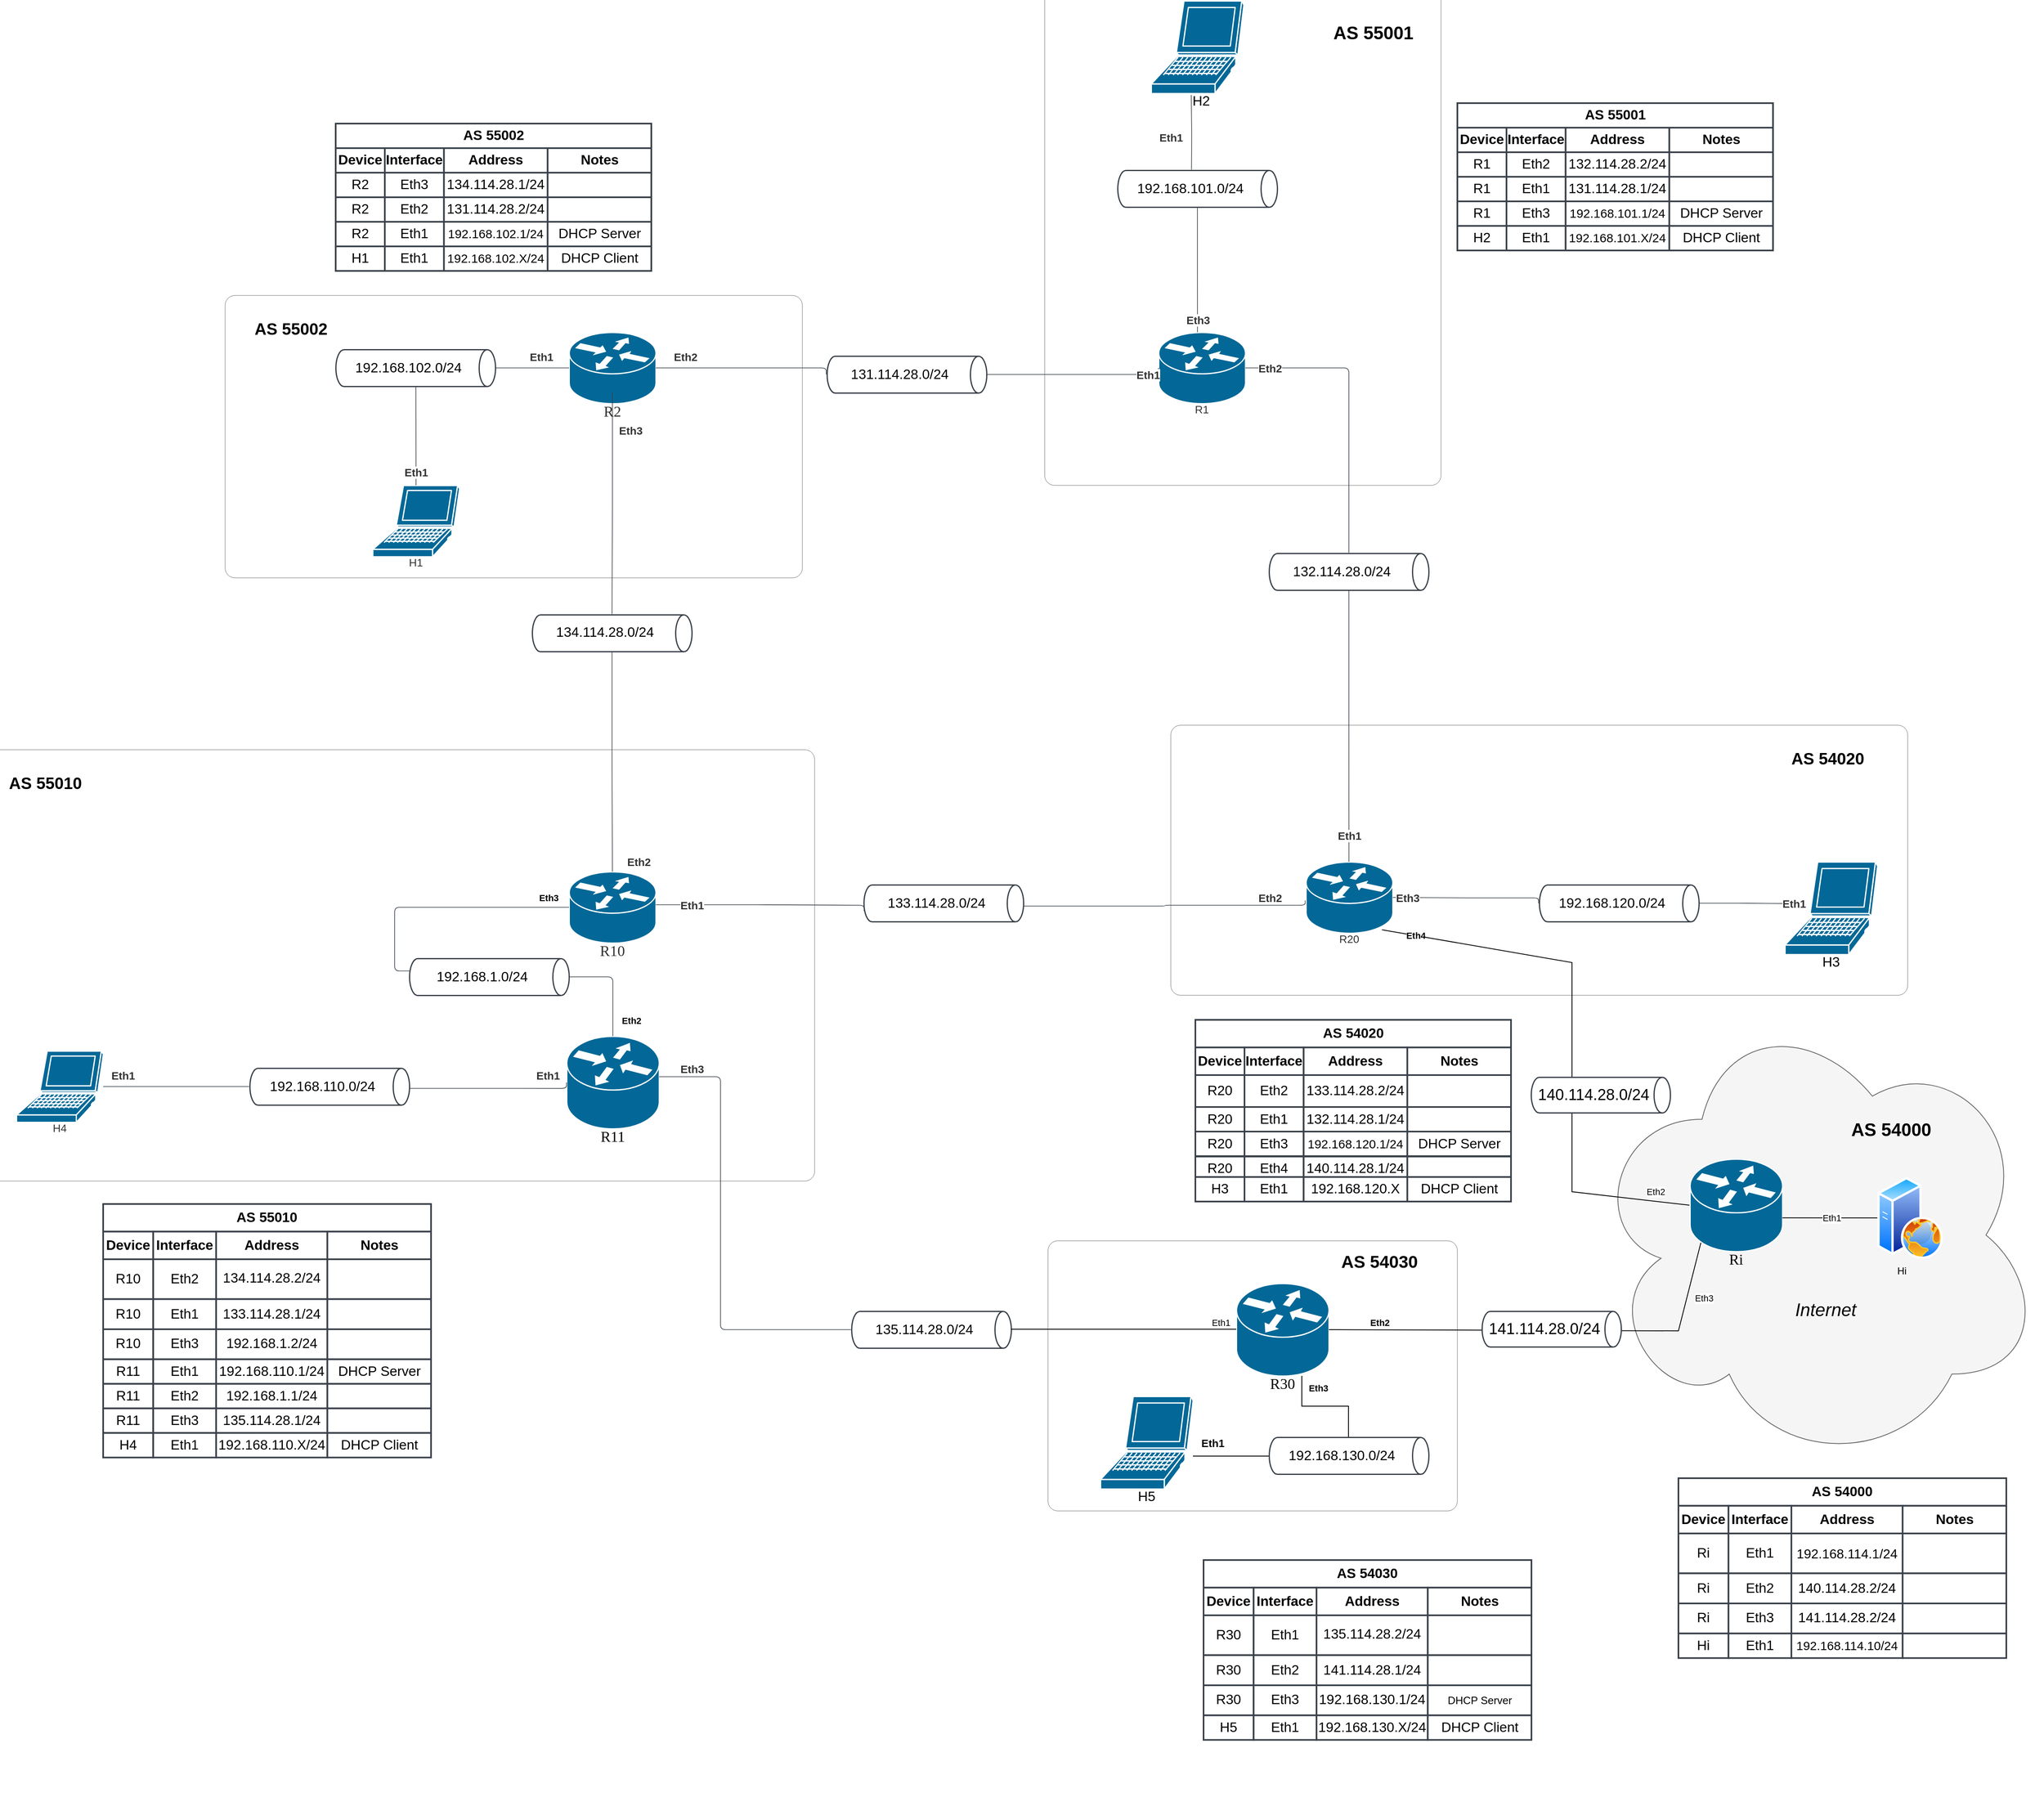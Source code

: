 <mxfile version="26.1.3" pages="7">
  <diagram name="Pagina-1" id="MQBXEES3nzHE7K_IIKbU">
    <mxGraphModel dx="1105" dy="596" grid="1" gridSize="10" guides="1" tooltips="1" connect="1" arrows="1" fold="1" page="1" pageScale="1" pageWidth="3300" pageHeight="2339" math="0" shadow="0">
      <root>
        <mxCell id="0" />
        <mxCell id="1" parent="0" />
        <mxCell id="9dSPCgguCx3j1RxGnscm-1" value="" style="html=1;overflow=block;blockSpacing=1;whiteSpace=wrap;rounded=1;absoluteArcSize=1;arcSize=24;container=1;pointerEvents=0;collapsible=0;recursiveResize=0;fontSize=13;spacing=0;strokeColor=#666666;fillOpacity=0;fillColor=#f5f5f5;strokeWidth=NaN;lucidId=ARVRokSl0pFR;fontColor=#333333;" parent="1" vertex="1">
          <mxGeometry x="210" y="940" width="1035" height="527" as="geometry" />
        </mxCell>
        <mxCell id="9dSPCgguCx3j1RxGnscm-225" value="&lt;font style=&quot;font-size: 20px;&quot;&gt;&lt;b&gt;AS 55010&lt;/b&gt;&lt;/font&gt;" style="text;html=1;align=center;verticalAlign=middle;resizable=0;points=[];autosize=1;strokeColor=none;fillColor=none;" parent="9dSPCgguCx3j1RxGnscm-1" vertex="1">
          <mxGeometry x="40" y="20" width="110" height="40" as="geometry" />
        </mxCell>
        <mxCell id="9dSPCgguCx3j1RxGnscm-2" value="" style="html=1;overflow=block;blockSpacing=1;whiteSpace=wrap;rounded=1;absoluteArcSize=1;arcSize=24;container=1;pointerEvents=0;collapsible=0;recursiveResize=0;fontSize=13;spacing=0;strokeColor=#666666;fillOpacity=0;fillColor=#f5f5f5;strokeWidth=NaN;lucidId=VTVRvzMMeu-D;fontColor=#333333;" parent="1" vertex="1">
          <mxGeometry x="525" y="385" width="705" height="345" as="geometry" />
        </mxCell>
        <mxCell id="9dSPCgguCx3j1RxGnscm-3" value="H1" style="html=1;overflow=block;blockSpacing=1;whiteSpace=wrap;shape=mxgraph.cisco.computers_and_peripherals.laptop;verticalLabelPosition=bottom;verticalAlign=top;fillColor=#036897;strokeColor=#ffffff;fontSize=13.3;fontColor=#333333;spacing=0;strokeOpacity=100;fillOpacity=100;strokeWidth=1.5;lucidId=TKURbuQtqFWh;" parent="9dSPCgguCx3j1RxGnscm-2" vertex="1">
          <mxGeometry x="180.13" y="232" width="106" height="87" as="geometry" />
        </mxCell>
        <mxCell id="9dSPCgguCx3j1RxGnscm-203" value="&lt;font style=&quot;font-size: 20px;&quot;&gt;&lt;b&gt;AS 55002&lt;/b&gt;&lt;/font&gt;" style="text;html=1;align=center;verticalAlign=middle;resizable=0;points=[];autosize=1;strokeColor=none;fillColor=none;" parent="9dSPCgguCx3j1RxGnscm-2" vertex="1">
          <mxGeometry x="25" y="20" width="110" height="40" as="geometry" />
        </mxCell>
        <mxCell id="9dSPCgguCx3j1RxGnscm-4" value="" style="html=1;overflow=block;blockSpacing=1;whiteSpace=wrap;rounded=1;absoluteArcSize=1;arcSize=24;container=1;pointerEvents=0;collapsible=0;recursiveResize=0;fontSize=13;spacing=0;strokeColor=#666666;fillOpacity=0;fillColor=#f5f5f5;strokeWidth=NaN;lucidId=FVVRsZxAqTbk;fontColor=#333333;" parent="1" vertex="1">
          <mxGeometry x="1526" y="10" width="484" height="607" as="geometry" />
        </mxCell>
        <mxCell id="9dSPCgguCx3j1RxGnscm-217" value="&lt;font style=&quot;font-size: 22px;&quot;&gt;&lt;b&gt;&lt;font&gt;AS 55001&lt;/font&gt;&lt;/b&gt;&lt;/font&gt;" style="text;html=1;align=center;verticalAlign=middle;whiteSpace=wrap;rounded=0;" parent="9dSPCgguCx3j1RxGnscm-4" vertex="1">
          <mxGeometry x="344" y="40" width="115" height="30" as="geometry" />
        </mxCell>
        <mxCell id="9dSPCgguCx3j1RxGnscm-5" value="" style="html=1;overflow=block;blockSpacing=1;whiteSpace=wrap;rounded=1;absoluteArcSize=1;arcSize=24;container=1;pointerEvents=0;collapsible=0;recursiveResize=0;fontSize=13;spacing=0;strokeColor=#666666;fillOpacity=0;fillColor=#f5f5f5;strokeWidth=NaN;lucidId=vXVRtQ3uxH7K;fontColor=#333333;" parent="1" vertex="1">
          <mxGeometry x="1680" y="910" width="900" height="330" as="geometry" />
        </mxCell>
        <mxCell id="9dSPCgguCx3j1RxGnscm-6" value="" style="html=1;jettySize=18;whiteSpace=wrap;fontSize=13;strokeColor=#3a414a;strokeOpacity=100;strokeWidth=0.8;rounded=1;arcSize=12;edgeStyle=orthogonalEdgeStyle;startArrow=none;endArrow=none;exitX=1.004;exitY=0.5;exitPerimeter=0;entryX=0;entryY=0.5;entryPerimeter=0;lucidId=yqVRWHVJWmas;" parent="9dSPCgguCx3j1RxGnscm-5" edge="1">
          <mxGeometry width="100" height="100" relative="1" as="geometry">
            <Array as="points">
              <mxPoint x="-7" y="220" />
              <mxPoint x="164" y="220" />
            </Array>
            <mxPoint x="-180.0" y="221" as="sourcePoint" />
            <mxPoint x="164.22" y="214.0" as="targetPoint" />
          </mxGeometry>
        </mxCell>
        <mxCell id="9dSPCgguCx3j1RxGnscm-7" value="Eth2" style="text;html=1;resizable=0;labelBackgroundColor=default;align=center;verticalAlign=middle;fontStyle=1;fontColor=#333333;fontSize=13.3;" parent="9dSPCgguCx3j1RxGnscm-6" vertex="1">
          <mxGeometry x="0.805" relative="1" as="geometry">
            <mxPoint x="-15" y="-9" as="offset" />
          </mxGeometry>
        </mxCell>
        <mxCell id="9dSPCgguCx3j1RxGnscm-227" value="&lt;font style=&quot;font-size: 20px;&quot;&gt;&lt;b&gt;AS 54020&lt;/b&gt;&lt;/font&gt;" style="text;html=1;align=center;verticalAlign=middle;resizable=0;points=[];autosize=1;strokeColor=none;fillColor=none;" parent="9dSPCgguCx3j1RxGnscm-5" vertex="1">
          <mxGeometry x="747.46" y="20" width="110" height="40" as="geometry" />
        </mxCell>
        <mxCell id="9dSPCgguCx3j1RxGnscm-8" value="" style="html=1;overflow=block;blockSpacing=1;whiteSpace=wrap;rounded=1;absoluteArcSize=1;arcSize=24;container=1;pointerEvents=0;collapsible=0;recursiveResize=0;fontSize=13;spacing=0;strokeColor=#666666;fillOpacity=0;fillColor=#f5f5f5;strokeWidth=NaN;lucidId=xvuSX6tk~0MG;fontColor=#333333;" parent="1" vertex="1">
          <mxGeometry x="1530" y="1540" width="500" height="330" as="geometry" />
        </mxCell>
        <mxCell id="9dSPCgguCx3j1RxGnscm-233" style="edgeStyle=orthogonalEdgeStyle;rounded=0;orthogonalLoop=1;jettySize=auto;html=1;endArrow=none;startFill=0;" parent="9dSPCgguCx3j1RxGnscm-8" source="9dSPCgguCx3j1RxGnscm-199" target="9dSPCgguCx3j1RxGnscm-232" edge="1">
          <mxGeometry relative="1" as="geometry">
            <Array as="points">
              <mxPoint x="200" y="263" />
              <mxPoint x="200" y="263" />
            </Array>
          </mxGeometry>
        </mxCell>
        <mxCell id="9dSPCgguCx3j1RxGnscm-254" value="&lt;b&gt;&lt;font style=&quot;font-size: 13px;&quot;&gt;Eth1&lt;/font&gt;&lt;/b&gt;" style="edgeLabel;html=1;align=center;verticalAlign=middle;resizable=0;points=[];" parent="9dSPCgguCx3j1RxGnscm-233" vertex="1" connectable="0">
          <mxGeometry x="-0.216" relative="1" as="geometry">
            <mxPoint x="-13" y="-16" as="offset" />
          </mxGeometry>
        </mxCell>
        <mxCell id="9dSPCgguCx3j1RxGnscm-199" value="H5" style="html=1;overflow=block;blockSpacing=1;whiteSpace=wrap;shape=mxgraph.cisco.computers_and_peripherals.laptop;verticalLabelPosition=bottom;verticalAlign=top;fillColor=#036897;strokeColor=#ffffff;fontSize=16.7;spacing=0;strokeOpacity=100;fillOpacity=100;strokeWidth=1.5;lucidId=UGuSC1~siKxt;" parent="9dSPCgguCx3j1RxGnscm-8" vertex="1">
          <mxGeometry x="64" y="190" width="113" height="113" as="geometry" />
        </mxCell>
        <mxCell id="9dSPCgguCx3j1RxGnscm-231" value="&lt;b&gt;AS 54030&lt;/b&gt;" style="text;html=1;align=center;verticalAlign=middle;whiteSpace=wrap;rounded=0;fontSize=21;" parent="9dSPCgguCx3j1RxGnscm-8" vertex="1">
          <mxGeometry x="350" y="10" width="110" height="30" as="geometry" />
        </mxCell>
        <mxCell id="9dSPCgguCx3j1RxGnscm-236" value="" style="edgeStyle=orthogonalEdgeStyle;rounded=0;orthogonalLoop=1;jettySize=auto;html=1;endArrow=none;startFill=0;" parent="9dSPCgguCx3j1RxGnscm-8" source="9dSPCgguCx3j1RxGnscm-158" target="9dSPCgguCx3j1RxGnscm-232" edge="1">
          <mxGeometry relative="1" as="geometry">
            <Array as="points">
              <mxPoint x="310" y="202" />
              <mxPoint x="367" y="202" />
            </Array>
          </mxGeometry>
        </mxCell>
        <mxCell id="9dSPCgguCx3j1RxGnscm-253" value="&lt;b&gt;Eth3&lt;/b&gt;" style="edgeLabel;html=1;align=center;verticalAlign=middle;resizable=0;points=[];" parent="9dSPCgguCx3j1RxGnscm-236" vertex="1" connectable="0">
          <mxGeometry x="0.197" y="1" relative="1" as="geometry">
            <mxPoint x="-22" y="-21" as="offset" />
          </mxGeometry>
        </mxCell>
        <mxCell id="9dSPCgguCx3j1RxGnscm-158" value="R30" style="html=1;overflow=block;blockSpacing=1;whiteSpace=wrap;shape=mxgraph.cisco.routers.router;verticalLabelPosition=bottom;verticalAlign=top;fillColor=#036897;strokeColor=#ffffff;fontSize=18.3;fontFamily=Liberation Serif;spacing=0;strokeOpacity=100;fillOpacity=100;strokeWidth=1.5;lucidId=0vuSmZRLHlov;" parent="9dSPCgguCx3j1RxGnscm-8" vertex="1">
          <mxGeometry x="230" y="52" width="113" height="113" as="geometry" />
        </mxCell>
        <mxCell id="9dSPCgguCx3j1RxGnscm-232" value="192.168.130.0/24" style="html=1;overflow=block;blockSpacing=1;whiteSpace=wrap;shape=cylinder3;direction=south;size=10;anchorPointDirection=0;boundedLbl=1;fontSize=16.7;spacing=3.8;strokeColor=#3a414a;strokeOpacity=100;fillOpacity=100;rounded=1;absoluteArcSize=1;arcSize=9;fillColor=#ffffff;strokeWidth=1.5;lucidId=qKVRq.omtLO-;" parent="9dSPCgguCx3j1RxGnscm-8" vertex="1">
          <mxGeometry x="270" y="240" width="195" height="45" as="geometry" />
        </mxCell>
        <mxCell id="9dSPCgguCx3j1RxGnscm-9" value="131.114.28.0/24" style="html=1;overflow=block;blockSpacing=1;whiteSpace=wrap;shape=cylinder3;direction=south;size=10;anchorPointDirection=0;boundedLbl=1;fontSize=16.7;spacing=3.8;verticalAlign=middle;strokeColor=#3a414a;strokeOpacity=100;fillOpacity=100;rounded=1;absoluteArcSize=1;arcSize=9;fillColor=#ffffff;strokeWidth=1.5;lucidId=fCURxe5m-ERd;" parent="1" vertex="1">
          <mxGeometry x="1260" y="459" width="195" height="45" as="geometry" />
        </mxCell>
        <mxCell id="9dSPCgguCx3j1RxGnscm-10" value="R2" style="html=1;overflow=block;blockSpacing=1;whiteSpace=wrap;shape=mxgraph.cisco.routers.router;verticalLabelPosition=bottom;verticalAlign=top;fillColor=#036897;strokeColor=#ffffff;fontSize=18.3;fontFamily=Liberation Serif;fontColor=#333333;spacing=0;strokeOpacity=100;fillOpacity=100;strokeWidth=1.5;lucidId=sCURof6pif63;" parent="1" vertex="1">
          <mxGeometry x="945" y="430" width="106" height="87" as="geometry" />
        </mxCell>
        <mxCell id="9dSPCgguCx3j1RxGnscm-11" value="" style="html=1;jettySize=18;whiteSpace=wrap;fontSize=13;strokeColor=#3a414a;strokeOpacity=100;strokeWidth=0.8;rounded=1;arcSize=12;edgeStyle=orthogonalEdgeStyle;startArrow=none;endArrow=none;exitX=1;exitY=0.5;exitPerimeter=0;entryX=-0.004;entryY=0.5;entryPerimeter=0;lucidId=TDUREIDh5YUy;" parent="1" source="9dSPCgguCx3j1RxGnscm-10" target="9dSPCgguCx3j1RxGnscm-9" edge="1">
          <mxGeometry width="100" height="100" relative="1" as="geometry">
            <Array as="points">
              <mxPoint x="1259" y="474" />
            </Array>
          </mxGeometry>
        </mxCell>
        <mxCell id="9dSPCgguCx3j1RxGnscm-12" value="Eth2" style="text;html=1;resizable=0;labelBackgroundColor=default;align=center;verticalAlign=middle;fontStyle=1;fontColor=#333333;fontSize=13.3;" parent="9dSPCgguCx3j1RxGnscm-11" vertex="1">
          <mxGeometry x="-0.668" relative="1" as="geometry">
            <mxPoint y="-14" as="offset" />
          </mxGeometry>
        </mxCell>
        <mxCell id="9dSPCgguCx3j1RxGnscm-13" value="" style="group;dropTarget=0;pointerEvents=0;html=1;" parent="1" vertex="1">
          <mxGeometry x="660" y="175" width="386" height="180" as="geometry" />
        </mxCell>
        <mxCell id="9dSPCgguCx3j1RxGnscm-14" value="AS 55002" style="shape=partialRectangle;html=1;whiteSpace=wrap;connectable=0;fillColor=#ffffff;strokeWidth=2;strokeOpacity=100;verticalAlign=middle;spacing=3.8;strokeColor=#3a414a;rounded=1;absoluteArcSize=1;arcSize=9;fontSize=16.7;fontStyle=1;" parent="9dSPCgguCx3j1RxGnscm-13" vertex="1">
          <mxGeometry width="385.509" height="30" as="geometry" />
        </mxCell>
        <mxCell id="9dSPCgguCx3j1RxGnscm-15" value="Device" style="shape=partialRectangle;html=1;whiteSpace=wrap;connectable=0;fillColor=#ffffff;strokeWidth=2;strokeOpacity=100;verticalAlign=middle;spacing=3.8;strokeColor=#3a414a;rounded=1;absoluteArcSize=1;arcSize=9;fontSize=16.7;fontStyle=1;" parent="9dSPCgguCx3j1RxGnscm-13" vertex="1">
          <mxGeometry y="30" width="60" height="30" as="geometry" />
        </mxCell>
        <mxCell id="9dSPCgguCx3j1RxGnscm-16" value="Interface" style="shape=partialRectangle;html=1;whiteSpace=wrap;connectable=0;fillColor=#ffffff;strokeWidth=2;strokeOpacity=100;verticalAlign=middle;spacing=3.8;strokeColor=#3a414a;rounded=1;absoluteArcSize=1;arcSize=9;fontSize=16.7;fontStyle=1;" parent="9dSPCgguCx3j1RxGnscm-13" vertex="1">
          <mxGeometry x="60" y="30" width="72.269" height="30" as="geometry" />
        </mxCell>
        <mxCell id="9dSPCgguCx3j1RxGnscm-17" value="Address" style="shape=partialRectangle;html=1;whiteSpace=wrap;connectable=0;fillColor=#ffffff;strokeWidth=2;strokeOpacity=100;verticalAlign=middle;spacing=3.8;strokeColor=#3a414a;rounded=1;absoluteArcSize=1;arcSize=9;fontSize=16.7;fontStyle=1;" parent="9dSPCgguCx3j1RxGnscm-13" vertex="1">
          <mxGeometry x="132.269" y="30" width="126.62" height="30" as="geometry" />
        </mxCell>
        <mxCell id="9dSPCgguCx3j1RxGnscm-18" value="Notes" style="shape=partialRectangle;html=1;whiteSpace=wrap;connectable=0;fillColor=#ffffff;strokeWidth=2;strokeOpacity=100;verticalAlign=middle;spacing=3.8;strokeColor=#3a414a;rounded=1;absoluteArcSize=1;arcSize=9;fontSize=16.7;fontStyle=1;" parent="9dSPCgguCx3j1RxGnscm-13" vertex="1">
          <mxGeometry x="258.889" y="30" width="126.62" height="30" as="geometry" />
        </mxCell>
        <mxCell id="9dSPCgguCx3j1RxGnscm-19" value="R2" style="shape=partialRectangle;html=1;whiteSpace=wrap;connectable=0;fillColor=#ffffff;strokeWidth=2;strokeOpacity=100;verticalAlign=middle;spacing=3.8;strokeColor=#3a414a;rounded=1;absoluteArcSize=1;arcSize=9;fontSize=16.7;" parent="9dSPCgguCx3j1RxGnscm-13" vertex="1">
          <mxGeometry y="60" width="60" height="30" as="geometry" />
        </mxCell>
        <mxCell id="9dSPCgguCx3j1RxGnscm-20" value="Eth3" style="shape=partialRectangle;html=1;whiteSpace=wrap;connectable=0;fillColor=#ffffff;strokeWidth=2;strokeOpacity=100;verticalAlign=middle;spacing=3.8;strokeColor=#3a414a;rounded=1;absoluteArcSize=1;arcSize=9;fontSize=16.7;" parent="9dSPCgguCx3j1RxGnscm-13" vertex="1">
          <mxGeometry x="60" y="60" width="72.269" height="30" as="geometry" />
        </mxCell>
        <mxCell id="9dSPCgguCx3j1RxGnscm-21" value="134.114.28.1/24" style="shape=partialRectangle;html=1;whiteSpace=wrap;connectable=0;fillColor=#ffffff;strokeWidth=2;strokeOpacity=100;verticalAlign=middle;spacing=3.8;strokeColor=#3a414a;rounded=1;absoluteArcSize=1;arcSize=9;fontSize=16.7;" parent="9dSPCgguCx3j1RxGnscm-13" vertex="1">
          <mxGeometry x="132.269" y="60" width="126.62" height="30" as="geometry" />
        </mxCell>
        <mxCell id="9dSPCgguCx3j1RxGnscm-22" value="" style="shape=partialRectangle;html=1;whiteSpace=wrap;connectable=0;fillColor=#ffffff;strokeWidth=2;strokeOpacity=100;verticalAlign=middle;spacing=3.8;strokeColor=#3a414a;rounded=1;absoluteArcSize=1;arcSize=9;fontSize=13;" parent="9dSPCgguCx3j1RxGnscm-13" vertex="1">
          <mxGeometry x="258.889" y="60" width="126.62" height="30" as="geometry" />
        </mxCell>
        <mxCell id="9dSPCgguCx3j1RxGnscm-23" value="R2" style="shape=partialRectangle;html=1;whiteSpace=wrap;connectable=0;fillColor=#ffffff;strokeWidth=2;strokeOpacity=100;verticalAlign=middle;spacing=3.8;strokeColor=#3a414a;rounded=1;absoluteArcSize=1;arcSize=9;fontSize=16.7;" parent="9dSPCgguCx3j1RxGnscm-13" vertex="1">
          <mxGeometry y="90" width="60" height="30" as="geometry" />
        </mxCell>
        <mxCell id="9dSPCgguCx3j1RxGnscm-24" value="Eth2" style="shape=partialRectangle;html=1;whiteSpace=wrap;connectable=0;fillColor=#ffffff;strokeWidth=2;strokeOpacity=100;verticalAlign=middle;spacing=3.8;strokeColor=#3a414a;rounded=1;absoluteArcSize=1;arcSize=9;fontSize=16.7;" parent="9dSPCgguCx3j1RxGnscm-13" vertex="1">
          <mxGeometry x="60" y="90" width="72.269" height="30" as="geometry" />
        </mxCell>
        <mxCell id="9dSPCgguCx3j1RxGnscm-25" value="131.114.28.2/24" style="shape=partialRectangle;html=1;whiteSpace=wrap;connectable=0;fillColor=#ffffff;strokeWidth=2;strokeOpacity=100;verticalAlign=middle;spacing=3.8;strokeColor=#3a414a;rounded=1;absoluteArcSize=1;arcSize=9;fontSize=16.7;" parent="9dSPCgguCx3j1RxGnscm-13" vertex="1">
          <mxGeometry x="132.269" y="90" width="126.62" height="30" as="geometry" />
        </mxCell>
        <mxCell id="9dSPCgguCx3j1RxGnscm-26" value="" style="shape=partialRectangle;html=1;whiteSpace=wrap;connectable=0;fillColor=#ffffff;strokeWidth=2;strokeOpacity=100;verticalAlign=middle;spacing=3.8;strokeColor=#3a414a;rounded=1;absoluteArcSize=1;arcSize=9;fontSize=13;" parent="9dSPCgguCx3j1RxGnscm-13" vertex="1">
          <mxGeometry x="258.889" y="90" width="126.62" height="30" as="geometry" />
        </mxCell>
        <mxCell id="9dSPCgguCx3j1RxGnscm-27" value="R2" style="shape=partialRectangle;html=1;whiteSpace=wrap;connectable=0;fillColor=#ffffff;strokeWidth=2;strokeOpacity=100;verticalAlign=middle;spacing=3.8;strokeColor=#3a414a;rounded=1;absoluteArcSize=1;arcSize=9;fontSize=16.7;" parent="9dSPCgguCx3j1RxGnscm-13" vertex="1">
          <mxGeometry y="120" width="60" height="30" as="geometry" />
        </mxCell>
        <mxCell id="9dSPCgguCx3j1RxGnscm-28" value="Eth1" style="shape=partialRectangle;html=1;whiteSpace=wrap;connectable=0;fillColor=#ffffff;strokeWidth=2;strokeOpacity=100;verticalAlign=middle;spacing=3.8;strokeColor=#3a414a;rounded=1;absoluteArcSize=1;arcSize=9;fontSize=16.7;" parent="9dSPCgguCx3j1RxGnscm-13" vertex="1">
          <mxGeometry x="60" y="120" width="72.269" height="30" as="geometry" />
        </mxCell>
        <mxCell id="9dSPCgguCx3j1RxGnscm-29" value="&lt;font style=&quot;font-size: 15px;&quot;&gt;192.168.102.1/24&lt;/font&gt;" style="shape=partialRectangle;html=1;whiteSpace=wrap;connectable=0;fillColor=#ffffff;strokeWidth=2;strokeOpacity=100;verticalAlign=middle;spacing=3.8;strokeColor=#3a414a;rounded=1;absoluteArcSize=1;arcSize=9;fontSize=16.7;" parent="9dSPCgguCx3j1RxGnscm-13" vertex="1">
          <mxGeometry x="132.269" y="120" width="126.62" height="30" as="geometry" />
        </mxCell>
        <mxCell id="9dSPCgguCx3j1RxGnscm-30" value="DHCP Server" style="shape=partialRectangle;html=1;whiteSpace=wrap;connectable=0;fillColor=#ffffff;strokeWidth=2;strokeOpacity=100;verticalAlign=middle;spacing=3.8;strokeColor=#3a414a;rounded=1;absoluteArcSize=1;arcSize=9;fontSize=16.7;" parent="9dSPCgguCx3j1RxGnscm-13" vertex="1">
          <mxGeometry x="258.889" y="120" width="126.62" height="30" as="geometry" />
        </mxCell>
        <mxCell id="9dSPCgguCx3j1RxGnscm-31" value="H1" style="shape=partialRectangle;html=1;whiteSpace=wrap;connectable=0;fillColor=#ffffff;strokeWidth=2;strokeOpacity=100;verticalAlign=middle;spacing=3.8;strokeColor=#3a414a;rounded=1;absoluteArcSize=1;arcSize=9;fontSize=16.7;" parent="9dSPCgguCx3j1RxGnscm-13" vertex="1">
          <mxGeometry y="150" width="60" height="30" as="geometry" />
        </mxCell>
        <mxCell id="9dSPCgguCx3j1RxGnscm-32" value="Eth1" style="shape=partialRectangle;html=1;whiteSpace=wrap;connectable=0;fillColor=#ffffff;strokeWidth=2;strokeOpacity=100;verticalAlign=middle;spacing=3.8;strokeColor=#3a414a;rounded=1;absoluteArcSize=1;arcSize=9;fontSize=16.7;" parent="9dSPCgguCx3j1RxGnscm-13" vertex="1">
          <mxGeometry x="60" y="150" width="72.269" height="30" as="geometry" />
        </mxCell>
        <mxCell id="9dSPCgguCx3j1RxGnscm-33" value="&lt;font style=&quot;font-size: 15px;&quot;&gt;192.168.102.X/24&lt;/font&gt;" style="shape=partialRectangle;html=1;whiteSpace=wrap;connectable=0;fillColor=#ffffff;strokeWidth=2;strokeOpacity=100;verticalAlign=middle;spacing=3.8;strokeColor=#3a414a;rounded=1;absoluteArcSize=1;arcSize=9;fontSize=16.7;" parent="9dSPCgguCx3j1RxGnscm-13" vertex="1">
          <mxGeometry x="132.269" y="150" width="126.62" height="30" as="geometry" />
        </mxCell>
        <mxCell id="9dSPCgguCx3j1RxGnscm-34" value="DHCP Client" style="shape=partialRectangle;html=1;whiteSpace=wrap;connectable=0;fillColor=#ffffff;strokeWidth=2;strokeOpacity=100;verticalAlign=middle;spacing=3.8;strokeColor=#3a414a;rounded=1;absoluteArcSize=1;arcSize=9;fontSize=16.7;" parent="9dSPCgguCx3j1RxGnscm-13" vertex="1">
          <mxGeometry x="258.889" y="150" width="126.62" height="30" as="geometry" />
        </mxCell>
        <mxCell id="9dSPCgguCx3j1RxGnscm-35" value="192.168.102.0/24" style="html=1;overflow=block;blockSpacing=1;whiteSpace=wrap;shape=cylinder3;direction=south;size=10;anchorPointDirection=0;boundedLbl=1;fontSize=16.7;spacing=3.8;strokeColor=#3a414a;strokeOpacity=100;fillOpacity=100;rounded=1;absoluteArcSize=1;arcSize=9;fillColor=#ffffff;strokeWidth=1.5;lucidId=ZJURGm3RNnhG;" parent="1" vertex="1">
          <mxGeometry x="660" y="451" width="195" height="45" as="geometry" />
        </mxCell>
        <mxCell id="9dSPCgguCx3j1RxGnscm-36" value="" style="html=1;jettySize=18;whiteSpace=wrap;fontSize=13;strokeColor=#3a414a;strokeOpacity=100;strokeWidth=0.8;rounded=1;arcSize=12;edgeStyle=orthogonalEdgeStyle;startArrow=none;endArrow=none;exitX=0;exitY=0.5;exitPerimeter=0;entryX=1.004;entryY=0.5;entryPerimeter=0;lucidId=~JURISX_sIDZ;" parent="1" source="9dSPCgguCx3j1RxGnscm-10" target="9dSPCgguCx3j1RxGnscm-35" edge="1">
          <mxGeometry width="100" height="100" relative="1" as="geometry">
            <Array as="points" />
          </mxGeometry>
        </mxCell>
        <mxCell id="9dSPCgguCx3j1RxGnscm-37" value="Eth1" style="text;html=1;resizable=0;labelBackgroundColor=default;align=center;verticalAlign=middle;fontStyle=1;fontColor=#333333;fontSize=13.3;" parent="9dSPCgguCx3j1RxGnscm-36" vertex="1">
          <mxGeometry x="-0.796" relative="1" as="geometry">
            <mxPoint x="-25" y="-14" as="offset" />
          </mxGeometry>
        </mxCell>
        <mxCell id="9dSPCgguCx3j1RxGnscm-38" value="" style="html=1;jettySize=18;whiteSpace=wrap;fontSize=13;strokeColor=#3a414a;strokeOpacity=100;strokeWidth=0.8;rounded=1;arcSize=12;edgeStyle=orthogonalEdgeStyle;startArrow=none;endArrow=none;exitX=0.5;exitY=0;exitPerimeter=0;entryX=0.502;entryY=1.017;entryPerimeter=0;lucidId=9KURpmgzEh4C;" parent="1" source="9dSPCgguCx3j1RxGnscm-3" target="9dSPCgguCx3j1RxGnscm-35" edge="1">
          <mxGeometry width="100" height="100" relative="1" as="geometry">
            <Array as="points" />
          </mxGeometry>
        </mxCell>
        <mxCell id="9dSPCgguCx3j1RxGnscm-39" value="Eth1" style="text;html=1;resizable=0;labelBackgroundColor=default;align=center;verticalAlign=middle;fontStyle=1;fontColor=#333333;fontSize=13.3;" parent="9dSPCgguCx3j1RxGnscm-38" vertex="1">
          <mxGeometry x="-0.736" relative="1" as="geometry">
            <mxPoint as="offset" />
          </mxGeometry>
        </mxCell>
        <mxCell id="9dSPCgguCx3j1RxGnscm-40" value="R1" style="html=1;overflow=block;blockSpacing=1;whiteSpace=wrap;shape=mxgraph.cisco.routers.router;verticalLabelPosition=bottom;verticalAlign=top;fillColor=#036897;strokeColor=#ffffff;fontSize=13.3;fontColor=#333333;spacing=0;strokeOpacity=100;fillOpacity=100;strokeWidth=1.5;lucidId=fNURm3JqRkwI;" parent="1" vertex="1">
          <mxGeometry x="1665" y="430" width="106" height="87" as="geometry" />
        </mxCell>
        <mxCell id="9dSPCgguCx3j1RxGnscm-41" value="" style="html=1;jettySize=18;whiteSpace=wrap;fontSize=13;strokeColor=#3a414a;strokeOpacity=100;strokeWidth=0.8;rounded=1;arcSize=12;edgeStyle=orthogonalEdgeStyle;startArrow=none;endArrow=none;exitX=1.004;exitY=0.5;exitPerimeter=0;entryX=0;entryY=0.5;entryPerimeter=0;lucidId=K-URjw45yr3c;" parent="1" source="9dSPCgguCx3j1RxGnscm-9" target="9dSPCgguCx3j1RxGnscm-40" edge="1">
          <mxGeometry width="100" height="100" relative="1" as="geometry">
            <Array as="points">
              <mxPoint x="1665" y="482" />
            </Array>
          </mxGeometry>
        </mxCell>
        <mxCell id="9dSPCgguCx3j1RxGnscm-42" value="Eth1" style="text;html=1;resizable=0;labelBackgroundColor=default;align=center;verticalAlign=middle;fontStyle=1;fontColor=#333333;fontSize=13.3;" parent="9dSPCgguCx3j1RxGnscm-41" vertex="1">
          <mxGeometry x="0.805" relative="1" as="geometry">
            <mxPoint as="offset" />
          </mxGeometry>
        </mxCell>
        <mxCell id="9dSPCgguCx3j1RxGnscm-43" value="&amp;nbsp; H2" style="points=[[0.436,0.668,0]];html=1;overflow=block;blockSpacing=1;whiteSpace=wrap;shape=mxgraph.cisco.computers_and_peripherals.laptop;verticalLabelPosition=bottom;verticalAlign=top;fillColor=#036897;strokeColor=#ffffff;fontSize=16.7;spacing=0;strokeOpacity=100;fillOpacity=100;strokeWidth=1.5;lucidId=hdVRu6Ox6UHC;" parent="1" vertex="1">
          <mxGeometry x="1656" y="25" width="113" height="113" as="geometry" />
        </mxCell>
        <mxCell id="9dSPCgguCx3j1RxGnscm-44" value="" style="html=1;jettySize=18;whiteSpace=wrap;fontSize=13;strokeColor=#3a414a;strokeOpacity=100;strokeWidth=0.8;rounded=1;arcSize=12;edgeStyle=orthogonalEdgeStyle;startArrow=none;endArrow=none;exitX=0.5;exitY=1.017;exitPerimeter=0;entryX=0.449;entryY=0;entryPerimeter=0;lucidId=xeVRhKG0XGc9;" parent="1" source="9dSPCgguCx3j1RxGnscm-86" target="9dSPCgguCx3j1RxGnscm-40" edge="1">
          <mxGeometry width="100" height="100" relative="1" as="geometry">
            <Array as="points" />
          </mxGeometry>
        </mxCell>
        <mxCell id="9dSPCgguCx3j1RxGnscm-45" value="Eth3" style="text;html=1;resizable=0;labelBackgroundColor=default;align=center;verticalAlign=middle;fontStyle=1;fontColor=#333333;fontSize=13.3;" parent="9dSPCgguCx3j1RxGnscm-44" vertex="1">
          <mxGeometry x="0.805" relative="1" as="geometry">
            <mxPoint as="offset" />
          </mxGeometry>
        </mxCell>
        <mxCell id="9dSPCgguCx3j1RxGnscm-46" value="132.114.28.0/24" style="html=1;overflow=block;blockSpacing=1;whiteSpace=wrap;shape=cylinder3;direction=south;size=10;anchorPointDirection=0;boundedLbl=1;fontSize=16.7;spacing=3.8;verticalAlign=middle;strokeColor=#3a414a;strokeOpacity=100;fillOpacity=100;rounded=1;absoluteArcSize=1;arcSize=9;fillColor=#ffffff;strokeWidth=1.5;lucidId=GiVRu4kat.sn;" parent="1" vertex="1">
          <mxGeometry x="1800" y="700" width="195" height="45" as="geometry" />
        </mxCell>
        <mxCell id="9dSPCgguCx3j1RxGnscm-47" value="" style="html=1;jettySize=18;whiteSpace=wrap;fontSize=13;strokeColor=#3a414a;strokeOpacity=100;strokeWidth=0.8;rounded=1;arcSize=12;edgeStyle=orthogonalEdgeStyle;startArrow=none;endArrow=none;exitX=1;exitY=0.5;exitPerimeter=0;entryX=0.5;entryY=-0.017;entryPerimeter=0;lucidId=ejVR3KXCib64;" parent="1" source="9dSPCgguCx3j1RxGnscm-40" target="9dSPCgguCx3j1RxGnscm-46" edge="1">
          <mxGeometry width="100" height="100" relative="1" as="geometry">
            <Array as="points" />
          </mxGeometry>
        </mxCell>
        <mxCell id="9dSPCgguCx3j1RxGnscm-48" value="Eth2" style="text;html=1;resizable=0;labelBackgroundColor=default;align=center;verticalAlign=middle;fontStyle=1;fontColor=#333333;fontSize=13.3;" parent="9dSPCgguCx3j1RxGnscm-47" vertex="1">
          <mxGeometry x="-0.83" relative="1" as="geometry">
            <mxPoint as="offset" />
          </mxGeometry>
        </mxCell>
        <mxCell id="9dSPCgguCx3j1RxGnscm-49" value="R20" style="html=1;overflow=block;blockSpacing=1;whiteSpace=wrap;shape=mxgraph.cisco.routers.router;verticalLabelPosition=bottom;verticalAlign=top;fillColor=#036897;strokeColor=#ffffff;fontSize=13.3;fontColor=#333333;spacing=0;strokeOpacity=100;fillOpacity=100;strokeWidth=1.5;lucidId=BmVRaE0Tv0t1;" parent="1" vertex="1">
          <mxGeometry x="1845" y="1077" width="106" height="87" as="geometry" />
        </mxCell>
        <mxCell id="9dSPCgguCx3j1RxGnscm-50" value="" style="html=1;jettySize=18;whiteSpace=wrap;fontSize=13;strokeColor=#3a414a;strokeOpacity=100;strokeWidth=0.8;rounded=1;arcSize=12;edgeStyle=orthogonalEdgeStyle;startArrow=none;endArrow=none;exitX=0.5;exitY=1.017;exitPerimeter=0;entryX=0.496;entryY=0;entryPerimeter=0;lucidId=LmVRJoTTz-6b;" parent="1" source="9dSPCgguCx3j1RxGnscm-46" target="9dSPCgguCx3j1RxGnscm-49" edge="1">
          <mxGeometry width="100" height="100" relative="1" as="geometry">
            <Array as="points" />
          </mxGeometry>
        </mxCell>
        <mxCell id="9dSPCgguCx3j1RxGnscm-51" value="Eth1" style="text;html=1;resizable=0;labelBackgroundColor=default;align=center;verticalAlign=middle;fontStyle=1;fontColor=#333333;fontSize=13.3;" parent="9dSPCgguCx3j1RxGnscm-50" vertex="1">
          <mxGeometry x="0.805" relative="1" as="geometry">
            <mxPoint as="offset" />
          </mxGeometry>
        </mxCell>
        <mxCell id="9dSPCgguCx3j1RxGnscm-52" value="133.114.28.0/24" style="html=1;overflow=block;blockSpacing=1;whiteSpace=wrap;shape=cylinder3;direction=south;size=10;anchorPointDirection=0;boundedLbl=1;fontSize=16.7;spacing=3.8;verticalAlign=middle;strokeColor=#3a414a;strokeOpacity=100;fillOpacity=100;rounded=1;absoluteArcSize=1;arcSize=9;fillColor=#ffffff;strokeWidth=1.5;lucidId=xoVR4ob_kkQF;" parent="1" vertex="1">
          <mxGeometry x="1305" y="1105" width="195" height="45" as="geometry" />
        </mxCell>
        <mxCell id="9dSPCgguCx3j1RxGnscm-53" value="&lt;div style=&quot;display: flex; justify-content: center; text-align: center; align-items: baseline; font-size: 0; line-height: 1.25;margin-top: -2px;&quot;&gt;&lt;span&gt;&lt;span style=&quot;font-size:16.7px;&quot;&gt;134.114.28.0/2&lt;/span&gt;&lt;span style=&quot;font-size:16.7px;&quot;&gt;4&lt;/span&gt;&lt;/span&gt;&lt;/div&gt;" style="html=1;overflow=block;blockSpacing=1;whiteSpace=wrap;shape=cylinder3;direction=south;size=10;anchorPointDirection=0;boundedLbl=1;fontSize=13;spacing=3.8;verticalAlign=middle;strokeColor=#3a414a;strokeOpacity=100;fillOpacity=100;rounded=1;absoluteArcSize=1;arcSize=9;fillColor=#ffffff;strokeWidth=1.5;lucidId=FoVR7f1Ml3q-;" parent="1" vertex="1">
          <mxGeometry x="900" y="775" width="195" height="45" as="geometry" />
        </mxCell>
        <mxCell id="9dSPCgguCx3j1RxGnscm-54" value="R10" style="html=1;overflow=block;blockSpacing=1;whiteSpace=wrap;shape=mxgraph.cisco.routers.router;verticalLabelPosition=bottom;verticalAlign=top;fillColor=#036897;strokeColor=#ffffff;fontSize=18.3;fontFamily=Liberation Serif;fontColor=#333333;spacing=0;strokeOpacity=100;fillOpacity=100;strokeWidth=1.5;lucidId=XoVRWnAyFVmB;" parent="1" vertex="1">
          <mxGeometry x="945" y="1089" width="106" height="87" as="geometry" />
        </mxCell>
        <mxCell id="9dSPCgguCx3j1RxGnscm-55" value="" style="html=1;jettySize=18;whiteSpace=wrap;fontSize=13;strokeColor=#3a414a;strokeOpacity=100;strokeWidth=0.8;rounded=1;arcSize=12;edgeStyle=orthogonalEdgeStyle;startArrow=none;endArrow=none;exitX=1;exitY=0.441;exitPerimeter=0;entryX=0.002;entryY=0.667;entryPerimeter=0;lucidId=9qVRlUqPD2rC;" parent="1" edge="1">
          <mxGeometry width="100" height="100" relative="1" as="geometry">
            <Array as="points">
              <mxPoint x="1179" y="1129" />
              <mxPoint x="1305" y="1130" />
            </Array>
            <mxPoint x="1051" y="1129.367" as="sourcePoint" />
            <mxPoint x="1305.39" y="1137.015" as="targetPoint" />
          </mxGeometry>
        </mxCell>
        <mxCell id="9dSPCgguCx3j1RxGnscm-56" value="Eth1" style="text;html=1;resizable=0;labelBackgroundColor=default;align=center;verticalAlign=middle;fontStyle=1;fontColor=#333333;fontSize=13.3;" parent="9dSPCgguCx3j1RxGnscm-55" vertex="1">
          <mxGeometry x="-0.668" relative="1" as="geometry">
            <mxPoint as="offset" />
          </mxGeometry>
        </mxCell>
        <mxCell id="9dSPCgguCx3j1RxGnscm-57" value="" style="html=1;jettySize=18;whiteSpace=wrap;fontSize=13;strokeColor=#3a414a;strokeOpacity=100;strokeWidth=0.8;rounded=1;arcSize=12;edgeStyle=orthogonalEdgeStyle;startArrow=none;endArrow=none;exitX=0.5;exitY=0.853;exitPerimeter=0;entryX=0.5;entryY=-0.017;entryPerimeter=0;lucidId=TrVRvyweUizG;" parent="1" source="9dSPCgguCx3j1RxGnscm-10" target="9dSPCgguCx3j1RxGnscm-53" edge="1">
          <mxGeometry width="100" height="100" relative="1" as="geometry">
            <Array as="points" />
          </mxGeometry>
        </mxCell>
        <mxCell id="9dSPCgguCx3j1RxGnscm-58" value="Eth3" style="text;html=1;resizable=0;labelBackgroundColor=default;align=center;verticalAlign=middle;fontStyle=1;fontColor=#333333;fontSize=13.3;" parent="9dSPCgguCx3j1RxGnscm-57" vertex="1">
          <mxGeometry x="-0.738" relative="1" as="geometry">
            <mxPoint x="22" y="10" as="offset" />
          </mxGeometry>
        </mxCell>
        <mxCell id="9dSPCgguCx3j1RxGnscm-59" value="" style="html=1;jettySize=18;whiteSpace=wrap;fontSize=13;strokeColor=#3a414a;strokeOpacity=100;strokeWidth=0.8;rounded=1;arcSize=12;edgeStyle=orthogonalEdgeStyle;startArrow=none;endArrow=none;exitX=0.5;exitY=1.017;exitPerimeter=0;entryX=0.5;entryY=0;entryPerimeter=0;lucidId=rsVROlJWqAWO;" parent="1" source="9dSPCgguCx3j1RxGnscm-53" target="9dSPCgguCx3j1RxGnscm-54" edge="1">
          <mxGeometry width="100" height="100" relative="1" as="geometry">
            <Array as="points" />
          </mxGeometry>
        </mxCell>
        <mxCell id="9dSPCgguCx3j1RxGnscm-60" value="Eth2" style="text;html=1;resizable=0;labelBackgroundColor=default;align=center;verticalAlign=middle;fontStyle=1;fontColor=#333333;fontSize=13.3;" parent="9dSPCgguCx3j1RxGnscm-59" vertex="1">
          <mxGeometry x="1" relative="1" as="geometry">
            <mxPoint x="32" y="-12" as="offset" />
          </mxGeometry>
        </mxCell>
        <mxCell id="9dSPCgguCx3j1RxGnscm-61" value="H3" style="points=[[0.144,0.395,0]];html=1;overflow=block;blockSpacing=1;whiteSpace=wrap;shape=mxgraph.cisco.computers_and_peripherals.laptop;verticalLabelPosition=bottom;verticalAlign=top;fillColor=#036897;strokeColor=#ffffff;fontSize=16.7;spacing=0;strokeOpacity=100;fillOpacity=100;strokeWidth=1.5;lucidId=2tVRI_BQHP-n;" parent="1" vertex="1">
          <mxGeometry x="2430" y="1077" width="113" height="113" as="geometry" />
        </mxCell>
        <mxCell id="9dSPCgguCx3j1RxGnscm-62" value="" style="html=1;jettySize=18;whiteSpace=wrap;fontSize=13;strokeColor=#3a414a;strokeOpacity=100;strokeWidth=0.8;rounded=1;arcSize=12;edgeStyle=orthogonalEdgeStyle;startArrow=none;endArrow=none;exitX=-0.004;exitY=0.5;exitPerimeter=0;entryX=1;entryY=0.5;entryPerimeter=0;lucidId=~tVRQu~.viIO;" parent="1" source="9dSPCgguCx3j1RxGnscm-111" target="9dSPCgguCx3j1RxGnscm-49" edge="1">
          <mxGeometry width="100" height="100" relative="1" as="geometry">
            <Array as="points">
              <mxPoint x="2129" y="1121" />
              <mxPoint x="2050" y="1121" />
            </Array>
          </mxGeometry>
        </mxCell>
        <mxCell id="9dSPCgguCx3j1RxGnscm-63" value="Eth3" style="text;html=1;resizable=0;labelBackgroundColor=default;align=center;verticalAlign=middle;fontStyle=1;fontColor=#333333;fontSize=13.3;" parent="9dSPCgguCx3j1RxGnscm-62" vertex="1">
          <mxGeometry x="0.805" relative="1" as="geometry">
            <mxPoint as="offset" />
          </mxGeometry>
        </mxCell>
        <mxCell id="9dSPCgguCx3j1RxGnscm-64" value="" style="group;dropTarget=0;pointerEvents=0;html=1;" parent="1" vertex="1">
          <mxGeometry x="2030" y="150" width="386" height="180" as="geometry" />
        </mxCell>
        <mxCell id="9dSPCgguCx3j1RxGnscm-65" value="AS 55001" style="shape=partialRectangle;html=1;whiteSpace=wrap;connectable=0;fillColor=#ffffff;strokeWidth=2;strokeOpacity=100;verticalAlign=middle;spacing=3.8;strokeColor=#3a414a;rounded=1;absoluteArcSize=1;arcSize=9;fontSize=16.7;fontStyle=1;" parent="9dSPCgguCx3j1RxGnscm-64" vertex="1">
          <mxGeometry width="385.509" height="30" as="geometry" />
        </mxCell>
        <mxCell id="9dSPCgguCx3j1RxGnscm-66" value="Device" style="shape=partialRectangle;html=1;whiteSpace=wrap;connectable=0;fillColor=#ffffff;strokeWidth=2;strokeOpacity=100;verticalAlign=middle;spacing=3.8;strokeColor=#3a414a;rounded=1;absoluteArcSize=1;arcSize=9;fontSize=16.7;fontStyle=1;" parent="9dSPCgguCx3j1RxGnscm-64" vertex="1">
          <mxGeometry y="30" width="60" height="30" as="geometry" />
        </mxCell>
        <mxCell id="9dSPCgguCx3j1RxGnscm-67" value="Interface" style="shape=partialRectangle;html=1;whiteSpace=wrap;connectable=0;fillColor=#ffffff;strokeWidth=2;strokeOpacity=100;verticalAlign=middle;spacing=3.8;strokeColor=#3a414a;rounded=1;absoluteArcSize=1;arcSize=9;fontSize=16.7;fontStyle=1;" parent="9dSPCgguCx3j1RxGnscm-64" vertex="1">
          <mxGeometry x="60" y="30" width="72.269" height="30" as="geometry" />
        </mxCell>
        <mxCell id="9dSPCgguCx3j1RxGnscm-68" value="Address" style="shape=partialRectangle;html=1;whiteSpace=wrap;connectable=0;fillColor=#ffffff;strokeWidth=2;strokeOpacity=100;verticalAlign=middle;spacing=3.8;strokeColor=#3a414a;rounded=1;absoluteArcSize=1;arcSize=9;fontSize=16.7;fontStyle=1;" parent="9dSPCgguCx3j1RxGnscm-64" vertex="1">
          <mxGeometry x="132.269" y="30" width="126.62" height="30" as="geometry" />
        </mxCell>
        <mxCell id="9dSPCgguCx3j1RxGnscm-69" value="Notes" style="shape=partialRectangle;html=1;whiteSpace=wrap;connectable=0;fillColor=#ffffff;strokeWidth=2;strokeOpacity=100;verticalAlign=middle;spacing=3.8;strokeColor=#3a414a;rounded=1;absoluteArcSize=1;arcSize=9;fontSize=16.7;fontStyle=1;" parent="9dSPCgguCx3j1RxGnscm-64" vertex="1">
          <mxGeometry x="258.889" y="30" width="126.62" height="30" as="geometry" />
        </mxCell>
        <mxCell id="9dSPCgguCx3j1RxGnscm-70" value="R1" style="shape=partialRectangle;html=1;whiteSpace=wrap;connectable=0;fillColor=#ffffff;strokeWidth=2;strokeOpacity=100;verticalAlign=middle;spacing=3.8;strokeColor=#3a414a;rounded=1;absoluteArcSize=1;arcSize=9;fontSize=16.7;" parent="9dSPCgguCx3j1RxGnscm-64" vertex="1">
          <mxGeometry y="60" width="60" height="30" as="geometry" />
        </mxCell>
        <mxCell id="9dSPCgguCx3j1RxGnscm-71" value="Eth2" style="shape=partialRectangle;html=1;whiteSpace=wrap;connectable=0;fillColor=#ffffff;strokeWidth=2;strokeOpacity=100;verticalAlign=middle;spacing=3.8;strokeColor=#3a414a;rounded=1;absoluteArcSize=1;arcSize=9;fontSize=16.7;" parent="9dSPCgguCx3j1RxGnscm-64" vertex="1">
          <mxGeometry x="60" y="60" width="72.269" height="30" as="geometry" />
        </mxCell>
        <mxCell id="9dSPCgguCx3j1RxGnscm-72" value="132.114.28.2/24" style="shape=partialRectangle;html=1;whiteSpace=wrap;connectable=0;fillColor=#ffffff;strokeWidth=2;strokeOpacity=100;verticalAlign=middle;spacing=3.8;strokeColor=#3a414a;rounded=1;absoluteArcSize=1;arcSize=9;fontSize=16.7;" parent="9dSPCgguCx3j1RxGnscm-64" vertex="1">
          <mxGeometry x="132.269" y="60" width="126.62" height="30" as="geometry" />
        </mxCell>
        <mxCell id="9dSPCgguCx3j1RxGnscm-73" value="" style="shape=partialRectangle;html=1;whiteSpace=wrap;connectable=0;fillColor=#ffffff;strokeWidth=2;strokeOpacity=100;verticalAlign=middle;spacing=3.8;strokeColor=#3a414a;rounded=1;absoluteArcSize=1;arcSize=9;fontSize=13;" parent="9dSPCgguCx3j1RxGnscm-64" vertex="1">
          <mxGeometry x="258.889" y="60" width="126.62" height="30" as="geometry" />
        </mxCell>
        <mxCell id="9dSPCgguCx3j1RxGnscm-74" value="R1" style="shape=partialRectangle;html=1;whiteSpace=wrap;connectable=0;fillColor=#ffffff;strokeWidth=2;strokeOpacity=100;verticalAlign=middle;spacing=3.8;strokeColor=#3a414a;rounded=1;absoluteArcSize=1;arcSize=9;fontSize=16.7;" parent="9dSPCgguCx3j1RxGnscm-64" vertex="1">
          <mxGeometry y="90" width="60" height="30" as="geometry" />
        </mxCell>
        <mxCell id="9dSPCgguCx3j1RxGnscm-75" value="Eth1" style="shape=partialRectangle;html=1;whiteSpace=wrap;connectable=0;fillColor=#ffffff;strokeWidth=2;strokeOpacity=100;verticalAlign=middle;spacing=3.8;strokeColor=#3a414a;rounded=1;absoluteArcSize=1;arcSize=9;fontSize=16.7;" parent="9dSPCgguCx3j1RxGnscm-64" vertex="1">
          <mxGeometry x="60" y="90" width="72.269" height="30" as="geometry" />
        </mxCell>
        <mxCell id="9dSPCgguCx3j1RxGnscm-76" value="131.114.28.1/24" style="shape=partialRectangle;html=1;whiteSpace=wrap;connectable=0;fillColor=#ffffff;strokeWidth=2;strokeOpacity=100;verticalAlign=middle;spacing=3.8;strokeColor=#3a414a;rounded=1;absoluteArcSize=1;arcSize=9;fontSize=16.7;" parent="9dSPCgguCx3j1RxGnscm-64" vertex="1">
          <mxGeometry x="132.269" y="90" width="126.62" height="30" as="geometry" />
        </mxCell>
        <mxCell id="9dSPCgguCx3j1RxGnscm-77" value="" style="shape=partialRectangle;html=1;whiteSpace=wrap;connectable=0;fillColor=#ffffff;strokeWidth=2;strokeOpacity=100;verticalAlign=middle;spacing=3.8;strokeColor=#3a414a;rounded=1;absoluteArcSize=1;arcSize=9;fontSize=13;" parent="9dSPCgguCx3j1RxGnscm-64" vertex="1">
          <mxGeometry x="258.889" y="90" width="126.62" height="30" as="geometry" />
        </mxCell>
        <mxCell id="9dSPCgguCx3j1RxGnscm-78" value="R1" style="shape=partialRectangle;html=1;whiteSpace=wrap;connectable=0;fillColor=#ffffff;strokeWidth=2;strokeOpacity=100;verticalAlign=middle;spacing=3.8;strokeColor=#3a414a;rounded=1;absoluteArcSize=1;arcSize=9;fontSize=16.7;" parent="9dSPCgguCx3j1RxGnscm-64" vertex="1">
          <mxGeometry y="120" width="60" height="30" as="geometry" />
        </mxCell>
        <mxCell id="9dSPCgguCx3j1RxGnscm-79" value="Eth3" style="shape=partialRectangle;html=1;whiteSpace=wrap;connectable=0;fillColor=#ffffff;strokeWidth=2;strokeOpacity=100;verticalAlign=middle;spacing=3.8;strokeColor=#3a414a;rounded=1;absoluteArcSize=1;arcSize=9;fontSize=16.7;" parent="9dSPCgguCx3j1RxGnscm-64" vertex="1">
          <mxGeometry x="60" y="120" width="72.269" height="30" as="geometry" />
        </mxCell>
        <mxCell id="9dSPCgguCx3j1RxGnscm-80" value="&lt;font style=&quot;font-size: 15px;&quot;&gt;192.168.101.1/24&lt;/font&gt;" style="shape=partialRectangle;html=1;whiteSpace=wrap;connectable=0;fillColor=#ffffff;strokeWidth=2;strokeOpacity=100;verticalAlign=middle;spacing=3.8;strokeColor=#3a414a;rounded=1;absoluteArcSize=1;arcSize=9;fontSize=16.7;" parent="9dSPCgguCx3j1RxGnscm-64" vertex="1">
          <mxGeometry x="132.269" y="120" width="126.62" height="30" as="geometry" />
        </mxCell>
        <mxCell id="9dSPCgguCx3j1RxGnscm-81" value="DHCP Server" style="shape=partialRectangle;html=1;whiteSpace=wrap;connectable=0;fillColor=#ffffff;strokeWidth=2;strokeOpacity=100;verticalAlign=middle;spacing=3.8;strokeColor=#3a414a;rounded=1;absoluteArcSize=1;arcSize=9;fontSize=16.7;" parent="9dSPCgguCx3j1RxGnscm-64" vertex="1">
          <mxGeometry x="258.889" y="120" width="126.62" height="30" as="geometry" />
        </mxCell>
        <mxCell id="9dSPCgguCx3j1RxGnscm-82" value="H2" style="shape=partialRectangle;html=1;whiteSpace=wrap;connectable=0;fillColor=#ffffff;strokeWidth=2;strokeOpacity=100;verticalAlign=middle;spacing=3.8;strokeColor=#3a414a;rounded=1;absoluteArcSize=1;arcSize=9;fontSize=16.7;" parent="9dSPCgguCx3j1RxGnscm-64" vertex="1">
          <mxGeometry y="150" width="60" height="30" as="geometry" />
        </mxCell>
        <mxCell id="9dSPCgguCx3j1RxGnscm-83" value="Eth1" style="shape=partialRectangle;html=1;whiteSpace=wrap;connectable=0;fillColor=#ffffff;strokeWidth=2;strokeOpacity=100;verticalAlign=middle;spacing=3.8;strokeColor=#3a414a;rounded=1;absoluteArcSize=1;arcSize=9;fontSize=16.7;" parent="9dSPCgguCx3j1RxGnscm-64" vertex="1">
          <mxGeometry x="60" y="150" width="72.269" height="30" as="geometry" />
        </mxCell>
        <mxCell id="9dSPCgguCx3j1RxGnscm-84" value="&lt;font style=&quot;font-size: 15px;&quot;&gt;192.168.101.X/24&lt;/font&gt;" style="shape=partialRectangle;html=1;whiteSpace=wrap;connectable=0;fillColor=#ffffff;strokeWidth=2;strokeOpacity=100;verticalAlign=middle;spacing=3.8;strokeColor=#3a414a;rounded=1;absoluteArcSize=1;arcSize=9;fontSize=16.7;" parent="9dSPCgguCx3j1RxGnscm-64" vertex="1">
          <mxGeometry x="132.269" y="150" width="126.62" height="30" as="geometry" />
        </mxCell>
        <mxCell id="9dSPCgguCx3j1RxGnscm-85" value="DHCP Client" style="shape=partialRectangle;html=1;whiteSpace=wrap;connectable=0;fillColor=#ffffff;strokeWidth=2;strokeOpacity=100;verticalAlign=middle;spacing=3.8;strokeColor=#3a414a;rounded=1;absoluteArcSize=1;arcSize=9;fontSize=16.7;" parent="9dSPCgguCx3j1RxGnscm-64" vertex="1">
          <mxGeometry x="258.889" y="150" width="126.62" height="30" as="geometry" />
        </mxCell>
        <mxCell id="9dSPCgguCx3j1RxGnscm-86" value="192.168.101.0/24" style="html=1;overflow=block;blockSpacing=1;whiteSpace=wrap;shape=cylinder3;direction=south;size=10;anchorPointDirection=0;boundedLbl=1;fontSize=16.7;spacing=3.8;verticalAlign=middle;strokeColor=#3a414a;strokeOpacity=100;fillOpacity=100;rounded=1;absoluteArcSize=1;arcSize=9;fillColor=#ffffff;strokeWidth=1.5;lucidId=_vVRPWT._KSi;" parent="1" vertex="1">
          <mxGeometry x="1615" y="232" width="195" height="45" as="geometry" />
        </mxCell>
        <mxCell id="9dSPCgguCx3j1RxGnscm-87" value="" style="html=1;jettySize=18;whiteSpace=wrap;fontSize=13;strokeColor=#3a414a;strokeOpacity=100;strokeWidth=0.8;rounded=1;arcSize=12;edgeStyle=orthogonalEdgeStyle;startArrow=none;endArrow=none;entryX=0.463;entryY=-0.017;entryPerimeter=0;lucidId=twVR64xRB9IR;" parent="1" target="9dSPCgguCx3j1RxGnscm-86" edge="1">
          <mxGeometry width="100" height="100" relative="1" as="geometry">
            <Array as="points" />
            <mxPoint x="1705" y="140" as="sourcePoint" />
          </mxGeometry>
        </mxCell>
        <mxCell id="9dSPCgguCx3j1RxGnscm-88" value="Eth1" style="text;html=1;resizable=0;labelBackgroundColor=default;align=center;verticalAlign=middle;fontStyle=1;fontColor=#333333;fontSize=13.3;" parent="9dSPCgguCx3j1RxGnscm-87" vertex="1">
          <mxGeometry x="-0.621" relative="1" as="geometry">
            <mxPoint x="-25" y="34" as="offset" />
          </mxGeometry>
        </mxCell>
        <mxCell id="9dSPCgguCx3j1RxGnscm-89" value="" style="group;dropTarget=0;pointerEvents=0;html=1;" parent="1" vertex="1">
          <mxGeometry x="1710" y="1270" width="386" height="197" as="geometry" />
        </mxCell>
        <mxCell id="9dSPCgguCx3j1RxGnscm-90" value="AS 54020" style="shape=partialRectangle;html=1;whiteSpace=wrap;connectable=0;fillColor=#ffffff;strokeWidth=2;strokeOpacity=100;verticalAlign=middle;spacing=3.8;strokeColor=#3a414a;rounded=1;absoluteArcSize=1;arcSize=9;fontSize=16.7;fontStyle=1;" parent="9dSPCgguCx3j1RxGnscm-89" vertex="1">
          <mxGeometry width="385.509" height="33.75" as="geometry" />
        </mxCell>
        <mxCell id="9dSPCgguCx3j1RxGnscm-91" value="Device" style="shape=partialRectangle;html=1;whiteSpace=wrap;connectable=0;fillColor=#ffffff;strokeWidth=2;strokeOpacity=100;verticalAlign=middle;spacing=3.8;strokeColor=#3a414a;rounded=1;absoluteArcSize=1;arcSize=9;fontSize=16.7;fontStyle=1;" parent="9dSPCgguCx3j1RxGnscm-89" vertex="1">
          <mxGeometry y="33.75" width="60" height="33.75" as="geometry" />
        </mxCell>
        <mxCell id="9dSPCgguCx3j1RxGnscm-92" value="Interface" style="shape=partialRectangle;html=1;whiteSpace=wrap;connectable=0;fillColor=#ffffff;strokeWidth=2;strokeOpacity=100;verticalAlign=middle;spacing=3.8;strokeColor=#3a414a;rounded=1;absoluteArcSize=1;arcSize=9;fontSize=16.7;fontStyle=1;" parent="9dSPCgguCx3j1RxGnscm-89" vertex="1">
          <mxGeometry x="60" y="33.75" width="72.269" height="33.75" as="geometry" />
        </mxCell>
        <mxCell id="9dSPCgguCx3j1RxGnscm-93" value="Address" style="shape=partialRectangle;html=1;whiteSpace=wrap;connectable=0;fillColor=#ffffff;strokeWidth=2;strokeOpacity=100;verticalAlign=middle;spacing=3.8;strokeColor=#3a414a;rounded=1;absoluteArcSize=1;arcSize=9;fontSize=16.7;fontStyle=1;" parent="9dSPCgguCx3j1RxGnscm-89" vertex="1">
          <mxGeometry x="132.269" y="33.75" width="126.62" height="33.75" as="geometry" />
        </mxCell>
        <mxCell id="9dSPCgguCx3j1RxGnscm-94" value="Notes" style="shape=partialRectangle;html=1;whiteSpace=wrap;connectable=0;fillColor=#ffffff;strokeWidth=2;strokeOpacity=100;verticalAlign=middle;spacing=3.8;strokeColor=#3a414a;rounded=1;absoluteArcSize=1;arcSize=9;fontSize=16.7;fontStyle=1;" parent="9dSPCgguCx3j1RxGnscm-89" vertex="1">
          <mxGeometry x="258.889" y="33.75" width="126.62" height="33.75" as="geometry" />
        </mxCell>
        <mxCell id="9dSPCgguCx3j1RxGnscm-95" value="R20" style="shape=partialRectangle;html=1;whiteSpace=wrap;connectable=0;fillColor=#ffffff;strokeWidth=2;strokeOpacity=100;verticalAlign=middle;spacing=3.8;strokeColor=#3a414a;rounded=1;absoluteArcSize=1;arcSize=9;fontSize=16.7;" parent="9dSPCgguCx3j1RxGnscm-89" vertex="1">
          <mxGeometry y="67.5" width="60" height="39" as="geometry" />
        </mxCell>
        <mxCell id="9dSPCgguCx3j1RxGnscm-96" value="Eth2" style="shape=partialRectangle;html=1;whiteSpace=wrap;connectable=0;fillColor=#ffffff;strokeWidth=2;strokeOpacity=100;verticalAlign=middle;spacing=3.8;strokeColor=#3a414a;rounded=1;absoluteArcSize=1;arcSize=9;fontSize=16.7;" parent="9dSPCgguCx3j1RxGnscm-89" vertex="1">
          <mxGeometry x="60" y="67.5" width="72.269" height="39" as="geometry" />
        </mxCell>
        <mxCell id="9dSPCgguCx3j1RxGnscm-97" value="133.114.28.2/24" style="shape=partialRectangle;html=1;whiteSpace=wrap;connectable=0;fillColor=#ffffff;strokeWidth=2;strokeOpacity=100;verticalAlign=middle;spacing=3.8;strokeColor=#3a414a;rounded=1;absoluteArcSize=1;arcSize=9;fontSize=16.7;" parent="9dSPCgguCx3j1RxGnscm-89" vertex="1">
          <mxGeometry x="132.269" y="67.5" width="126.62" height="39" as="geometry" />
        </mxCell>
        <mxCell id="9dSPCgguCx3j1RxGnscm-98" value="" style="shape=partialRectangle;html=1;whiteSpace=wrap;connectable=0;fillColor=#ffffff;strokeWidth=2;strokeOpacity=100;verticalAlign=middle;spacing=3.8;strokeColor=#3a414a;rounded=1;absoluteArcSize=1;arcSize=9;fontSize=13;" parent="9dSPCgguCx3j1RxGnscm-89" vertex="1">
          <mxGeometry x="258.889" y="67.5" width="126.62" height="39" as="geometry" />
        </mxCell>
        <mxCell id="9dSPCgguCx3j1RxGnscm-99" value="R20" style="shape=partialRectangle;html=1;whiteSpace=wrap;connectable=0;fillColor=#ffffff;strokeWidth=2;strokeOpacity=100;verticalAlign=middle;spacing=3.8;strokeColor=#3a414a;rounded=1;absoluteArcSize=1;arcSize=9;fontSize=16.7;" parent="9dSPCgguCx3j1RxGnscm-89" vertex="1">
          <mxGeometry y="106.5" width="60" height="30" as="geometry" />
        </mxCell>
        <mxCell id="9dSPCgguCx3j1RxGnscm-100" value="Eth1" style="shape=partialRectangle;html=1;whiteSpace=wrap;connectable=0;fillColor=#ffffff;strokeWidth=2;strokeOpacity=100;verticalAlign=middle;spacing=3.8;strokeColor=#3a414a;rounded=1;absoluteArcSize=1;arcSize=9;fontSize=16.7;" parent="9dSPCgguCx3j1RxGnscm-89" vertex="1">
          <mxGeometry x="60" y="106.5" width="72.269" height="30" as="geometry" />
        </mxCell>
        <mxCell id="9dSPCgguCx3j1RxGnscm-101" value="132.114.28.1/24" style="shape=partialRectangle;html=1;whiteSpace=wrap;connectable=0;fillColor=#ffffff;strokeWidth=2;strokeOpacity=100;verticalAlign=middle;spacing=3.8;strokeColor=#3a414a;rounded=1;absoluteArcSize=1;arcSize=9;fontSize=16.7;" parent="9dSPCgguCx3j1RxGnscm-89" vertex="1">
          <mxGeometry x="132.269" y="106.5" width="126.62" height="30" as="geometry" />
        </mxCell>
        <mxCell id="9dSPCgguCx3j1RxGnscm-102" value="" style="shape=partialRectangle;html=1;whiteSpace=wrap;connectable=0;fillColor=#ffffff;strokeWidth=2;strokeOpacity=100;verticalAlign=middle;spacing=3.8;strokeColor=#3a414a;rounded=1;absoluteArcSize=1;arcSize=9;fontSize=13;" parent="9dSPCgguCx3j1RxGnscm-89" vertex="1">
          <mxGeometry x="258.889" y="106.5" width="126.62" height="30" as="geometry" />
        </mxCell>
        <mxCell id="9dSPCgguCx3j1RxGnscm-103" value="R20" style="shape=partialRectangle;html=1;whiteSpace=wrap;connectable=0;fillColor=#ffffff;strokeWidth=2;strokeOpacity=100;verticalAlign=middle;spacing=3.8;strokeColor=#3a414a;rounded=1;absoluteArcSize=1;arcSize=9;fontSize=16.7;" parent="9dSPCgguCx3j1RxGnscm-89" vertex="1">
          <mxGeometry y="136.5" width="60" height="30" as="geometry" />
        </mxCell>
        <mxCell id="9dSPCgguCx3j1RxGnscm-104" value="Eth3" style="shape=partialRectangle;html=1;whiteSpace=wrap;connectable=0;fillColor=#ffffff;strokeWidth=2;strokeOpacity=100;verticalAlign=middle;spacing=3.8;strokeColor=#3a414a;rounded=1;absoluteArcSize=1;arcSize=9;fontSize=16.7;" parent="9dSPCgguCx3j1RxGnscm-89" vertex="1">
          <mxGeometry x="60" y="136.5" width="72.269" height="30" as="geometry" />
        </mxCell>
        <mxCell id="9dSPCgguCx3j1RxGnscm-105" value="&lt;font style=&quot;font-size: 15px;&quot;&gt;192.168.120.1/24&lt;/font&gt;" style="shape=partialRectangle;html=1;whiteSpace=wrap;connectable=0;fillColor=#ffffff;strokeWidth=2;strokeOpacity=100;verticalAlign=middle;spacing=3.8;strokeColor=#3a414a;rounded=1;absoluteArcSize=1;arcSize=9;fontSize=16.7;" parent="9dSPCgguCx3j1RxGnscm-89" vertex="1">
          <mxGeometry x="132.269" y="136.5" width="126.62" height="30" as="geometry" />
        </mxCell>
        <mxCell id="9dSPCgguCx3j1RxGnscm-106" value="DHCP Server" style="shape=partialRectangle;html=1;whiteSpace=wrap;connectable=0;fillColor=#ffffff;strokeWidth=2;strokeOpacity=100;verticalAlign=middle;spacing=3.8;strokeColor=#3a414a;rounded=1;absoluteArcSize=1;arcSize=9;fontSize=16.7;" parent="9dSPCgguCx3j1RxGnscm-89" vertex="1">
          <mxGeometry x="258.889" y="136.5" width="126.62" height="30" as="geometry" />
        </mxCell>
        <mxCell id="9dSPCgguCx3j1RxGnscm-111" value="192.168.120.0/24" style="html=1;overflow=block;blockSpacing=1;whiteSpace=wrap;shape=cylinder3;direction=south;size=10;anchorPointDirection=0;boundedLbl=1;fontSize=16.7;spacing=3.8;verticalAlign=middle;strokeColor=#3a414a;strokeOpacity=100;fillOpacity=100;rounded=1;absoluteArcSize=1;arcSize=9;fillColor=#ffffff;strokeWidth=1.5;lucidId=MBVRke0z_Mwp;" parent="1" vertex="1">
          <mxGeometry x="2130" y="1105" width="195" height="45" as="geometry" />
        </mxCell>
        <mxCell id="9dSPCgguCx3j1RxGnscm-112" value="" style="html=1;jettySize=18;whiteSpace=wrap;fontSize=13;strokeColor=#3a414a;strokeOpacity=100;strokeWidth=0.8;rounded=1;arcSize=12;edgeStyle=orthogonalEdgeStyle;startArrow=none;endArrow=none;exitX=1.004;exitY=0.5;exitPerimeter=0;entryX=0.144;entryY=0.395;entryPerimeter=0;lucidId=cCVRxtD34P-7;" parent="1" source="9dSPCgguCx3j1RxGnscm-111" target="9dSPCgguCx3j1RxGnscm-61" edge="1">
          <mxGeometry width="100" height="100" relative="1" as="geometry">
            <Array as="points">
              <mxPoint x="2378" y="1128" />
              <mxPoint x="2446" y="1128" />
            </Array>
          </mxGeometry>
        </mxCell>
        <mxCell id="9dSPCgguCx3j1RxGnscm-113" value="Eth1" style="text;html=1;resizable=0;labelBackgroundColor=default;align=center;verticalAlign=middle;fontStyle=1;fontColor=#333333;fontSize=13.3;" parent="9dSPCgguCx3j1RxGnscm-112" vertex="1">
          <mxGeometry x="0.805" relative="1" as="geometry">
            <mxPoint as="offset" />
          </mxGeometry>
        </mxCell>
        <mxCell id="9dSPCgguCx3j1RxGnscm-114" value="" style="group;dropTarget=0;pointerEvents=0;html=1;" parent="1" vertex="1">
          <mxGeometry x="376" y="1495" width="400" height="213" as="geometry" />
        </mxCell>
        <mxCell id="9dSPCgguCx3j1RxGnscm-115" value="AS 55010" style="shape=partialRectangle;html=1;whiteSpace=wrap;connectable=0;fillColor=#ffffff;strokeWidth=2;strokeOpacity=100;verticalAlign=middle;spacing=3.8;strokeColor=#3a414a;rounded=1;absoluteArcSize=1;arcSize=9;fontSize=16.7;fontStyle=1;" parent="9dSPCgguCx3j1RxGnscm-114" vertex="1">
          <mxGeometry width="400.463" height="33.75" as="geometry" />
        </mxCell>
        <mxCell id="9dSPCgguCx3j1RxGnscm-116" value="Device" style="shape=partialRectangle;html=1;whiteSpace=wrap;connectable=0;fillColor=#ffffff;strokeWidth=2;strokeOpacity=100;verticalAlign=middle;spacing=3.8;strokeColor=#3a414a;rounded=1;absoluteArcSize=1;arcSize=9;fontSize=16.7;fontStyle=1;" parent="9dSPCgguCx3j1RxGnscm-114" vertex="1">
          <mxGeometry y="33.75" width="61.157" height="33.75" as="geometry" />
        </mxCell>
        <mxCell id="9dSPCgguCx3j1RxGnscm-117" value="Interface" style="shape=partialRectangle;html=1;whiteSpace=wrap;connectable=0;fillColor=#ffffff;strokeWidth=2;strokeOpacity=100;verticalAlign=middle;spacing=3.8;strokeColor=#3a414a;rounded=1;absoluteArcSize=1;arcSize=9;fontSize=16.7;fontStyle=1;" parent="9dSPCgguCx3j1RxGnscm-114" vertex="1">
          <mxGeometry x="61.157" y="33.75" width="76.806" height="33.75" as="geometry" />
        </mxCell>
        <mxCell id="9dSPCgguCx3j1RxGnscm-118" value="Address" style="shape=partialRectangle;html=1;whiteSpace=wrap;connectable=0;fillColor=#ffffff;strokeWidth=2;strokeOpacity=100;verticalAlign=middle;spacing=3.8;strokeColor=#3a414a;rounded=1;absoluteArcSize=1;arcSize=9;fontSize=16.7;fontStyle=1;" parent="9dSPCgguCx3j1RxGnscm-114" vertex="1">
          <mxGeometry x="137.963" y="33.75" width="135.88" height="33.75" as="geometry" />
        </mxCell>
        <mxCell id="9dSPCgguCx3j1RxGnscm-119" value="Notes" style="shape=partialRectangle;html=1;whiteSpace=wrap;connectable=0;fillColor=#ffffff;strokeWidth=2;strokeOpacity=100;verticalAlign=middle;spacing=3.8;strokeColor=#3a414a;rounded=1;absoluteArcSize=1;arcSize=9;fontSize=16.7;fontStyle=1;" parent="9dSPCgguCx3j1RxGnscm-114" vertex="1">
          <mxGeometry x="273.843" y="33.75" width="126.62" height="33.75" as="geometry" />
        </mxCell>
        <mxCell id="9dSPCgguCx3j1RxGnscm-120" value="R10" style="shape=partialRectangle;html=1;whiteSpace=wrap;connectable=0;fillColor=#ffffff;strokeWidth=2;strokeOpacity=100;verticalAlign=middle;spacing=3.8;strokeColor=#3a414a;rounded=1;absoluteArcSize=1;arcSize=9;fontSize=16.7;" parent="9dSPCgguCx3j1RxGnscm-114" vertex="1">
          <mxGeometry y="67.5" width="61.157" height="48.75" as="geometry" />
        </mxCell>
        <mxCell id="9dSPCgguCx3j1RxGnscm-121" value="Eth2" style="shape=partialRectangle;html=1;whiteSpace=wrap;connectable=0;fillColor=#ffffff;strokeWidth=2;strokeOpacity=100;verticalAlign=middle;spacing=3.8;strokeColor=#3a414a;rounded=1;absoluteArcSize=1;arcSize=9;fontSize=16.7;" parent="9dSPCgguCx3j1RxGnscm-114" vertex="1">
          <mxGeometry x="61.157" y="67.5" width="76.806" height="48.75" as="geometry" />
        </mxCell>
        <mxCell id="9dSPCgguCx3j1RxGnscm-122" value="&lt;div style=&quot;display: flex; justify-content: center; text-align: center; align-items: baseline; font-size: 0; line-height: 1.25;margin-top: -2px;&quot;&gt;&lt;span&gt;&lt;span style=&quot;font-size:16.7px;&quot;&gt;134.114.28.2/2&lt;/span&gt;&lt;span style=&quot;font-size:16.7px;&quot;&gt;4&lt;/span&gt;&lt;/span&gt;&lt;/div&gt;" style="shape=partialRectangle;html=1;whiteSpace=wrap;connectable=0;fillColor=#ffffff;strokeWidth=2;strokeOpacity=100;verticalAlign=middle;overflow=block;blockSpacing=1;spacing=3.8;strokeColor=#3a414a;rounded=1;absoluteArcSize=1;arcSize=9;fontSize=13;" parent="9dSPCgguCx3j1RxGnscm-114" vertex="1">
          <mxGeometry x="137.963" y="67.5" width="135.88" height="48.75" as="geometry" />
        </mxCell>
        <mxCell id="9dSPCgguCx3j1RxGnscm-123" value="" style="shape=partialRectangle;html=1;whiteSpace=wrap;connectable=0;fillColor=#ffffff;strokeWidth=2;strokeOpacity=100;verticalAlign=middle;spacing=3.8;strokeColor=#3a414a;rounded=1;absoluteArcSize=1;arcSize=9;fontSize=13;" parent="9dSPCgguCx3j1RxGnscm-114" vertex="1">
          <mxGeometry x="273.843" y="67.5" width="126.62" height="48.75" as="geometry" />
        </mxCell>
        <mxCell id="9dSPCgguCx3j1RxGnscm-124" value="R10" style="shape=partialRectangle;html=1;whiteSpace=wrap;connectable=0;fillColor=#ffffff;strokeWidth=2;strokeOpacity=100;verticalAlign=middle;spacing=3.8;strokeColor=#3a414a;rounded=1;absoluteArcSize=1;arcSize=9;fontSize=16.7;" parent="9dSPCgguCx3j1RxGnscm-114" vertex="1">
          <mxGeometry y="116.25" width="61.157" height="36.75" as="geometry" />
        </mxCell>
        <mxCell id="9dSPCgguCx3j1RxGnscm-125" value="Eth1" style="shape=partialRectangle;html=1;whiteSpace=wrap;connectable=0;fillColor=#ffffff;strokeWidth=2;strokeOpacity=100;verticalAlign=middle;spacing=3.8;strokeColor=#3a414a;rounded=1;absoluteArcSize=1;arcSize=9;fontSize=16.7;" parent="9dSPCgguCx3j1RxGnscm-114" vertex="1">
          <mxGeometry x="61.157" y="116.25" width="76.806" height="36.75" as="geometry" />
        </mxCell>
        <mxCell id="9dSPCgguCx3j1RxGnscm-126" value="133.114.28.1/24" style="shape=partialRectangle;html=1;whiteSpace=wrap;connectable=0;fillColor=#ffffff;strokeWidth=2;strokeOpacity=100;verticalAlign=middle;spacing=3.8;strokeColor=#3a414a;rounded=1;absoluteArcSize=1;arcSize=9;fontSize=16.7;" parent="9dSPCgguCx3j1RxGnscm-114" vertex="1">
          <mxGeometry x="137.963" y="116.25" width="135.88" height="36.75" as="geometry" />
        </mxCell>
        <mxCell id="9dSPCgguCx3j1RxGnscm-127" value="" style="shape=partialRectangle;html=1;whiteSpace=wrap;connectable=0;fillColor=#ffffff;strokeWidth=2;strokeOpacity=100;verticalAlign=middle;spacing=3.8;strokeColor=#3a414a;rounded=1;absoluteArcSize=1;arcSize=9;fontSize=13;" parent="9dSPCgguCx3j1RxGnscm-114" vertex="1">
          <mxGeometry x="273.843" y="116.25" width="126.62" height="36.75" as="geometry" />
        </mxCell>
        <mxCell id="9dSPCgguCx3j1RxGnscm-128" value="R10" style="shape=partialRectangle;html=1;whiteSpace=wrap;connectable=0;fillColor=#ffffff;strokeWidth=2;strokeOpacity=100;verticalAlign=middle;spacing=3.8;strokeColor=#3a414a;rounded=1;absoluteArcSize=1;arcSize=9;fontSize=16.7;" parent="9dSPCgguCx3j1RxGnscm-114" vertex="1">
          <mxGeometry y="153" width="61.157" height="36.75" as="geometry" />
        </mxCell>
        <mxCell id="9dSPCgguCx3j1RxGnscm-129" value="Eth3" style="shape=partialRectangle;html=1;whiteSpace=wrap;connectable=0;fillColor=#ffffff;strokeWidth=2;strokeOpacity=100;verticalAlign=middle;spacing=3.8;strokeColor=#3a414a;rounded=1;absoluteArcSize=1;arcSize=9;fontSize=16.7;" parent="9dSPCgguCx3j1RxGnscm-114" vertex="1">
          <mxGeometry x="61.157" y="153" width="76.806" height="36.75" as="geometry" />
        </mxCell>
        <mxCell id="9dSPCgguCx3j1RxGnscm-130" value="192.168.1.2/24" style="shape=partialRectangle;html=1;whiteSpace=wrap;connectable=0;fillColor=#ffffff;strokeWidth=2;strokeOpacity=100;verticalAlign=middle;spacing=3.8;strokeColor=#3a414a;rounded=1;absoluteArcSize=1;arcSize=9;fontSize=16.7;" parent="9dSPCgguCx3j1RxGnscm-114" vertex="1">
          <mxGeometry x="137.963" y="153" width="135.88" height="36.75" as="geometry" />
        </mxCell>
        <mxCell id="9dSPCgguCx3j1RxGnscm-131" value="" style="shape=partialRectangle;html=1;whiteSpace=wrap;connectable=0;fillColor=#ffffff;strokeWidth=2;strokeOpacity=100;verticalAlign=middle;spacing=3.8;strokeColor=#3a414a;rounded=1;absoluteArcSize=1;arcSize=9;fontSize=13;" parent="9dSPCgguCx3j1RxGnscm-114" vertex="1">
          <mxGeometry x="273.843" y="153" width="126.62" height="36.75" as="geometry" />
        </mxCell>
        <mxCell id="9dSPCgguCx3j1RxGnscm-132" value="R11" style="shape=partialRectangle;html=1;whiteSpace=wrap;connectable=0;fillColor=#ffffff;strokeWidth=2;strokeOpacity=100;verticalAlign=middle;spacing=3.8;strokeColor=#3a414a;rounded=1;absoluteArcSize=1;arcSize=9;fontSize=16.7;" parent="9dSPCgguCx3j1RxGnscm-114" vertex="1">
          <mxGeometry y="189.75" width="61.157" height="30" as="geometry" />
        </mxCell>
        <mxCell id="9dSPCgguCx3j1RxGnscm-133" value="Eth1" style="shape=partialRectangle;html=1;whiteSpace=wrap;connectable=0;fillColor=#ffffff;strokeWidth=2;strokeOpacity=100;verticalAlign=middle;spacing=3.8;strokeColor=#3a414a;rounded=1;absoluteArcSize=1;arcSize=9;fontSize=16.7;" parent="9dSPCgguCx3j1RxGnscm-114" vertex="1">
          <mxGeometry x="61.157" y="189.75" width="76.806" height="30" as="geometry" />
        </mxCell>
        <mxCell id="9dSPCgguCx3j1RxGnscm-134" value="192.168.110.1/24" style="shape=partialRectangle;html=1;whiteSpace=wrap;connectable=0;fillColor=#ffffff;strokeWidth=2;strokeOpacity=100;verticalAlign=middle;spacing=3.8;strokeColor=#3a414a;rounded=1;absoluteArcSize=1;arcSize=9;fontSize=16.7;" parent="9dSPCgguCx3j1RxGnscm-114" vertex="1">
          <mxGeometry x="137.963" y="189.75" width="135.88" height="30" as="geometry" />
        </mxCell>
        <mxCell id="9dSPCgguCx3j1RxGnscm-135" value="DHCP Server" style="shape=partialRectangle;html=1;whiteSpace=wrap;connectable=0;fillColor=#ffffff;strokeWidth=2;strokeOpacity=100;verticalAlign=middle;spacing=3.8;strokeColor=#3a414a;rounded=1;absoluteArcSize=1;arcSize=9;fontSize=16.7;" parent="9dSPCgguCx3j1RxGnscm-114" vertex="1">
          <mxGeometry x="273.843" y="189.75" width="126.62" height="30" as="geometry" />
        </mxCell>
        <mxCell id="9dSPCgguCx3j1RxGnscm-136" value="R11" style="shape=partialRectangle;html=1;whiteSpace=wrap;connectable=0;fillColor=#ffffff;strokeWidth=2;strokeOpacity=100;verticalAlign=middle;spacing=3.8;strokeColor=#3a414a;rounded=1;absoluteArcSize=1;arcSize=9;fontSize=16.7;" parent="9dSPCgguCx3j1RxGnscm-114" vertex="1">
          <mxGeometry y="219.75" width="61.157" height="30" as="geometry" />
        </mxCell>
        <mxCell id="9dSPCgguCx3j1RxGnscm-137" value="Eth2" style="shape=partialRectangle;html=1;whiteSpace=wrap;connectable=0;fillColor=#ffffff;strokeWidth=2;strokeOpacity=100;verticalAlign=middle;spacing=3.8;strokeColor=#3a414a;rounded=1;absoluteArcSize=1;arcSize=9;fontSize=16.7;" parent="9dSPCgguCx3j1RxGnscm-114" vertex="1">
          <mxGeometry x="61.157" y="219.75" width="76.806" height="30" as="geometry" />
        </mxCell>
        <mxCell id="9dSPCgguCx3j1RxGnscm-138" value="192.168.1.1/24" style="shape=partialRectangle;html=1;whiteSpace=wrap;connectable=0;fillColor=#ffffff;strokeWidth=2;strokeOpacity=100;verticalAlign=middle;spacing=3.8;strokeColor=#3a414a;rounded=1;absoluteArcSize=1;arcSize=9;fontSize=16.7;" parent="9dSPCgguCx3j1RxGnscm-114" vertex="1">
          <mxGeometry x="137.963" y="219.75" width="135.88" height="30" as="geometry" />
        </mxCell>
        <mxCell id="9dSPCgguCx3j1RxGnscm-139" value="" style="shape=partialRectangle;html=1;whiteSpace=wrap;connectable=0;fillColor=#ffffff;strokeWidth=2;strokeOpacity=100;verticalAlign=middle;spacing=3.8;strokeColor=#3a414a;rounded=1;absoluteArcSize=1;arcSize=9;fontSize=13;" parent="9dSPCgguCx3j1RxGnscm-114" vertex="1">
          <mxGeometry x="273.843" y="219.75" width="126.62" height="30" as="geometry" />
        </mxCell>
        <mxCell id="9dSPCgguCx3j1RxGnscm-140" value="R11" style="shape=partialRectangle;html=1;whiteSpace=wrap;connectable=0;fillColor=#ffffff;strokeWidth=2;strokeOpacity=100;verticalAlign=middle;spacing=3.8;strokeColor=#3a414a;rounded=1;absoluteArcSize=1;arcSize=9;fontSize=16.7;" parent="9dSPCgguCx3j1RxGnscm-114" vertex="1">
          <mxGeometry y="249.75" width="61.157" height="30" as="geometry" />
        </mxCell>
        <mxCell id="9dSPCgguCx3j1RxGnscm-141" value="Eth3" style="shape=partialRectangle;html=1;whiteSpace=wrap;connectable=0;fillColor=#ffffff;strokeWidth=2;strokeOpacity=100;verticalAlign=middle;spacing=3.8;strokeColor=#3a414a;rounded=1;absoluteArcSize=1;arcSize=9;fontSize=16.7;" parent="9dSPCgguCx3j1RxGnscm-114" vertex="1">
          <mxGeometry x="61.157" y="249.75" width="76.806" height="30" as="geometry" />
        </mxCell>
        <mxCell id="9dSPCgguCx3j1RxGnscm-142" value="135.114.28.1/24" style="shape=partialRectangle;html=1;whiteSpace=wrap;connectable=0;fillColor=#ffffff;strokeWidth=2;strokeOpacity=100;verticalAlign=middle;spacing=3.8;strokeColor=#3a414a;rounded=1;absoluteArcSize=1;arcSize=9;fontSize=16.7;" parent="9dSPCgguCx3j1RxGnscm-114" vertex="1">
          <mxGeometry x="137.963" y="249.75" width="135.88" height="30" as="geometry" />
        </mxCell>
        <mxCell id="9dSPCgguCx3j1RxGnscm-143" value="" style="shape=partialRectangle;html=1;whiteSpace=wrap;connectable=0;fillColor=#ffffff;strokeWidth=2;strokeOpacity=100;verticalAlign=middle;spacing=3.8;strokeColor=#3a414a;rounded=1;absoluteArcSize=1;arcSize=9;fontSize=13;" parent="9dSPCgguCx3j1RxGnscm-114" vertex="1">
          <mxGeometry x="273.843" y="249.75" width="126.62" height="30" as="geometry" />
        </mxCell>
        <mxCell id="9dSPCgguCx3j1RxGnscm-144" value="H4" style="shape=partialRectangle;html=1;whiteSpace=wrap;connectable=0;fillColor=#ffffff;strokeWidth=2;strokeOpacity=100;verticalAlign=middle;spacing=3.8;strokeColor=#3a414a;rounded=1;absoluteArcSize=1;arcSize=9;fontSize=16.7;" parent="9dSPCgguCx3j1RxGnscm-114" vertex="1">
          <mxGeometry y="279.75" width="61.157" height="30" as="geometry" />
        </mxCell>
        <mxCell id="9dSPCgguCx3j1RxGnscm-145" value="Eth1" style="shape=partialRectangle;html=1;whiteSpace=wrap;connectable=0;fillColor=#ffffff;strokeWidth=2;strokeOpacity=100;verticalAlign=middle;spacing=3.8;strokeColor=#3a414a;rounded=1;absoluteArcSize=1;arcSize=9;fontSize=16.7;" parent="9dSPCgguCx3j1RxGnscm-114" vertex="1">
          <mxGeometry x="61.157" y="279.75" width="76.806" height="30" as="geometry" />
        </mxCell>
        <mxCell id="9dSPCgguCx3j1RxGnscm-146" value="192.168.110.X/24" style="shape=partialRectangle;html=1;whiteSpace=wrap;connectable=0;fillColor=#ffffff;strokeWidth=2;strokeOpacity=100;verticalAlign=middle;spacing=3.8;strokeColor=#3a414a;rounded=1;absoluteArcSize=1;arcSize=9;fontSize=16.7;" parent="9dSPCgguCx3j1RxGnscm-114" vertex="1">
          <mxGeometry x="137.963" y="279.75" width="135.88" height="30" as="geometry" />
        </mxCell>
        <mxCell id="9dSPCgguCx3j1RxGnscm-147" value="DHCP Client" style="shape=partialRectangle;html=1;whiteSpace=wrap;connectable=0;fillColor=#ffffff;strokeWidth=2;strokeOpacity=100;verticalAlign=middle;spacing=3.8;strokeColor=#3a414a;rounded=1;absoluteArcSize=1;arcSize=9;fontSize=16.7;" parent="9dSPCgguCx3j1RxGnscm-114" vertex="1">
          <mxGeometry x="273.843" y="279.75" width="126.62" height="30" as="geometry" />
        </mxCell>
        <mxCell id="9dSPCgguCx3j1RxGnscm-148" value="192.168.110.0/24" style="html=1;overflow=block;blockSpacing=1;whiteSpace=wrap;shape=cylinder3;direction=south;size=10;anchorPointDirection=0;boundedLbl=1;fontSize=16.7;spacing=3.8;strokeColor=#3a414a;strokeOpacity=100;fillOpacity=100;rounded=1;absoluteArcSize=1;arcSize=9;fillColor=#ffffff;strokeWidth=1.5;lucidId=qKVRq.omtLO-;" parent="1" vertex="1">
          <mxGeometry x="555" y="1329" width="195" height="45" as="geometry" />
        </mxCell>
        <mxCell id="9dSPCgguCx3j1RxGnscm-149" value="H4" style="html=1;overflow=block;blockSpacing=1;whiteSpace=wrap;shape=mxgraph.cisco.computers_and_peripherals.laptop;verticalLabelPosition=bottom;verticalAlign=top;fillColor=#036897;strokeColor=#ffffff;fontSize=13.3;fontColor=#333333;spacing=0;strokeOpacity=100;fillOpacity=100;strokeWidth=1.5;lucidId=0KVRapU-o06K;" parent="1" vertex="1">
          <mxGeometry x="270" y="1308" width="106" height="87" as="geometry" />
        </mxCell>
        <mxCell id="9dSPCgguCx3j1RxGnscm-150" value="" style="html=1;jettySize=18;whiteSpace=wrap;fontSize=13;strokeColor=#3a414a;strokeOpacity=100;strokeWidth=0.8;rounded=1;arcSize=12;edgeStyle=orthogonalEdgeStyle;startArrow=none;endArrow=none;exitX=1;exitY=0.5;exitPerimeter=0;entryX=-0.004;entryY=0.5;entryPerimeter=0;lucidId=8KVR8Z_KnX4S;" parent="1" source="9dSPCgguCx3j1RxGnscm-149" target="9dSPCgguCx3j1RxGnscm-148" edge="1">
          <mxGeometry width="100" height="100" relative="1" as="geometry">
            <Array as="points" />
          </mxGeometry>
        </mxCell>
        <mxCell id="9dSPCgguCx3j1RxGnscm-151" value="Eth1" style="text;html=1;resizable=0;labelBackgroundColor=default;align=center;verticalAlign=middle;fontStyle=1;fontColor=#333333;fontSize=13.3;" parent="9dSPCgguCx3j1RxGnscm-150" vertex="1">
          <mxGeometry x="-0.934" relative="1" as="geometry">
            <mxPoint x="18" y="-14" as="offset" />
          </mxGeometry>
        </mxCell>
        <mxCell id="9dSPCgguCx3j1RxGnscm-152" value="R11" style="html=1;overflow=block;blockSpacing=1;whiteSpace=wrap;shape=mxgraph.cisco.routers.router;verticalLabelPosition=bottom;verticalAlign=top;fillColor=#036897;strokeColor=#ffffff;fontSize=18.3;fontFamily=Liberation Serif;spacing=0;strokeOpacity=100;fillOpacity=100;strokeWidth=1.5;lucidId=6ouS~GBme5HE;" parent="1" vertex="1">
          <mxGeometry x="942" y="1290" width="113" height="113" as="geometry" />
        </mxCell>
        <mxCell id="9dSPCgguCx3j1RxGnscm-153" value="" style="html=1;jettySize=18;whiteSpace=wrap;fontSize=13;strokeColor=#3a414a;strokeOpacity=100;strokeWidth=0.8;rounded=1;arcSize=12;edgeStyle=orthogonalEdgeStyle;startArrow=none;endArrow=none;exitX=0;exitY=0.5;exitPerimeter=0;entryX=1.003;entryY=0.55;entryPerimeter=0;lucidId=TpuStxyddQs3;" parent="1" source="9dSPCgguCx3j1RxGnscm-152" target="9dSPCgguCx3j1RxGnscm-148" edge="1">
          <mxGeometry width="100" height="100" relative="1" as="geometry">
            <Array as="points">
              <mxPoint x="942" y="1354" />
            </Array>
          </mxGeometry>
        </mxCell>
        <mxCell id="9dSPCgguCx3j1RxGnscm-154" value="Eth1" style="text;html=1;resizable=0;labelBackgroundColor=default;align=center;verticalAlign=middle;fontStyle=1;fontColor=#333333;fontSize=13.3;" parent="9dSPCgguCx3j1RxGnscm-153" vertex="1">
          <mxGeometry x="-0.688" relative="1" as="geometry">
            <mxPoint y="-16" as="offset" />
          </mxGeometry>
        </mxCell>
        <mxCell id="9dSPCgguCx3j1RxGnscm-155" value="135.114.28.0/24" style="html=1;overflow=block;blockSpacing=1;whiteSpace=wrap;shape=cylinder3;direction=south;size=10;anchorPointDirection=0;boundedLbl=1;fontSize=16.7;spacing=3.8;verticalAlign=middle;strokeColor=#3a414a;strokeOpacity=100;fillOpacity=100;rounded=1;absoluteArcSize=1;arcSize=9;fillColor=#ffffff;strokeWidth=1.5;lucidId=CquSKc5vbUwf;" parent="1" vertex="1">
          <mxGeometry x="1290" y="1626" width="195" height="45" as="geometry" />
        </mxCell>
        <mxCell id="9dSPCgguCx3j1RxGnscm-156" value="" style="html=1;jettySize=18;whiteSpace=wrap;fontSize=13;strokeColor=#3a414a;strokeOpacity=100;strokeWidth=0.8;rounded=1;arcSize=12;edgeStyle=orthogonalEdgeStyle;startArrow=none;endArrow=none;exitX=0.002;exitY=0.339;exitPerimeter=0;entryX=0;entryY=0.5;entryPerimeter=0;lucidId=pruS.yVmMZCp;" parent="1" source="9dSPCgguCx3j1RxGnscm-163" target="9dSPCgguCx3j1RxGnscm-54" edge="1">
          <mxGeometry width="100" height="100" relative="1" as="geometry">
            <Array as="points" />
          </mxGeometry>
        </mxCell>
        <mxCell id="9dSPCgguCx3j1RxGnscm-157" value="&lt;b&gt;Eth3&lt;/b&gt;" style="edgeLabel;html=1;align=center;verticalAlign=middle;resizable=0;points=[];" parent="9dSPCgguCx3j1RxGnscm-156" vertex="1" connectable="0">
          <mxGeometry x="0.866" y="2" relative="1" as="geometry">
            <mxPoint x="-5" y="-10" as="offset" />
          </mxGeometry>
        </mxCell>
        <mxCell id="9dSPCgguCx3j1RxGnscm-159" value="" style="html=1;jettySize=18;whiteSpace=wrap;fontSize=13;strokeColor=#3a414a;strokeOpacity=100;strokeWidth=0.8;rounded=1;arcSize=12;edgeStyle=orthogonalEdgeStyle;startArrow=none;endArrow=none;exitX=1;exitY=0.438;exitPerimeter=0;entryX=-0.004;entryY=0.5;entryPerimeter=0;lucidId=qwuS7AupD4MG;" parent="1" source="9dSPCgguCx3j1RxGnscm-152" target="9dSPCgguCx3j1RxGnscm-155" edge="1">
          <mxGeometry width="100" height="100" relative="1" as="geometry">
            <Array as="points">
              <mxPoint x="1130" y="1339" />
              <mxPoint x="1130" y="1649" />
            </Array>
          </mxGeometry>
        </mxCell>
        <mxCell id="9dSPCgguCx3j1RxGnscm-160" value="Eth3" style="text;html=1;resizable=0;labelBackgroundColor=default;align=center;verticalAlign=middle;fontStyle=1;fontColor=#333333;fontSize=13.3;" parent="9dSPCgguCx3j1RxGnscm-159" vertex="1">
          <mxGeometry x="-0.814" relative="1" as="geometry">
            <mxPoint x="-11" y="-10" as="offset" />
          </mxGeometry>
        </mxCell>
        <mxCell id="9dSPCgguCx3j1RxGnscm-163" value="192.168.1.0/24" style="html=1;overflow=block;blockSpacing=1;whiteSpace=wrap;shape=cylinder3;direction=south;size=10;anchorPointDirection=0;boundedLbl=1;fontSize=16.7;spacing=3.8;strokeColor=#3a414a;strokeOpacity=100;fillOpacity=100;rounded=1;absoluteArcSize=1;arcSize=9;fillColor=#ffffff;strokeWidth=1.5;lucidId=1AuSwqd-dB_D;" parent="1" vertex="1">
          <mxGeometry x="750" y="1195" width="195" height="45" as="geometry" />
        </mxCell>
        <mxCell id="9dSPCgguCx3j1RxGnscm-164" value="" style="html=1;jettySize=18;whiteSpace=wrap;fontSize=13;strokeColor=#3a414a;strokeOpacity=100;strokeWidth=0.8;rounded=1;arcSize=12;edgeStyle=orthogonalEdgeStyle;startArrow=none;endArrow=none;exitX=1.004;exitY=0.5;exitPerimeter=0;entryX=0.5;entryY=0;entryPerimeter=0;lucidId=bCuS91MJCl95;" parent="1" source="9dSPCgguCx3j1RxGnscm-163" target="9dSPCgguCx3j1RxGnscm-152" edge="1">
          <mxGeometry width="100" height="100" relative="1" as="geometry">
            <Array as="points" />
          </mxGeometry>
        </mxCell>
        <mxCell id="9dSPCgguCx3j1RxGnscm-228" value="&lt;b&gt;Eth2&lt;/b&gt;" style="edgeLabel;html=1;align=center;verticalAlign=middle;resizable=0;points=[];" parent="9dSPCgguCx3j1RxGnscm-164" vertex="1" connectable="0">
          <mxGeometry x="0.795" y="3" relative="1" as="geometry">
            <mxPoint x="19" y="-7" as="offset" />
          </mxGeometry>
        </mxCell>
        <mxCell id="9dSPCgguCx3j1RxGnscm-165" value="" style="group;dropTarget=0;pointerEvents=0;html=1;" parent="1" vertex="1">
          <mxGeometry x="2027" y="1930" width="400" height="310" as="geometry" />
        </mxCell>
        <mxCell id="9dSPCgguCx3j1RxGnscm-166" value="AS 54030" style="shape=partialRectangle;html=1;whiteSpace=wrap;connectable=0;fillColor=#ffffff;strokeWidth=2;strokeOpacity=100;verticalAlign=middle;spacing=3.8;strokeColor=#3a414a;rounded=1;absoluteArcSize=1;arcSize=9;fontSize=16.7;fontStyle=1;" parent="9dSPCgguCx3j1RxGnscm-165" vertex="1">
          <mxGeometry x="-307" width="400.463" height="33.75" as="geometry" />
        </mxCell>
        <mxCell id="9dSPCgguCx3j1RxGnscm-167" value="Device" style="shape=partialRectangle;html=1;whiteSpace=wrap;connectable=0;fillColor=#ffffff;strokeWidth=2;strokeOpacity=100;verticalAlign=middle;spacing=3.8;strokeColor=#3a414a;rounded=1;absoluteArcSize=1;arcSize=9;fontSize=16.7;fontStyle=1;" parent="9dSPCgguCx3j1RxGnscm-165" vertex="1">
          <mxGeometry x="-307" y="33.75" width="61.157" height="33.75" as="geometry" />
        </mxCell>
        <mxCell id="9dSPCgguCx3j1RxGnscm-168" value="Interface" style="shape=partialRectangle;html=1;whiteSpace=wrap;connectable=0;fillColor=#ffffff;strokeWidth=2;strokeOpacity=100;verticalAlign=middle;spacing=3.8;strokeColor=#3a414a;rounded=1;absoluteArcSize=1;arcSize=9;fontSize=16.7;fontStyle=1;" parent="9dSPCgguCx3j1RxGnscm-165" vertex="1">
          <mxGeometry x="-245.843" y="33.75" width="76.806" height="33.75" as="geometry" />
        </mxCell>
        <mxCell id="9dSPCgguCx3j1RxGnscm-169" value="Address" style="shape=partialRectangle;html=1;whiteSpace=wrap;connectable=0;fillColor=#ffffff;strokeWidth=2;strokeOpacity=100;verticalAlign=middle;spacing=3.8;strokeColor=#3a414a;rounded=1;absoluteArcSize=1;arcSize=9;fontSize=16.7;fontStyle=1;" parent="9dSPCgguCx3j1RxGnscm-165" vertex="1">
          <mxGeometry x="-169.037" y="33.75" width="135.88" height="33.75" as="geometry" />
        </mxCell>
        <mxCell id="9dSPCgguCx3j1RxGnscm-170" value="Notes" style="shape=partialRectangle;html=1;whiteSpace=wrap;connectable=0;fillColor=#ffffff;strokeWidth=2;strokeOpacity=100;verticalAlign=middle;spacing=3.8;strokeColor=#3a414a;rounded=1;absoluteArcSize=1;arcSize=9;fontSize=16.7;fontStyle=1;" parent="9dSPCgguCx3j1RxGnscm-165" vertex="1">
          <mxGeometry x="-33.157" y="33.75" width="126.62" height="33.75" as="geometry" />
        </mxCell>
        <mxCell id="9dSPCgguCx3j1RxGnscm-171" value="R30" style="shape=partialRectangle;html=1;whiteSpace=wrap;connectable=0;fillColor=#ffffff;strokeWidth=2;strokeOpacity=100;verticalAlign=middle;spacing=3.8;strokeColor=#3a414a;rounded=1;absoluteArcSize=1;arcSize=9;fontSize=16.7;" parent="9dSPCgguCx3j1RxGnscm-165" vertex="1">
          <mxGeometry x="-307" y="67.5" width="61.157" height="48.75" as="geometry" />
        </mxCell>
        <mxCell id="9dSPCgguCx3j1RxGnscm-172" value="Eth1" style="shape=partialRectangle;html=1;whiteSpace=wrap;connectable=0;fillColor=#ffffff;strokeWidth=2;strokeOpacity=100;verticalAlign=middle;spacing=3.8;strokeColor=#3a414a;rounded=1;absoluteArcSize=1;arcSize=9;fontSize=16.7;" parent="9dSPCgguCx3j1RxGnscm-165" vertex="1">
          <mxGeometry x="-245.843" y="67.5" width="76.806" height="48.75" as="geometry" />
        </mxCell>
        <mxCell id="9dSPCgguCx3j1RxGnscm-173" value="&lt;div style=&quot;display: flex; justify-content: center; text-align: center; align-items: baseline; font-size: 0; line-height: 1.25;margin-top: -2px;&quot;&gt;&lt;span&gt;&lt;span style=&quot;font-size:16.7px;&quot;&gt;135.114.28.2/2&lt;/span&gt;&lt;span style=&quot;font-size:16.7px;&quot;&gt;4&lt;/span&gt;&lt;/span&gt;&lt;/div&gt;" style="shape=partialRectangle;html=1;whiteSpace=wrap;connectable=0;fillColor=#ffffff;strokeWidth=2;strokeOpacity=100;verticalAlign=middle;overflow=block;blockSpacing=1;spacing=3.8;strokeColor=#3a414a;rounded=1;absoluteArcSize=1;arcSize=9;fontSize=13;" parent="9dSPCgguCx3j1RxGnscm-165" vertex="1">
          <mxGeometry x="-169.037" y="67.5" width="135.88" height="48.75" as="geometry" />
        </mxCell>
        <mxCell id="9dSPCgguCx3j1RxGnscm-174" value="" style="shape=partialRectangle;html=1;whiteSpace=wrap;connectable=0;fillColor=#ffffff;strokeWidth=2;strokeOpacity=100;verticalAlign=middle;spacing=3.8;strokeColor=#3a414a;rounded=1;absoluteArcSize=1;arcSize=9;fontSize=13;" parent="9dSPCgguCx3j1RxGnscm-165" vertex="1">
          <mxGeometry x="-33.157" y="67.5" width="126.62" height="48.75" as="geometry" />
        </mxCell>
        <mxCell id="9dSPCgguCx3j1RxGnscm-175" value="R30" style="shape=partialRectangle;html=1;whiteSpace=wrap;connectable=0;fillColor=#ffffff;strokeWidth=2;strokeOpacity=100;verticalAlign=middle;spacing=3.8;strokeColor=#3a414a;rounded=1;absoluteArcSize=1;arcSize=9;fontSize=16.7;" parent="9dSPCgguCx3j1RxGnscm-165" vertex="1">
          <mxGeometry x="-307" y="116.25" width="61.157" height="36.75" as="geometry" />
        </mxCell>
        <mxCell id="9dSPCgguCx3j1RxGnscm-176" value="Eth2" style="shape=partialRectangle;html=1;whiteSpace=wrap;connectable=0;fillColor=#ffffff;strokeWidth=2;strokeOpacity=100;verticalAlign=middle;spacing=3.8;strokeColor=#3a414a;rounded=1;absoluteArcSize=1;arcSize=9;fontSize=16.7;" parent="9dSPCgguCx3j1RxGnscm-165" vertex="1">
          <mxGeometry x="-245.843" y="116.25" width="76.806" height="36.75" as="geometry" />
        </mxCell>
        <mxCell id="9dSPCgguCx3j1RxGnscm-177" value="141.114.28.1/24" style="shape=partialRectangle;html=1;whiteSpace=wrap;connectable=0;fillColor=#ffffff;strokeWidth=2;strokeOpacity=100;verticalAlign=middle;spacing=3.8;strokeColor=#3a414a;rounded=1;absoluteArcSize=1;arcSize=9;fontSize=16.7;" parent="9dSPCgguCx3j1RxGnscm-165" vertex="1">
          <mxGeometry x="-169.037" y="116.25" width="135.88" height="36.75" as="geometry" />
        </mxCell>
        <mxCell id="9dSPCgguCx3j1RxGnscm-178" value="" style="shape=partialRectangle;html=1;whiteSpace=wrap;connectable=0;fillColor=#ffffff;strokeWidth=2;strokeOpacity=100;verticalAlign=middle;spacing=3.8;strokeColor=#3a414a;rounded=1;absoluteArcSize=1;arcSize=9;fontSize=13;" parent="9dSPCgguCx3j1RxGnscm-165" vertex="1">
          <mxGeometry x="-33.157" y="116.25" width="126.62" height="36.75" as="geometry" />
        </mxCell>
        <mxCell id="9dSPCgguCx3j1RxGnscm-179" value="R30" style="shape=partialRectangle;html=1;whiteSpace=wrap;connectable=0;fillColor=#ffffff;strokeWidth=2;strokeOpacity=100;verticalAlign=middle;spacing=3.8;strokeColor=#3a414a;rounded=1;absoluteArcSize=1;arcSize=9;fontSize=16.7;" parent="9dSPCgguCx3j1RxGnscm-165" vertex="1">
          <mxGeometry x="-307" y="153" width="61.157" height="36.75" as="geometry" />
        </mxCell>
        <mxCell id="9dSPCgguCx3j1RxGnscm-180" value="Eth3" style="shape=partialRectangle;html=1;whiteSpace=wrap;connectable=0;fillColor=#ffffff;strokeWidth=2;strokeOpacity=100;verticalAlign=middle;spacing=3.8;strokeColor=#3a414a;rounded=1;absoluteArcSize=1;arcSize=9;fontSize=16.7;" parent="9dSPCgguCx3j1RxGnscm-165" vertex="1">
          <mxGeometry x="-245.843" y="153" width="76.806" height="36.75" as="geometry" />
        </mxCell>
        <mxCell id="9dSPCgguCx3j1RxGnscm-181" value="192.168.130.1/24" style="shape=partialRectangle;html=1;whiteSpace=wrap;connectable=0;fillColor=#ffffff;strokeWidth=2;strokeOpacity=100;verticalAlign=middle;spacing=3.8;strokeColor=#3a414a;rounded=1;absoluteArcSize=1;arcSize=9;fontSize=16.7;" parent="9dSPCgguCx3j1RxGnscm-165" vertex="1">
          <mxGeometry x="-169.037" y="153" width="135.88" height="36.75" as="geometry" />
        </mxCell>
        <mxCell id="9dSPCgguCx3j1RxGnscm-182" value="DHCP Server" style="shape=partialRectangle;html=1;whiteSpace=wrap;connectable=0;fillColor=#ffffff;strokeWidth=2;strokeOpacity=100;verticalAlign=middle;spacing=3.8;strokeColor=#3a414a;rounded=1;absoluteArcSize=1;arcSize=9;fontSize=13;" parent="9dSPCgguCx3j1RxGnscm-165" vertex="1">
          <mxGeometry x="-33.157" y="153" width="126.62" height="36.75" as="geometry" />
        </mxCell>
        <mxCell id="9dSPCgguCx3j1RxGnscm-183" value="H5" style="shape=partialRectangle;html=1;whiteSpace=wrap;connectable=0;fillColor=#ffffff;strokeWidth=2;strokeOpacity=100;verticalAlign=middle;spacing=3.8;strokeColor=#3a414a;rounded=1;absoluteArcSize=1;arcSize=9;fontSize=16.7;" parent="9dSPCgguCx3j1RxGnscm-165" vertex="1">
          <mxGeometry x="-307" y="189.75" width="61.157" height="30" as="geometry" />
        </mxCell>
        <mxCell id="9dSPCgguCx3j1RxGnscm-184" value="Eth1" style="shape=partialRectangle;html=1;whiteSpace=wrap;connectable=0;fillColor=#ffffff;strokeWidth=2;strokeOpacity=100;verticalAlign=middle;spacing=3.8;strokeColor=#3a414a;rounded=1;absoluteArcSize=1;arcSize=9;fontSize=16.7;" parent="9dSPCgguCx3j1RxGnscm-165" vertex="1">
          <mxGeometry x="-245.843" y="189.75" width="76.806" height="30" as="geometry" />
        </mxCell>
        <mxCell id="9dSPCgguCx3j1RxGnscm-185" value="192.168.130.X/24" style="shape=partialRectangle;html=1;whiteSpace=wrap;connectable=0;fillColor=#ffffff;strokeWidth=2;strokeOpacity=100;verticalAlign=middle;spacing=3.8;strokeColor=#3a414a;rounded=1;absoluteArcSize=1;arcSize=9;fontSize=16.7;" parent="9dSPCgguCx3j1RxGnscm-165" vertex="1">
          <mxGeometry x="-169.037" y="189.75" width="135.88" height="30" as="geometry" />
        </mxCell>
        <mxCell id="9dSPCgguCx3j1RxGnscm-186" value="DHCP Client" style="shape=partialRectangle;html=1;whiteSpace=wrap;connectable=0;fillColor=#ffffff;strokeWidth=2;strokeOpacity=100;verticalAlign=middle;spacing=3.8;strokeColor=#3a414a;rounded=1;absoluteArcSize=1;arcSize=9;fontSize=16.7;" parent="9dSPCgguCx3j1RxGnscm-165" vertex="1">
          <mxGeometry x="-33.157" y="189.75" width="126.62" height="30" as="geometry" />
        </mxCell>
        <mxCell id="9dSPCgguCx3j1RxGnscm-200" value="" style="ellipse;shape=cloud;whiteSpace=wrap;html=1;align=center;fillColor=#f5f5f5;fontColor=#333333;strokeColor=#666666;" parent="1" vertex="1">
          <mxGeometry x="2190" y="1250" width="555" height="566" as="geometry" />
        </mxCell>
        <mxCell id="9dSPCgguCx3j1RxGnscm-238" style="edgeStyle=orthogonalEdgeStyle;rounded=0;orthogonalLoop=1;jettySize=auto;html=1;endArrow=none;startFill=0;" parent="1" source="9dSPCgguCx3j1RxGnscm-155" edge="1">
          <mxGeometry relative="1" as="geometry">
            <mxPoint x="1760" y="1648" as="targetPoint" />
          </mxGeometry>
        </mxCell>
        <mxCell id="9dSPCgguCx3j1RxGnscm-239" value="Eth1" style="edgeLabel;html=1;align=center;verticalAlign=middle;resizable=0;points=[];" parent="9dSPCgguCx3j1RxGnscm-238" vertex="1" connectable="0">
          <mxGeometry x="0.319" y="-2" relative="1" as="geometry">
            <mxPoint x="74" y="-10" as="offset" />
          </mxGeometry>
        </mxCell>
        <mxCell id="9dSPCgguCx3j1RxGnscm-243" value="" style="endArrow=none;html=1;rounded=0;exitX=1;exitY=0.5;exitDx=0;exitDy=0;exitPerimeter=0;entryX=0.12;entryY=0.9;entryDx=0;entryDy=0;entryPerimeter=0;" parent="1" source="9dSPCgguCx3j1RxGnscm-158" target="pMtHvoo0hb6m8qz3rR6Z-3" edge="1">
          <mxGeometry width="50" height="50" relative="1" as="geometry">
            <mxPoint x="2110" y="1650" as="sourcePoint" />
            <mxPoint x="2160" y="1600" as="targetPoint" />
            <Array as="points">
              <mxPoint x="2300" y="1650" />
            </Array>
          </mxGeometry>
        </mxCell>
        <mxCell id="9dSPCgguCx3j1RxGnscm-249" value="&lt;b&gt;Eth2&lt;/b&gt;" style="edgeLabel;html=1;align=center;verticalAlign=middle;resizable=0;points=[];" parent="9dSPCgguCx3j1RxGnscm-243" vertex="1" connectable="0">
          <mxGeometry x="-0.695" y="2" relative="1" as="geometry">
            <mxPoint x="-20" y="-7" as="offset" />
          </mxGeometry>
        </mxCell>
        <mxCell id="pMtHvoo0hb6m8qz3rR6Z-29" value="Eth3" style="edgeLabel;html=1;align=center;verticalAlign=middle;resizable=0;points=[];" parent="9dSPCgguCx3j1RxGnscm-243" vertex="1" connectable="0">
          <mxGeometry x="0.755" y="-1" relative="1" as="geometry">
            <mxPoint x="18" y="4" as="offset" />
          </mxGeometry>
        </mxCell>
        <mxCell id="9dSPCgguCx3j1RxGnscm-247" value="" style="endArrow=none;html=1;rounded=0;entryX=0;entryY=0.5;entryDx=0;entryDy=0;entryPerimeter=0;" parent="1" target="pMtHvoo0hb6m8qz3rR6Z-3" edge="1">
          <mxGeometry width="50" height="50" relative="1" as="geometry">
            <mxPoint x="1938" y="1160" as="sourcePoint" />
            <mxPoint x="2184.33" y="1495" as="targetPoint" />
            <Array as="points">
              <mxPoint x="2170" y="1200" />
              <mxPoint x="2170" y="1480" />
            </Array>
          </mxGeometry>
        </mxCell>
        <mxCell id="9dSPCgguCx3j1RxGnscm-248" value="&lt;b&gt;Eth4&lt;/b&gt;" style="edgeLabel;html=1;align=center;verticalAlign=middle;resizable=0;points=[];" parent="9dSPCgguCx3j1RxGnscm-247" vertex="1" connectable="0">
          <mxGeometry x="-0.876" relative="1" as="geometry">
            <mxPoint as="offset" />
          </mxGeometry>
        </mxCell>
        <mxCell id="pMtHvoo0hb6m8qz3rR6Z-30" value="Eth2" style="edgeLabel;html=1;align=center;verticalAlign=middle;resizable=0;points=[];" parent="9dSPCgguCx3j1RxGnscm-247" vertex="1" connectable="0">
          <mxGeometry x="0.872" relative="1" as="geometry">
            <mxPoint y="-12" as="offset" />
          </mxGeometry>
        </mxCell>
        <mxCell id="9dSPCgguCx3j1RxGnscm-255" value="R20" style="shape=partialRectangle;html=1;whiteSpace=wrap;connectable=0;fillColor=#ffffff;strokeWidth=2;strokeOpacity=100;verticalAlign=middle;spacing=3.8;strokeColor=#3a414a;rounded=1;absoluteArcSize=1;arcSize=9;fontSize=16.7;" parent="1" vertex="1">
          <mxGeometry x="1710" y="1437" width="60" height="30" as="geometry" />
        </mxCell>
        <mxCell id="9dSPCgguCx3j1RxGnscm-256" value="Eth4" style="shape=partialRectangle;html=1;whiteSpace=wrap;connectable=0;fillColor=#ffffff;strokeWidth=2;strokeOpacity=100;verticalAlign=middle;spacing=3.8;strokeColor=#3a414a;rounded=1;absoluteArcSize=1;arcSize=9;fontSize=16.7;" parent="1" vertex="1">
          <mxGeometry x="1770" y="1437" width="72.269" height="30" as="geometry" />
        </mxCell>
        <mxCell id="9dSPCgguCx3j1RxGnscm-257" value="140.114.28.1/24" style="shape=partialRectangle;html=1;whiteSpace=wrap;connectable=0;fillColor=#ffffff;strokeWidth=2;strokeOpacity=100;verticalAlign=middle;spacing=3.8;strokeColor=#3a414a;rounded=1;absoluteArcSize=1;arcSize=9;fontSize=16.7;" parent="1" vertex="1">
          <mxGeometry x="1842.269" y="1437" width="126.62" height="30" as="geometry" />
        </mxCell>
        <mxCell id="9dSPCgguCx3j1RxGnscm-258" value="" style="shape=partialRectangle;html=1;whiteSpace=wrap;connectable=0;fillColor=#ffffff;strokeWidth=2;strokeOpacity=100;verticalAlign=middle;spacing=3.8;strokeColor=#3a414a;rounded=1;absoluteArcSize=1;arcSize=9;fontSize=16.7;" parent="1" vertex="1">
          <mxGeometry x="1968.889" y="1437" width="126.62" height="30" as="geometry" />
        </mxCell>
        <mxCell id="9dSPCgguCx3j1RxGnscm-108" value="Eth1" style="shape=partialRectangle;html=1;whiteSpace=wrap;connectable=0;fillColor=#ffffff;strokeWidth=2;strokeOpacity=100;verticalAlign=middle;spacing=3.8;strokeColor=#3a414a;rounded=1;absoluteArcSize=1;arcSize=9;fontSize=16.7;" parent="1" vertex="1">
          <mxGeometry x="1770" y="1462" width="72.269" height="30" as="geometry" />
        </mxCell>
        <mxCell id="9dSPCgguCx3j1RxGnscm-107" value="H3" style="shape=partialRectangle;html=1;whiteSpace=wrap;connectable=0;fillColor=#ffffff;strokeWidth=2;strokeOpacity=100;verticalAlign=middle;spacing=3.8;strokeColor=#3a414a;rounded=1;absoluteArcSize=1;arcSize=9;fontSize=16.7;" parent="1" vertex="1">
          <mxGeometry x="1710" y="1462" width="60" height="30" as="geometry" />
        </mxCell>
        <mxCell id="9dSPCgguCx3j1RxGnscm-109" value="192.168.120.X" style="shape=partialRectangle;html=1;whiteSpace=wrap;connectable=0;fillColor=#ffffff;strokeWidth=2;strokeOpacity=100;verticalAlign=middle;spacing=3.8;strokeColor=#3a414a;rounded=1;absoluteArcSize=1;arcSize=9;fontSize=16.7;" parent="1" vertex="1">
          <mxGeometry x="1842.269" y="1462" width="126.62" height="30" as="geometry" />
        </mxCell>
        <mxCell id="9dSPCgguCx3j1RxGnscm-110" value="DHCP Client" style="shape=partialRectangle;html=1;whiteSpace=wrap;connectable=0;fillColor=#ffffff;strokeWidth=2;strokeOpacity=100;verticalAlign=middle;spacing=3.8;strokeColor=#3a414a;rounded=1;absoluteArcSize=1;arcSize=9;fontSize=16.7;" parent="1" vertex="1">
          <mxGeometry x="1968.889" y="1462" width="126.62" height="30" as="geometry" />
        </mxCell>
        <mxCell id="pMtHvoo0hb6m8qz3rR6Z-2" value="&lt;b&gt;&lt;font style=&quot;font-size: 22px;&quot;&gt;AS 54000&lt;/font&gt;&lt;/b&gt;" style="text;html=1;align=center;verticalAlign=middle;whiteSpace=wrap;rounded=0;" parent="1" vertex="1">
          <mxGeometry x="2490" y="1390" width="140" height="30" as="geometry" />
        </mxCell>
        <mxCell id="pMtHvoo0hb6m8qz3rR6Z-3" value="Ri" style="html=1;overflow=block;blockSpacing=1;whiteSpace=wrap;shape=mxgraph.cisco.routers.router;verticalLabelPosition=bottom;verticalAlign=top;fillColor=#036897;strokeColor=#ffffff;fontSize=18.3;fontFamily=Liberation Serif;spacing=0;strokeOpacity=100;fillOpacity=100;strokeWidth=1.5;lucidId=0vuSmZRLHlov;" parent="1" vertex="1">
          <mxGeometry x="2314" y="1440" width="113" height="113" as="geometry" />
        </mxCell>
        <mxCell id="pMtHvoo0hb6m8qz3rR6Z-5" value="" style="image;aspect=fixed;perimeter=ellipsePerimeter;html=1;align=center;shadow=0;dashed=0;spacingTop=3;image=img/lib/active_directory/web_server.svg;" parent="1" vertex="1">
          <mxGeometry x="2543" y="1462" width="80" height="100" as="geometry" />
        </mxCell>
        <mxCell id="pMtHvoo0hb6m8qz3rR6Z-6" value="" style="endArrow=none;html=1;rounded=0;entryX=0;entryY=0.5;entryDx=0;entryDy=0;exitX=0.999;exitY=0.636;exitDx=0;exitDy=0;exitPerimeter=0;" parent="1" source="pMtHvoo0hb6m8qz3rR6Z-3" target="pMtHvoo0hb6m8qz3rR6Z-5" edge="1">
          <mxGeometry width="50" height="50" relative="1" as="geometry">
            <mxPoint x="2410" y="1630" as="sourcePoint" />
            <mxPoint x="2460" y="1580" as="targetPoint" />
          </mxGeometry>
        </mxCell>
        <mxCell id="pMtHvoo0hb6m8qz3rR6Z-28" value="Eth1" style="edgeLabel;html=1;align=center;verticalAlign=middle;resizable=0;points=[];" parent="pMtHvoo0hb6m8qz3rR6Z-6" vertex="1" connectable="0">
          <mxGeometry x="0.021" relative="1" as="geometry">
            <mxPoint as="offset" />
          </mxGeometry>
        </mxCell>
        <mxCell id="pMtHvoo0hb6m8qz3rR6Z-7" value="AS 54000" style="shape=partialRectangle;html=1;whiteSpace=wrap;connectable=0;fillColor=#ffffff;strokeWidth=2;strokeOpacity=100;verticalAlign=middle;spacing=3.8;strokeColor=#3a414a;rounded=1;absoluteArcSize=1;arcSize=9;fontSize=16.7;fontStyle=1;" parent="1" vertex="1">
          <mxGeometry x="2300" y="1830" width="400.463" height="33.75" as="geometry" />
        </mxCell>
        <mxCell id="pMtHvoo0hb6m8qz3rR6Z-8" value="Device" style="shape=partialRectangle;html=1;whiteSpace=wrap;connectable=0;fillColor=#ffffff;strokeWidth=2;strokeOpacity=100;verticalAlign=middle;spacing=3.8;strokeColor=#3a414a;rounded=1;absoluteArcSize=1;arcSize=9;fontSize=16.7;fontStyle=1;" parent="1" vertex="1">
          <mxGeometry x="2300" y="1863.75" width="61.157" height="33.75" as="geometry" />
        </mxCell>
        <mxCell id="pMtHvoo0hb6m8qz3rR6Z-9" value="Interface" style="shape=partialRectangle;html=1;whiteSpace=wrap;connectable=0;fillColor=#ffffff;strokeWidth=2;strokeOpacity=100;verticalAlign=middle;spacing=3.8;strokeColor=#3a414a;rounded=1;absoluteArcSize=1;arcSize=9;fontSize=16.7;fontStyle=1;" parent="1" vertex="1">
          <mxGeometry x="2361.157" y="1863.75" width="76.806" height="33.75" as="geometry" />
        </mxCell>
        <mxCell id="pMtHvoo0hb6m8qz3rR6Z-10" value="Address" style="shape=partialRectangle;html=1;whiteSpace=wrap;connectable=0;fillColor=#ffffff;strokeWidth=2;strokeOpacity=100;verticalAlign=middle;spacing=3.8;strokeColor=#3a414a;rounded=1;absoluteArcSize=1;arcSize=9;fontSize=16.7;fontStyle=1;" parent="1" vertex="1">
          <mxGeometry x="2437.963" y="1863.75" width="135.88" height="33.75" as="geometry" />
        </mxCell>
        <mxCell id="pMtHvoo0hb6m8qz3rR6Z-11" value="Notes" style="shape=partialRectangle;html=1;whiteSpace=wrap;connectable=0;fillColor=#ffffff;strokeWidth=2;strokeOpacity=100;verticalAlign=middle;spacing=3.8;strokeColor=#3a414a;rounded=1;absoluteArcSize=1;arcSize=9;fontSize=16.7;fontStyle=1;" parent="1" vertex="1">
          <mxGeometry x="2573.843" y="1863.75" width="126.62" height="33.75" as="geometry" />
        </mxCell>
        <mxCell id="pMtHvoo0hb6m8qz3rR6Z-12" value="Ri" style="shape=partialRectangle;html=1;whiteSpace=wrap;connectable=0;fillColor=#ffffff;strokeWidth=2;strokeOpacity=100;verticalAlign=middle;spacing=3.8;strokeColor=#3a414a;rounded=1;absoluteArcSize=1;arcSize=9;fontSize=16.7;" parent="1" vertex="1">
          <mxGeometry x="2300" y="1897.5" width="61.157" height="48.75" as="geometry" />
        </mxCell>
        <mxCell id="pMtHvoo0hb6m8qz3rR6Z-13" value="Eth1" style="shape=partialRectangle;html=1;whiteSpace=wrap;connectable=0;fillColor=#ffffff;strokeWidth=2;strokeOpacity=100;verticalAlign=middle;spacing=3.8;strokeColor=#3a414a;rounded=1;absoluteArcSize=1;arcSize=9;fontSize=16.7;" parent="1" vertex="1">
          <mxGeometry x="2361.157" y="1897.5" width="76.806" height="48.75" as="geometry" />
        </mxCell>
        <mxCell id="pMtHvoo0hb6m8qz3rR6Z-14" value="&lt;font style=&quot;font-size: 16px;&quot;&gt;192.168.114.1/24&lt;/font&gt;" style="shape=partialRectangle;html=1;whiteSpace=wrap;connectable=0;fillColor=#ffffff;strokeWidth=2;strokeOpacity=100;verticalAlign=middle;overflow=block;blockSpacing=1;spacing=3.8;strokeColor=#3a414a;rounded=1;absoluteArcSize=1;arcSize=9;fontSize=13;" parent="1" vertex="1">
          <mxGeometry x="2437.963" y="1897.5" width="135.88" height="48.75" as="geometry" />
        </mxCell>
        <mxCell id="pMtHvoo0hb6m8qz3rR6Z-15" value="" style="shape=partialRectangle;html=1;whiteSpace=wrap;connectable=0;fillColor=#ffffff;strokeWidth=2;strokeOpacity=100;verticalAlign=middle;spacing=3.8;strokeColor=#3a414a;rounded=1;absoluteArcSize=1;arcSize=9;fontSize=13;" parent="1" vertex="1">
          <mxGeometry x="2573.843" y="1897.5" width="126.62" height="48.75" as="geometry" />
        </mxCell>
        <mxCell id="pMtHvoo0hb6m8qz3rR6Z-16" value="Ri" style="shape=partialRectangle;html=1;whiteSpace=wrap;connectable=0;fillColor=#ffffff;strokeWidth=2;strokeOpacity=100;verticalAlign=middle;spacing=3.8;strokeColor=#3a414a;rounded=1;absoluteArcSize=1;arcSize=9;fontSize=16.7;" parent="1" vertex="1">
          <mxGeometry x="2300" y="1946.25" width="61.157" height="36.75" as="geometry" />
        </mxCell>
        <mxCell id="pMtHvoo0hb6m8qz3rR6Z-17" value="Eth2" style="shape=partialRectangle;html=1;whiteSpace=wrap;connectable=0;fillColor=#ffffff;strokeWidth=2;strokeOpacity=100;verticalAlign=middle;spacing=3.8;strokeColor=#3a414a;rounded=1;absoluteArcSize=1;arcSize=9;fontSize=16.7;" parent="1" vertex="1">
          <mxGeometry x="2361.157" y="1946.25" width="76.806" height="36.75" as="geometry" />
        </mxCell>
        <mxCell id="pMtHvoo0hb6m8qz3rR6Z-18" value="140.114.28.2/24" style="shape=partialRectangle;html=1;whiteSpace=wrap;connectable=0;fillColor=#ffffff;strokeWidth=2;strokeOpacity=100;verticalAlign=middle;spacing=3.8;strokeColor=#3a414a;rounded=1;absoluteArcSize=1;arcSize=9;fontSize=16.7;" parent="1" vertex="1">
          <mxGeometry x="2437.963" y="1946.25" width="135.88" height="36.75" as="geometry" />
        </mxCell>
        <mxCell id="pMtHvoo0hb6m8qz3rR6Z-19" value="" style="shape=partialRectangle;html=1;whiteSpace=wrap;connectable=0;fillColor=#ffffff;strokeWidth=2;strokeOpacity=100;verticalAlign=middle;spacing=3.8;strokeColor=#3a414a;rounded=1;absoluteArcSize=1;arcSize=9;fontSize=13;" parent="1" vertex="1">
          <mxGeometry x="2573.843" y="1946.25" width="126.62" height="36.75" as="geometry" />
        </mxCell>
        <mxCell id="pMtHvoo0hb6m8qz3rR6Z-20" value="Ri" style="shape=partialRectangle;html=1;whiteSpace=wrap;connectable=0;fillColor=#ffffff;strokeWidth=2;strokeOpacity=100;verticalAlign=middle;spacing=3.8;strokeColor=#3a414a;rounded=1;absoluteArcSize=1;arcSize=9;fontSize=16.7;" parent="1" vertex="1">
          <mxGeometry x="2300" y="1983" width="61.157" height="36.75" as="geometry" />
        </mxCell>
        <mxCell id="pMtHvoo0hb6m8qz3rR6Z-21" value="Eth3" style="shape=partialRectangle;html=1;whiteSpace=wrap;connectable=0;fillColor=#ffffff;strokeWidth=2;strokeOpacity=100;verticalAlign=middle;spacing=3.8;strokeColor=#3a414a;rounded=1;absoluteArcSize=1;arcSize=9;fontSize=16.7;" parent="1" vertex="1">
          <mxGeometry x="2361.157" y="1983" width="76.806" height="36.75" as="geometry" />
        </mxCell>
        <mxCell id="pMtHvoo0hb6m8qz3rR6Z-22" value="141.114.28.2/24" style="shape=partialRectangle;html=1;whiteSpace=wrap;connectable=0;fillColor=#ffffff;strokeWidth=2;strokeOpacity=100;verticalAlign=middle;spacing=3.8;strokeColor=#3a414a;rounded=1;absoluteArcSize=1;arcSize=9;fontSize=16.7;" parent="1" vertex="1">
          <mxGeometry x="2437.963" y="1983" width="135.88" height="36.75" as="geometry" />
        </mxCell>
        <mxCell id="pMtHvoo0hb6m8qz3rR6Z-23" value="" style="shape=partialRectangle;html=1;whiteSpace=wrap;connectable=0;fillColor=#ffffff;strokeWidth=2;strokeOpacity=100;verticalAlign=middle;spacing=3.8;strokeColor=#3a414a;rounded=1;absoluteArcSize=1;arcSize=9;fontSize=13;" parent="1" vertex="1">
          <mxGeometry x="2573.843" y="1983" width="126.62" height="36.75" as="geometry" />
        </mxCell>
        <mxCell id="pMtHvoo0hb6m8qz3rR6Z-24" value="Hi" style="shape=partialRectangle;html=1;whiteSpace=wrap;connectable=0;fillColor=#ffffff;strokeWidth=2;strokeOpacity=100;verticalAlign=middle;spacing=3.8;strokeColor=#3a414a;rounded=1;absoluteArcSize=1;arcSize=9;fontSize=16.7;" parent="1" vertex="1">
          <mxGeometry x="2300" y="2019.75" width="61.157" height="30" as="geometry" />
        </mxCell>
        <mxCell id="pMtHvoo0hb6m8qz3rR6Z-25" value="Eth1" style="shape=partialRectangle;html=1;whiteSpace=wrap;connectable=0;fillColor=#ffffff;strokeWidth=2;strokeOpacity=100;verticalAlign=middle;spacing=3.8;strokeColor=#3a414a;rounded=1;absoluteArcSize=1;arcSize=9;fontSize=16.7;" parent="1" vertex="1">
          <mxGeometry x="2361.157" y="2019.75" width="76.806" height="30" as="geometry" />
        </mxCell>
        <mxCell id="pMtHvoo0hb6m8qz3rR6Z-26" value="&lt;font style=&quot;font-size: 15px;&quot;&gt;192.168.114.10/24&lt;/font&gt;" style="shape=partialRectangle;html=1;whiteSpace=wrap;connectable=0;fillColor=#ffffff;strokeWidth=2;strokeOpacity=100;verticalAlign=middle;spacing=3.8;strokeColor=#3a414a;rounded=1;absoluteArcSize=1;arcSize=9;fontSize=16.7;" parent="1" vertex="1">
          <mxGeometry x="2437.963" y="2019.75" width="135.88" height="30" as="geometry" />
        </mxCell>
        <mxCell id="pMtHvoo0hb6m8qz3rR6Z-27" value="" style="shape=partialRectangle;html=1;whiteSpace=wrap;connectable=0;fillColor=#ffffff;strokeWidth=2;strokeOpacity=100;verticalAlign=middle;spacing=3.8;strokeColor=#3a414a;rounded=1;absoluteArcSize=1;arcSize=9;fontSize=16.7;" parent="1" vertex="1">
          <mxGeometry x="2573.843" y="2019.75" width="126.62" height="30" as="geometry" />
        </mxCell>
        <mxCell id="pMtHvoo0hb6m8qz3rR6Z-31" value="Hi" style="text;html=1;align=center;verticalAlign=middle;whiteSpace=wrap;rounded=0;" parent="1" vertex="1">
          <mxGeometry x="2543" y="1562" width="60" height="30" as="geometry" />
        </mxCell>
        <mxCell id="G5PZR98tFiOlUbVKRp6b-1" value="&lt;i&gt;&lt;font style=&quot;font-size: 22px;&quot;&gt;Internet&lt;/font&gt;&lt;/i&gt;" style="text;html=1;align=center;verticalAlign=middle;whiteSpace=wrap;rounded=0;" parent="1" vertex="1">
          <mxGeometry x="2410" y="1610" width="140" height="30" as="geometry" />
        </mxCell>
        <mxCell id="NO2rveD5m_wVvTAh8WDF-1" value="&lt;font style=&quot;font-size: 19px;&quot;&gt;140.114.28.0/24&lt;/font&gt;" style="html=1;overflow=block;blockSpacing=1;whiteSpace=wrap;shape=cylinder3;direction=south;size=10;anchorPointDirection=0;boundedLbl=1;fontSize=16.7;spacing=3.8;verticalAlign=middle;strokeColor=#3a414a;strokeOpacity=100;fillOpacity=100;rounded=1;absoluteArcSize=1;arcSize=9;fillColor=#ffffff;strokeWidth=1.5;lucidId=xoVR4ob_kkQF;" vertex="1" parent="1">
          <mxGeometry x="2120" y="1340" width="170" height="43.5" as="geometry" />
        </mxCell>
        <mxCell id="NO2rveD5m_wVvTAh8WDF-8" value="&lt;font style=&quot;font-size: 19px;&quot;&gt;141.114.28.0/24&lt;/font&gt;" style="html=1;overflow=block;blockSpacing=1;whiteSpace=wrap;shape=cylinder3;direction=south;size=10;anchorPointDirection=0;boundedLbl=1;fontSize=16.7;spacing=3.8;verticalAlign=middle;strokeColor=#3a414a;strokeOpacity=100;fillOpacity=100;rounded=1;absoluteArcSize=1;arcSize=9;fillColor=#ffffff;strokeWidth=1.5;lucidId=xoVR4ob_kkQF;" vertex="1" parent="1">
          <mxGeometry x="2060" y="1626" width="170" height="43.5" as="geometry" />
        </mxCell>
      </root>
    </mxGraphModel>
  </diagram>
  <diagram id="DmRlMpm_3ZDWNW6G4Rif" name="Pagina-2">
    <mxGraphModel dx="1837" dy="1118" grid="1" gridSize="10" guides="1" tooltips="1" connect="1" arrows="1" fold="1" page="1" pageScale="1" pageWidth="2339" pageHeight="3300" math="0" shadow="0">
      <root>
        <mxCell id="0" />
        <mxCell id="1" parent="0" />
        <mxCell id="aoJDzJ6fZWF6XLU2u68Y-1" value="" style="html=1;overflow=block;blockSpacing=1;whiteSpace=wrap;rounded=1;absoluteArcSize=1;arcSize=24;container=1;pointerEvents=0;collapsible=0;recursiveResize=0;fontSize=13;spacing=0;strokeColor=#666666;fillOpacity=0;fillColor=#f5f5f5;strokeWidth=NaN;lucidId=VTVRvzMMeu-D;fontColor=#333333;" vertex="1" parent="1">
          <mxGeometry x="160" y="370" width="1180" height="345" as="geometry" />
        </mxCell>
        <mxCell id="aoJDzJ6fZWF6XLU2u68Y-2" value="H1" style="html=1;overflow=block;blockSpacing=1;whiteSpace=wrap;shape=mxgraph.cisco.computers_and_peripherals.laptop;verticalLabelPosition=bottom;verticalAlign=top;fillColor=#036897;strokeColor=#ffffff;fontSize=13.3;fontColor=#333333;spacing=0;strokeOpacity=100;fillOpacity=100;strokeWidth=1.5;lucidId=TKURbuQtqFWh;" vertex="1" parent="aoJDzJ6fZWF6XLU2u68Y-1">
          <mxGeometry x="180.13" y="232" width="106" height="87" as="geometry" />
        </mxCell>
        <mxCell id="aoJDzJ6fZWF6XLU2u68Y-3" value="&lt;font style=&quot;font-size: 20px;&quot;&gt;&lt;b&gt;AS 55002&lt;/b&gt;&lt;/font&gt;" style="text;html=1;align=center;verticalAlign=middle;resizable=0;points=[];autosize=1;strokeColor=none;fillColor=none;" vertex="1" parent="aoJDzJ6fZWF6XLU2u68Y-1">
          <mxGeometry x="18" y="10" width="110" height="40" as="geometry" />
        </mxCell>
        <mxCell id="aoJDzJ6fZWF6XLU2u68Y-36" value="R2" style="html=1;overflow=block;blockSpacing=1;whiteSpace=wrap;shape=mxgraph.cisco.routers.router;verticalLabelPosition=bottom;verticalAlign=top;fillColor=#036897;strokeColor=#ffffff;fontSize=18.3;fontFamily=Liberation Serif;fontColor=#333333;spacing=0;strokeOpacity=100;fillOpacity=100;strokeWidth=1.5;lucidId=sCURof6pif63;" vertex="1" parent="aoJDzJ6fZWF6XLU2u68Y-1">
          <mxGeometry x="753.89" y="45" width="106" height="87" as="geometry" />
        </mxCell>
        <mxCell id="aoJDzJ6fZWF6XLU2u68Y-37" value="Eth1" style="text;html=1;resizable=0;labelBackgroundColor=default;align=center;verticalAlign=middle;fontStyle=1;fontColor=#333333;fontSize=13.3;" vertex="1" parent="aoJDzJ6fZWF6XLU2u68Y-1">
          <mxGeometry x="895.446" y="73.509" as="geometry" />
        </mxCell>
        <mxCell id="aoJDzJ6fZWF6XLU2u68Y-38" value="Eth2" style="text;html=1;resizable=0;labelBackgroundColor=default;align=center;verticalAlign=middle;fontStyle=1;fontColor=#333333;fontSize=13.3;" vertex="1" parent="aoJDzJ6fZWF6XLU2u68Y-1">
          <mxGeometry x="720.001" y="75.5" as="geometry" />
        </mxCell>
        <mxCell id="aoJDzJ6fZWF6XLU2u68Y-39" value="H2" style="html=1;overflow=block;blockSpacing=1;whiteSpace=wrap;shape=mxgraph.cisco.computers_and_peripherals.laptop;verticalLabelPosition=bottom;verticalAlign=top;fillColor=#036897;strokeColor=#ffffff;fontSize=13.3;fontColor=#333333;spacing=0;strokeOpacity=100;fillOpacity=100;strokeWidth=1.5;lucidId=TKURbuQtqFWh;" vertex="1" parent="aoJDzJ6fZWF6XLU2u68Y-1">
          <mxGeometry x="910.0" y="232" width="106" height="87" as="geometry" />
        </mxCell>
        <mxCell id="aoJDzJ6fZWF6XLU2u68Y-40" value="192.168.102.0/24" style="html=1;overflow=block;blockSpacing=1;whiteSpace=wrap;shape=cylinder3;direction=south;size=10;anchorPointDirection=0;boundedLbl=1;fontSize=16.7;spacing=3.8;strokeColor=#3a414a;strokeOpacity=100;fillOpacity=100;rounded=1;absoluteArcSize=1;arcSize=9;fillColor=#ffffff;strokeWidth=1.5;lucidId=ZJURGm3RNnhG;" vertex="1" parent="aoJDzJ6fZWF6XLU2u68Y-1">
          <mxGeometry x="960.63" y="66" width="195" height="45" as="geometry" />
        </mxCell>
        <mxCell id="aoJDzJ6fZWF6XLU2u68Y-41" value="" style="html=1;jettySize=18;whiteSpace=wrap;fontSize=13;strokeColor=#3a414a;strokeOpacity=100;strokeWidth=0.8;rounded=1;arcSize=12;edgeStyle=orthogonalEdgeStyle;startArrow=none;endArrow=none;lucidId=~JURISX_sIDZ;" edge="1" parent="aoJDzJ6fZWF6XLU2u68Y-1">
          <mxGeometry width="100" height="100" relative="1" as="geometry">
            <Array as="points">
              <mxPoint x="859" y="90" />
              <mxPoint x="961" y="90" />
            </Array>
            <mxPoint x="859" y="89" as="sourcePoint" />
            <mxPoint x="960" y="89" as="targetPoint" />
          </mxGeometry>
        </mxCell>
        <mxCell id="aoJDzJ6fZWF6XLU2u68Y-43" value="" style="html=1;jettySize=18;whiteSpace=wrap;fontSize=13;strokeColor=#3a414a;strokeOpacity=100;strokeWidth=0.8;rounded=1;arcSize=12;edgeStyle=orthogonalEdgeStyle;startArrow=none;endArrow=none;exitX=0.5;exitY=0;exitPerimeter=0;entryX=0.502;entryY=1.017;entryPerimeter=0;lucidId=9KURpmgzEh4C;" edge="1" parent="aoJDzJ6fZWF6XLU2u68Y-1" source="aoJDzJ6fZWF6XLU2u68Y-39" target="aoJDzJ6fZWF6XLU2u68Y-40">
          <mxGeometry width="100" height="100" relative="1" as="geometry">
            <Array as="points" />
          </mxGeometry>
        </mxCell>
        <mxCell id="aoJDzJ6fZWF6XLU2u68Y-44" value="Eth1" style="text;html=1;resizable=0;labelBackgroundColor=default;align=center;verticalAlign=middle;fontStyle=1;fontColor=#333333;fontSize=13.3;" vertex="1" parent="aoJDzJ6fZWF6XLU2u68Y-43">
          <mxGeometry x="-0.736" relative="1" as="geometry">
            <mxPoint as="offset" />
          </mxGeometry>
        </mxCell>
        <mxCell id="aoJDzJ6fZWF6XLU2u68Y-4" value="R1" style="html=1;overflow=block;blockSpacing=1;whiteSpace=wrap;shape=mxgraph.cisco.routers.router;verticalLabelPosition=bottom;verticalAlign=top;fillColor=#036897;strokeColor=#ffffff;fontSize=18.3;fontFamily=Liberation Serif;fontColor=#333333;spacing=0;strokeOpacity=100;fillOpacity=100;strokeWidth=1.5;lucidId=sCURof6pif63;" vertex="1" parent="1">
          <mxGeometry x="467" y="415" width="106" height="87" as="geometry" />
        </mxCell>
        <mxCell id="aoJDzJ6fZWF6XLU2u68Y-7" value="" style="group;dropTarget=0;pointerEvents=0;html=1;" vertex="1" parent="1">
          <mxGeometry x="280" y="840" width="386" height="180" as="geometry" />
        </mxCell>
        <mxCell id="aoJDzJ6fZWF6XLU2u68Y-8" value="AS 55002" style="shape=partialRectangle;html=1;whiteSpace=wrap;connectable=0;fillColor=#ffffff;strokeWidth=2;strokeOpacity=100;verticalAlign=middle;spacing=3.8;strokeColor=#3a414a;rounded=1;absoluteArcSize=1;arcSize=9;fontSize=16.7;fontStyle=1;" vertex="1" parent="aoJDzJ6fZWF6XLU2u68Y-7">
          <mxGeometry width="385.509" height="30" as="geometry" />
        </mxCell>
        <mxCell id="aoJDzJ6fZWF6XLU2u68Y-9" value="Device" style="shape=partialRectangle;html=1;whiteSpace=wrap;connectable=0;fillColor=#ffffff;strokeWidth=2;strokeOpacity=100;verticalAlign=middle;spacing=3.8;strokeColor=#3a414a;rounded=1;absoluteArcSize=1;arcSize=9;fontSize=16.7;fontStyle=1;" vertex="1" parent="aoJDzJ6fZWF6XLU2u68Y-7">
          <mxGeometry y="30" width="60" height="30" as="geometry" />
        </mxCell>
        <mxCell id="aoJDzJ6fZWF6XLU2u68Y-10" value="Interface" style="shape=partialRectangle;html=1;whiteSpace=wrap;connectable=0;fillColor=#ffffff;strokeWidth=2;strokeOpacity=100;verticalAlign=middle;spacing=3.8;strokeColor=#3a414a;rounded=1;absoluteArcSize=1;arcSize=9;fontSize=16.7;fontStyle=1;" vertex="1" parent="aoJDzJ6fZWF6XLU2u68Y-7">
          <mxGeometry x="60" y="30" width="72.269" height="30" as="geometry" />
        </mxCell>
        <mxCell id="aoJDzJ6fZWF6XLU2u68Y-11" value="Address" style="shape=partialRectangle;html=1;whiteSpace=wrap;connectable=0;fillColor=#ffffff;strokeWidth=2;strokeOpacity=100;verticalAlign=middle;spacing=3.8;strokeColor=#3a414a;rounded=1;absoluteArcSize=1;arcSize=9;fontSize=16.7;fontStyle=1;" vertex="1" parent="aoJDzJ6fZWF6XLU2u68Y-7">
          <mxGeometry x="132.269" y="30" width="126.62" height="30" as="geometry" />
        </mxCell>
        <mxCell id="aoJDzJ6fZWF6XLU2u68Y-12" value="Notes" style="shape=partialRectangle;html=1;whiteSpace=wrap;connectable=0;fillColor=#ffffff;strokeWidth=2;strokeOpacity=100;verticalAlign=middle;spacing=3.8;strokeColor=#3a414a;rounded=1;absoluteArcSize=1;arcSize=9;fontSize=16.7;fontStyle=1;" vertex="1" parent="aoJDzJ6fZWF6XLU2u68Y-7">
          <mxGeometry x="258.889" y="30" width="126.62" height="30" as="geometry" />
        </mxCell>
        <mxCell id="aoJDzJ6fZWF6XLU2u68Y-13" value="R1" style="shape=partialRectangle;html=1;whiteSpace=wrap;connectable=0;fillColor=#ffffff;strokeWidth=2;strokeOpacity=100;verticalAlign=middle;spacing=3.8;strokeColor=#3a414a;rounded=1;absoluteArcSize=1;arcSize=9;fontSize=16.7;" vertex="1" parent="aoJDzJ6fZWF6XLU2u68Y-7">
          <mxGeometry y="60" width="60" height="30" as="geometry" />
        </mxCell>
        <mxCell id="aoJDzJ6fZWF6XLU2u68Y-14" value="Eth1" style="shape=partialRectangle;html=1;whiteSpace=wrap;connectable=0;fillColor=#ffffff;strokeWidth=2;strokeOpacity=100;verticalAlign=middle;spacing=3.8;strokeColor=#3a414a;rounded=1;absoluteArcSize=1;arcSize=9;fontSize=16.7;" vertex="1" parent="aoJDzJ6fZWF6XLU2u68Y-7">
          <mxGeometry x="60" y="60" width="72.269" height="30" as="geometry" />
        </mxCell>
        <mxCell id="aoJDzJ6fZWF6XLU2u68Y-15" value="&lt;span style=&quot;font-size: 15px;&quot;&gt;192.168.101.1&lt;/span&gt;" style="shape=partialRectangle;html=1;whiteSpace=wrap;connectable=0;fillColor=#ffffff;strokeWidth=2;strokeOpacity=100;verticalAlign=middle;spacing=3.8;strokeColor=#3a414a;rounded=1;absoluteArcSize=1;arcSize=9;fontSize=16.7;" vertex="1" parent="aoJDzJ6fZWF6XLU2u68Y-7">
          <mxGeometry x="132.269" y="60" width="126.62" height="30" as="geometry" />
        </mxCell>
        <mxCell id="aoJDzJ6fZWF6XLU2u68Y-16" value="&lt;span style=&quot;font-size: 17px;&quot;&gt;DHCP Server&lt;/span&gt;" style="shape=partialRectangle;html=1;whiteSpace=wrap;connectable=0;fillColor=#ffffff;strokeWidth=2;strokeOpacity=100;verticalAlign=middle;spacing=3.8;strokeColor=#3a414a;rounded=1;absoluteArcSize=1;arcSize=9;fontSize=13;" vertex="1" parent="aoJDzJ6fZWF6XLU2u68Y-7">
          <mxGeometry x="258.889" y="60" width="126.62" height="30" as="geometry" />
        </mxCell>
        <mxCell id="aoJDzJ6fZWF6XLU2u68Y-17" value="R1" style="shape=partialRectangle;html=1;whiteSpace=wrap;connectable=0;fillColor=#ffffff;strokeWidth=2;strokeOpacity=100;verticalAlign=middle;spacing=3.8;strokeColor=#3a414a;rounded=1;absoluteArcSize=1;arcSize=9;fontSize=16.7;" vertex="1" parent="aoJDzJ6fZWF6XLU2u68Y-7">
          <mxGeometry y="90" width="60" height="30" as="geometry" />
        </mxCell>
        <mxCell id="aoJDzJ6fZWF6XLU2u68Y-18" value="Eth2" style="shape=partialRectangle;html=1;whiteSpace=wrap;connectable=0;fillColor=#ffffff;strokeWidth=2;strokeOpacity=100;verticalAlign=middle;spacing=3.8;strokeColor=#3a414a;rounded=1;absoluteArcSize=1;arcSize=9;fontSize=16.7;" vertex="1" parent="aoJDzJ6fZWF6XLU2u68Y-7">
          <mxGeometry x="60" y="90" width="72.269" height="30" as="geometry" />
        </mxCell>
        <mxCell id="aoJDzJ6fZWF6XLU2u68Y-19" value="&lt;span style=&quot;font-size: 15px;&quot;&gt;10.10.10.1/24&lt;/span&gt;" style="shape=partialRectangle;html=1;whiteSpace=wrap;connectable=0;fillColor=#ffffff;strokeWidth=2;strokeOpacity=100;verticalAlign=middle;spacing=3.8;strokeColor=#3a414a;rounded=1;absoluteArcSize=1;arcSize=9;fontSize=16.7;" vertex="1" parent="aoJDzJ6fZWF6XLU2u68Y-7">
          <mxGeometry x="132.269" y="90" width="126.62" height="30" as="geometry" />
        </mxCell>
        <mxCell id="aoJDzJ6fZWF6XLU2u68Y-20" value="" style="shape=partialRectangle;html=1;whiteSpace=wrap;connectable=0;fillColor=#ffffff;strokeWidth=2;strokeOpacity=100;verticalAlign=middle;spacing=3.8;strokeColor=#3a414a;rounded=1;absoluteArcSize=1;arcSize=9;fontSize=13;" vertex="1" parent="aoJDzJ6fZWF6XLU2u68Y-7">
          <mxGeometry x="258.889" y="90" width="126.62" height="30" as="geometry" />
        </mxCell>
        <mxCell id="aoJDzJ6fZWF6XLU2u68Y-21" value="R2" style="shape=partialRectangle;html=1;whiteSpace=wrap;connectable=0;fillColor=#ffffff;strokeWidth=2;strokeOpacity=100;verticalAlign=middle;spacing=3.8;strokeColor=#3a414a;rounded=1;absoluteArcSize=1;arcSize=9;fontSize=16.7;" vertex="1" parent="aoJDzJ6fZWF6XLU2u68Y-7">
          <mxGeometry y="120" width="60" height="30" as="geometry" />
        </mxCell>
        <mxCell id="aoJDzJ6fZWF6XLU2u68Y-22" value="Eth1" style="shape=partialRectangle;html=1;whiteSpace=wrap;connectable=0;fillColor=#ffffff;strokeWidth=2;strokeOpacity=100;verticalAlign=middle;spacing=3.8;strokeColor=#3a414a;rounded=1;absoluteArcSize=1;arcSize=9;fontSize=16.7;" vertex="1" parent="aoJDzJ6fZWF6XLU2u68Y-7">
          <mxGeometry x="60" y="120" width="72.269" height="30" as="geometry" />
        </mxCell>
        <mxCell id="aoJDzJ6fZWF6XLU2u68Y-23" value="&lt;font style=&quot;font-size: 15px;&quot;&gt;192.168.102.1&lt;/font&gt;" style="shape=partialRectangle;html=1;whiteSpace=wrap;connectable=0;fillColor=#ffffff;strokeWidth=2;strokeOpacity=100;verticalAlign=middle;spacing=3.8;strokeColor=#3a414a;rounded=1;absoluteArcSize=1;arcSize=9;fontSize=16.7;" vertex="1" parent="aoJDzJ6fZWF6XLU2u68Y-7">
          <mxGeometry x="132.269" y="120" width="126.62" height="30" as="geometry" />
        </mxCell>
        <mxCell id="aoJDzJ6fZWF6XLU2u68Y-24" value="DHCP Server" style="shape=partialRectangle;html=1;whiteSpace=wrap;connectable=0;fillColor=#ffffff;strokeWidth=2;strokeOpacity=100;verticalAlign=middle;spacing=3.8;strokeColor=#3a414a;rounded=1;absoluteArcSize=1;arcSize=9;fontSize=16.7;" vertex="1" parent="aoJDzJ6fZWF6XLU2u68Y-7">
          <mxGeometry x="258.889" y="120" width="126.62" height="30" as="geometry" />
        </mxCell>
        <mxCell id="aoJDzJ6fZWF6XLU2u68Y-25" value="R2" style="shape=partialRectangle;html=1;whiteSpace=wrap;connectable=0;fillColor=#ffffff;strokeWidth=2;strokeOpacity=100;verticalAlign=middle;spacing=3.8;strokeColor=#3a414a;rounded=1;absoluteArcSize=1;arcSize=9;fontSize=16.7;" vertex="1" parent="aoJDzJ6fZWF6XLU2u68Y-7">
          <mxGeometry y="150" width="60" height="30" as="geometry" />
        </mxCell>
        <mxCell id="aoJDzJ6fZWF6XLU2u68Y-26" value="Eth2" style="shape=partialRectangle;html=1;whiteSpace=wrap;connectable=0;fillColor=#ffffff;strokeWidth=2;strokeOpacity=100;verticalAlign=middle;spacing=3.8;strokeColor=#3a414a;rounded=1;absoluteArcSize=1;arcSize=9;fontSize=16.7;" vertex="1" parent="aoJDzJ6fZWF6XLU2u68Y-7">
          <mxGeometry x="60" y="150" width="72.269" height="30" as="geometry" />
        </mxCell>
        <mxCell id="aoJDzJ6fZWF6XLU2u68Y-27" value="&lt;span style=&quot;font-size: 15px;&quot;&gt;10.10.10.2/24&lt;/span&gt;" style="shape=partialRectangle;html=1;whiteSpace=wrap;connectable=0;fillColor=#ffffff;strokeWidth=2;strokeOpacity=100;verticalAlign=middle;spacing=3.8;strokeColor=#3a414a;rounded=1;absoluteArcSize=1;arcSize=9;fontSize=16.7;" vertex="1" parent="aoJDzJ6fZWF6XLU2u68Y-7">
          <mxGeometry x="132.269" y="150" width="126.62" height="30" as="geometry" />
        </mxCell>
        <mxCell id="aoJDzJ6fZWF6XLU2u68Y-28" value="" style="shape=partialRectangle;html=1;whiteSpace=wrap;connectable=0;fillColor=#ffffff;strokeWidth=2;strokeOpacity=100;verticalAlign=middle;spacing=3.8;strokeColor=#3a414a;rounded=1;absoluteArcSize=1;arcSize=9;fontSize=16.7;" vertex="1" parent="aoJDzJ6fZWF6XLU2u68Y-7">
          <mxGeometry x="258.889" y="150" width="126.62" height="30" as="geometry" />
        </mxCell>
        <mxCell id="aoJDzJ6fZWF6XLU2u68Y-29" value="192.168.101.0/24" style="html=1;overflow=block;blockSpacing=1;whiteSpace=wrap;shape=cylinder3;direction=south;size=10;anchorPointDirection=0;boundedLbl=1;fontSize=16.7;spacing=3.8;strokeColor=#3a414a;strokeOpacity=100;fillOpacity=100;rounded=1;absoluteArcSize=1;arcSize=9;fillColor=#ffffff;strokeWidth=1.5;lucidId=ZJURGm3RNnhG;" vertex="1" parent="1">
          <mxGeometry x="182" y="436" width="195" height="45" as="geometry" />
        </mxCell>
        <mxCell id="aoJDzJ6fZWF6XLU2u68Y-30" value="" style="html=1;jettySize=18;whiteSpace=wrap;fontSize=13;strokeColor=#3a414a;strokeOpacity=100;strokeWidth=0.8;rounded=1;arcSize=12;edgeStyle=orthogonalEdgeStyle;startArrow=none;endArrow=none;exitX=0;exitY=0.5;exitPerimeter=0;entryX=1.004;entryY=0.5;entryPerimeter=0;lucidId=~JURISX_sIDZ;" edge="1" parent="1" source="aoJDzJ6fZWF6XLU2u68Y-4" target="aoJDzJ6fZWF6XLU2u68Y-29">
          <mxGeometry width="100" height="100" relative="1" as="geometry">
            <Array as="points" />
          </mxGeometry>
        </mxCell>
        <mxCell id="aoJDzJ6fZWF6XLU2u68Y-31" value="Eth1" style="text;html=1;resizable=0;labelBackgroundColor=default;align=center;verticalAlign=middle;fontStyle=1;fontColor=#333333;fontSize=13.3;" vertex="1" parent="aoJDzJ6fZWF6XLU2u68Y-30">
          <mxGeometry x="-0.796" relative="1" as="geometry">
            <mxPoint x="-25" y="-13" as="offset" />
          </mxGeometry>
        </mxCell>
        <mxCell id="aoJDzJ6fZWF6XLU2u68Y-32" value="" style="html=1;jettySize=18;whiteSpace=wrap;fontSize=13;strokeColor=#3a414a;strokeOpacity=100;strokeWidth=0.8;rounded=1;arcSize=12;edgeStyle=orthogonalEdgeStyle;startArrow=none;endArrow=none;exitX=0.5;exitY=0;exitPerimeter=0;entryX=0.502;entryY=1.017;entryPerimeter=0;lucidId=9KURpmgzEh4C;" edge="1" parent="1" source="aoJDzJ6fZWF6XLU2u68Y-2" target="aoJDzJ6fZWF6XLU2u68Y-29">
          <mxGeometry width="100" height="100" relative="1" as="geometry">
            <Array as="points" />
          </mxGeometry>
        </mxCell>
        <mxCell id="aoJDzJ6fZWF6XLU2u68Y-33" value="Eth1" style="text;html=1;resizable=0;labelBackgroundColor=default;align=center;verticalAlign=middle;fontStyle=1;fontColor=#333333;fontSize=13.3;" vertex="1" parent="aoJDzJ6fZWF6XLU2u68Y-32">
          <mxGeometry x="-0.736" relative="1" as="geometry">
            <mxPoint as="offset" />
          </mxGeometry>
        </mxCell>
        <mxCell id="aoJDzJ6fZWF6XLU2u68Y-48" value="H1" style="shape=partialRectangle;html=1;whiteSpace=wrap;connectable=0;fillColor=#ffffff;strokeWidth=2;strokeOpacity=100;verticalAlign=middle;spacing=3.8;strokeColor=#3a414a;rounded=1;absoluteArcSize=1;arcSize=9;fontSize=16.7;" vertex="1" parent="1">
          <mxGeometry x="280" y="1020" width="60" height="30" as="geometry" />
        </mxCell>
        <mxCell id="aoJDzJ6fZWF6XLU2u68Y-49" value="Eth1" style="shape=partialRectangle;html=1;whiteSpace=wrap;connectable=0;fillColor=#ffffff;strokeWidth=2;strokeOpacity=100;verticalAlign=middle;spacing=3.8;strokeColor=#3a414a;rounded=1;absoluteArcSize=1;arcSize=9;fontSize=16.7;" vertex="1" parent="1">
          <mxGeometry x="340" y="1020" width="72.269" height="30" as="geometry" />
        </mxCell>
        <mxCell id="aoJDzJ6fZWF6XLU2u68Y-50" value="&lt;span style=&quot;font-size: 15px;&quot;&gt;192.168.101.X&lt;/span&gt;" style="shape=partialRectangle;html=1;whiteSpace=wrap;connectable=0;fillColor=#ffffff;strokeWidth=2;strokeOpacity=100;verticalAlign=middle;spacing=3.8;strokeColor=#3a414a;rounded=1;absoluteArcSize=1;arcSize=9;fontSize=16.7;" vertex="1" parent="1">
          <mxGeometry x="412.269" y="1020" width="126.62" height="30" as="geometry" />
        </mxCell>
        <mxCell id="aoJDzJ6fZWF6XLU2u68Y-51" value="DHCP Client" style="shape=partialRectangle;html=1;whiteSpace=wrap;connectable=0;fillColor=#ffffff;strokeWidth=2;strokeOpacity=100;verticalAlign=middle;spacing=3.8;strokeColor=#3a414a;rounded=1;absoluteArcSize=1;arcSize=9;fontSize=16.7;" vertex="1" parent="1">
          <mxGeometry x="538.889" y="1020" width="126.62" height="30" as="geometry" />
        </mxCell>
        <mxCell id="aoJDzJ6fZWF6XLU2u68Y-52" value="H2" style="shape=partialRectangle;html=1;whiteSpace=wrap;connectable=0;fillColor=#ffffff;strokeWidth=2;strokeOpacity=100;verticalAlign=middle;spacing=3.8;strokeColor=#3a414a;rounded=1;absoluteArcSize=1;arcSize=9;fontSize=16.7;" vertex="1" parent="1">
          <mxGeometry x="280" y="1050" width="60" height="30" as="geometry" />
        </mxCell>
        <mxCell id="aoJDzJ6fZWF6XLU2u68Y-53" value="Eth1" style="shape=partialRectangle;html=1;whiteSpace=wrap;connectable=0;fillColor=#ffffff;strokeWidth=2;strokeOpacity=100;verticalAlign=middle;spacing=3.8;strokeColor=#3a414a;rounded=1;absoluteArcSize=1;arcSize=9;fontSize=16.7;" vertex="1" parent="1">
          <mxGeometry x="340" y="1050" width="72.269" height="30" as="geometry" />
        </mxCell>
        <mxCell id="aoJDzJ6fZWF6XLU2u68Y-54" value="&lt;span style=&quot;font-size: 15px;&quot;&gt;192.168.102.X&lt;/span&gt;" style="shape=partialRectangle;html=1;whiteSpace=wrap;connectable=0;fillColor=#ffffff;strokeWidth=2;strokeOpacity=100;verticalAlign=middle;spacing=3.8;strokeColor=#3a414a;rounded=1;absoluteArcSize=1;arcSize=9;fontSize=16.7;" vertex="1" parent="1">
          <mxGeometry x="412.269" y="1050" width="126.62" height="30" as="geometry" />
        </mxCell>
        <mxCell id="aoJDzJ6fZWF6XLU2u68Y-55" value="DHCP Client" style="shape=partialRectangle;html=1;whiteSpace=wrap;connectable=0;fillColor=#ffffff;strokeWidth=2;strokeOpacity=100;verticalAlign=middle;spacing=3.8;strokeColor=#3a414a;rounded=1;absoluteArcSize=1;arcSize=9;fontSize=16.7;" vertex="1" parent="1">
          <mxGeometry x="538.889" y="1050" width="126.62" height="30" as="geometry" />
        </mxCell>
        <mxCell id="aoJDzJ6fZWF6XLU2u68Y-56" value="10.10.10.0/24" style="html=1;overflow=block;blockSpacing=1;whiteSpace=wrap;shape=cylinder3;direction=south;size=10;anchorPointDirection=0;boundedLbl=1;fontSize=16.7;spacing=3.8;strokeColor=#3a414a;strokeOpacity=100;fillOpacity=100;rounded=1;absoluteArcSize=1;arcSize=9;fillColor=#ffffff;strokeWidth=1.5;lucidId=ZJURGm3RNnhG;" vertex="1" parent="1">
          <mxGeometry x="640" y="436" width="195" height="45" as="geometry" />
        </mxCell>
        <mxCell id="aoJDzJ6fZWF6XLU2u68Y-59" value="" style="html=1;jettySize=18;whiteSpace=wrap;fontSize=13;strokeColor=#3a414a;strokeOpacity=100;strokeWidth=0.8;rounded=1;arcSize=12;edgeStyle=orthogonalEdgeStyle;startArrow=none;endArrow=none;exitX=0;exitY=0.5;exitPerimeter=0;entryX=1;entryY=0.5;entryPerimeter=0;lucidId=~JURISX_sIDZ;entryDx=0;entryDy=0;exitDx=0;exitDy=0;" edge="1" parent="1" source="aoJDzJ6fZWF6XLU2u68Y-56" target="aoJDzJ6fZWF6XLU2u68Y-4">
          <mxGeometry width="100" height="100" relative="1" as="geometry">
            <Array as="points" />
            <mxPoint x="709" y="542.22" as="sourcePoint" />
            <mxPoint x="620" y="542.22" as="targetPoint" />
          </mxGeometry>
        </mxCell>
        <mxCell id="aoJDzJ6fZWF6XLU2u68Y-60" value="Eth2" style="text;html=1;resizable=0;labelBackgroundColor=default;align=center;verticalAlign=middle;fontStyle=1;fontColor=#333333;fontSize=13.3;" vertex="1" parent="aoJDzJ6fZWF6XLU2u68Y-59">
          <mxGeometry x="-0.796" relative="1" as="geometry">
            <mxPoint x="-25" y="-13" as="offset" />
          </mxGeometry>
        </mxCell>
        <mxCell id="aoJDzJ6fZWF6XLU2u68Y-61" value="" style="html=1;jettySize=18;whiteSpace=wrap;fontSize=13;strokeColor=#3a414a;strokeOpacity=100;strokeWidth=0.8;rounded=1;arcSize=12;edgeStyle=orthogonalEdgeStyle;startArrow=none;endArrow=none;exitX=1;exitY=0.5;exitPerimeter=0;entryX=0;entryY=0.5;entryPerimeter=0;lucidId=~JURISX_sIDZ;entryDx=0;entryDy=0;exitDx=0;exitDy=0;" edge="1" parent="1" source="aoJDzJ6fZWF6XLU2u68Y-56" target="aoJDzJ6fZWF6XLU2u68Y-36">
          <mxGeometry width="100" height="100" relative="1" as="geometry">
            <Array as="points" />
            <mxPoint x="650" y="469" as="sourcePoint" />
            <mxPoint x="583" y="469" as="targetPoint" />
          </mxGeometry>
        </mxCell>
      </root>
    </mxGraphModel>
  </diagram>
  <diagram id="bUMAVsITPSjDFs2cr8fh" name="Pagina-3">
    <mxGraphModel dx="955" dy="515" grid="1" gridSize="10" guides="1" tooltips="1" connect="1" arrows="1" fold="1" page="1" pageScale="1" pageWidth="3300" pageHeight="2339" math="0" shadow="0">
      <root>
        <mxCell id="0" />
        <mxCell id="1" parent="0" />
        <mxCell id="5yIVu6BRNhDVBX_tkjii-1" value="" style="html=1;overflow=block;blockSpacing=1;whiteSpace=wrap;rounded=1;absoluteArcSize=1;arcSize=24;container=1;pointerEvents=0;collapsible=0;recursiveResize=0;fontSize=13;spacing=0;strokeColor=#666666;fillOpacity=0;fillColor=#f5f5f5;strokeWidth=NaN;lucidId=VTVRvzMMeu-D;fontColor=#333333;" vertex="1" parent="1">
          <mxGeometry x="525" y="385" width="705" height="345" as="geometry" />
        </mxCell>
        <mxCell id="5yIVu6BRNhDVBX_tkjii-2" value="H1" style="html=1;overflow=block;blockSpacing=1;whiteSpace=wrap;shape=mxgraph.cisco.computers_and_peripherals.laptop;verticalLabelPosition=bottom;verticalAlign=top;fillColor=#036897;strokeColor=#ffffff;fontSize=13.3;fontColor=#333333;spacing=0;strokeOpacity=100;fillOpacity=100;strokeWidth=1.5;lucidId=TKURbuQtqFWh;" vertex="1" parent="5yIVu6BRNhDVBX_tkjii-1">
          <mxGeometry x="180.13" y="232" width="106" height="87" as="geometry" />
        </mxCell>
        <mxCell id="5yIVu6BRNhDVBX_tkjii-3" value="&lt;font style=&quot;font-size: 20px;&quot;&gt;&lt;b&gt;AS 55002&lt;/b&gt;&lt;/font&gt;" style="text;html=1;align=center;verticalAlign=middle;resizable=0;points=[];autosize=1;strokeColor=none;fillColor=none;" vertex="1" parent="5yIVu6BRNhDVBX_tkjii-1">
          <mxGeometry x="25" y="20" width="110" height="40" as="geometry" />
        </mxCell>
        <mxCell id="5yIVu6BRNhDVBX_tkjii-4" value="R2" style="html=1;overflow=block;blockSpacing=1;whiteSpace=wrap;shape=mxgraph.cisco.routers.router;verticalLabelPosition=bottom;verticalAlign=top;fillColor=#036897;strokeColor=#ffffff;fontSize=18.3;fontFamily=Liberation Serif;fontColor=#333333;spacing=0;strokeOpacity=100;fillOpacity=100;strokeWidth=1.5;lucidId=sCURof6pif63;" vertex="1" parent="1">
          <mxGeometry x="945" y="430" width="106" height="87" as="geometry" />
        </mxCell>
        <mxCell id="5yIVu6BRNhDVBX_tkjii-5" value="" style="html=1;jettySize=18;whiteSpace=wrap;fontSize=13;strokeColor=#3a414a;strokeOpacity=100;strokeWidth=0.8;rounded=1;arcSize=12;edgeStyle=orthogonalEdgeStyle;startArrow=none;endArrow=none;exitX=1;exitY=0.5;exitPerimeter=0;entryX=-0.004;entryY=0.5;entryPerimeter=0;lucidId=TDUREIDh5YUy;" edge="1" parent="1" source="5yIVu6BRNhDVBX_tkjii-4">
          <mxGeometry width="100" height="100" relative="1" as="geometry">
            <Array as="points">
              <mxPoint x="1259" y="474" />
            </Array>
            <mxPoint x="1259" y="482" as="targetPoint" />
          </mxGeometry>
        </mxCell>
        <mxCell id="5yIVu6BRNhDVBX_tkjii-6" value="Eth2" style="text;html=1;resizable=0;labelBackgroundColor=default;align=center;verticalAlign=middle;fontStyle=1;fontColor=#333333;fontSize=13.3;" vertex="1" parent="5yIVu6BRNhDVBX_tkjii-5">
          <mxGeometry x="-0.668" relative="1" as="geometry">
            <mxPoint y="-14" as="offset" />
          </mxGeometry>
        </mxCell>
        <mxCell id="5yIVu6BRNhDVBX_tkjii-7" value="192.168.102.0/24" style="html=1;overflow=block;blockSpacing=1;whiteSpace=wrap;shape=cylinder3;direction=south;size=10;anchorPointDirection=0;boundedLbl=1;fontSize=16.7;spacing=3.8;strokeColor=#3a414a;strokeOpacity=100;fillOpacity=100;rounded=1;absoluteArcSize=1;arcSize=9;fillColor=#ffffff;strokeWidth=1.5;lucidId=ZJURGm3RNnhG;" vertex="1" parent="1">
          <mxGeometry x="660" y="451" width="195" height="45" as="geometry" />
        </mxCell>
        <mxCell id="5yIVu6BRNhDVBX_tkjii-8" value="" style="html=1;jettySize=18;whiteSpace=wrap;fontSize=13;strokeColor=#3a414a;strokeOpacity=100;strokeWidth=0.8;rounded=1;arcSize=12;edgeStyle=orthogonalEdgeStyle;startArrow=none;endArrow=none;exitX=0;exitY=0.5;exitPerimeter=0;entryX=1.004;entryY=0.5;entryPerimeter=0;lucidId=~JURISX_sIDZ;" edge="1" parent="1" source="5yIVu6BRNhDVBX_tkjii-4" target="5yIVu6BRNhDVBX_tkjii-7">
          <mxGeometry width="100" height="100" relative="1" as="geometry">
            <Array as="points" />
          </mxGeometry>
        </mxCell>
        <mxCell id="5yIVu6BRNhDVBX_tkjii-9" value="Eth1" style="text;html=1;resizable=0;labelBackgroundColor=default;align=center;verticalAlign=middle;fontStyle=1;fontColor=#333333;fontSize=13.3;" vertex="1" parent="5yIVu6BRNhDVBX_tkjii-8">
          <mxGeometry x="-0.796" relative="1" as="geometry">
            <mxPoint x="-25" y="-14" as="offset" />
          </mxGeometry>
        </mxCell>
        <mxCell id="5yIVu6BRNhDVBX_tkjii-10" value="" style="html=1;jettySize=18;whiteSpace=wrap;fontSize=13;strokeColor=#3a414a;strokeOpacity=100;strokeWidth=0.8;rounded=1;arcSize=12;edgeStyle=orthogonalEdgeStyle;startArrow=none;endArrow=none;exitX=0.5;exitY=0;exitPerimeter=0;entryX=0.502;entryY=1.017;entryPerimeter=0;lucidId=9KURpmgzEh4C;" edge="1" parent="1" source="5yIVu6BRNhDVBX_tkjii-2" target="5yIVu6BRNhDVBX_tkjii-7">
          <mxGeometry width="100" height="100" relative="1" as="geometry">
            <Array as="points" />
          </mxGeometry>
        </mxCell>
        <mxCell id="5yIVu6BRNhDVBX_tkjii-11" value="Eth1" style="text;html=1;resizable=0;labelBackgroundColor=default;align=center;verticalAlign=middle;fontStyle=1;fontColor=#333333;fontSize=13.3;" vertex="1" parent="5yIVu6BRNhDVBX_tkjii-10">
          <mxGeometry x="-0.736" relative="1" as="geometry">
            <mxPoint as="offset" />
          </mxGeometry>
        </mxCell>
        <mxCell id="5yIVu6BRNhDVBX_tkjii-12" value="Eth3" style="text;html=1;resizable=0;labelBackgroundColor=default;align=center;verticalAlign=middle;fontStyle=1;fontColor=#333333;fontSize=13.3;" vertex="1" parent="1">
          <mxGeometry x="1020.019" y="549.596" as="geometry" />
        </mxCell>
        <mxCell id="5yIVu6BRNhDVBX_tkjii-14" value="... towards other AS" style="text;html=1;align=center;verticalAlign=middle;whiteSpace=wrap;rounded=0;" vertex="1" parent="1">
          <mxGeometry x="1240" y="440" width="60" height="30" as="geometry" />
        </mxCell>
        <mxCell id="5yIVu6BRNhDVBX_tkjii-18" value="" style="rounded=0;whiteSpace=wrap;html=1;fillColor=none;strokeColor=none;" vertex="1" parent="1">
          <mxGeometry x="470" y="350" width="860" height="420" as="geometry" />
        </mxCell>
        <mxCell id="5yIVu6BRNhDVBX_tkjii-20" value="" style="endArrow=none;html=1;rounded=0;" edge="1" parent="1">
          <mxGeometry width="50" height="50" relative="1" as="geometry">
            <mxPoint x="1036" y="809" as="sourcePoint" />
            <mxPoint x="1036" y="509" as="targetPoint" />
          </mxGeometry>
        </mxCell>
        <mxCell id="5yIVu6BRNhDVBX_tkjii-21" value=".. towards other AS" style="text;html=1;align=center;verticalAlign=middle;whiteSpace=wrap;rounded=0;" vertex="1" parent="1">
          <mxGeometry x="1027" y="733" width="133" height="30" as="geometry" />
        </mxCell>
      </root>
    </mxGraphModel>
  </diagram>
  <diagram id="kMVJMuJy_sMAojEf1NKT" name="Pagina-4">
    <mxGraphModel dx="1687" dy="838" grid="1" gridSize="10" guides="1" tooltips="1" connect="1" arrows="1" fold="1" page="1" pageScale="1" pageWidth="3300" pageHeight="2339" math="0" shadow="0">
      <root>
        <mxCell id="0" />
        <mxCell id="1" parent="0" />
        <mxCell id="TJGJitKC0LfNdVgCiDgT-1" value="H1" style="html=1;overflow=block;blockSpacing=1;whiteSpace=wrap;shape=mxgraph.cisco.computers_and_peripherals.laptop;verticalLabelPosition=bottom;verticalAlign=top;fillColor=#036897;strokeColor=#ffffff;fontSize=13.3;fontColor=#333333;spacing=0;strokeOpacity=100;fillOpacity=100;strokeWidth=1.5;lucidId=TKURbuQtqFWh;" parent="1" vertex="1">
          <mxGeometry x="704.5" y="293" width="106" height="87" as="geometry" />
        </mxCell>
        <mxCell id="TJGJitKC0LfNdVgCiDgT-2" value="&lt;font style=&quot;font-size: 20px;&quot;&gt;&lt;b&gt;AS 55002&lt;/b&gt;&lt;/font&gt;" style="text;html=1;align=center;verticalAlign=middle;resizable=0;points=[];autosize=1;strokeColor=none;fillColor=none;" parent="1" vertex="1">
          <mxGeometry x="701.25" y="230" width="110" height="40" as="geometry" />
        </mxCell>
        <mxCell id="TJGJitKC0LfNdVgCiDgT-3" value="R2" style="html=1;overflow=block;blockSpacing=1;whiteSpace=wrap;shape=mxgraph.cisco.routers.router;verticalLabelPosition=bottom;verticalAlign=top;fillColor=#036897;strokeColor=#ffffff;fontSize=18.3;fontFamily=Liberation Serif;fontColor=#333333;spacing=0;strokeOpacity=100;fillOpacity=100;strokeWidth=1.5;lucidId=sCURof6pif63;" parent="1" vertex="1">
          <mxGeometry x="945" y="430" width="106" height="87" as="geometry" />
        </mxCell>
        <mxCell id="TJGJitKC0LfNdVgCiDgT-4" value="" style="html=1;jettySize=18;whiteSpace=wrap;fontSize=13;strokeColor=#3a414a;strokeOpacity=100;strokeWidth=0.8;rounded=1;arcSize=12;edgeStyle=orthogonalEdgeStyle;startArrow=none;endArrow=none;exitX=1;exitY=0.5;exitPerimeter=0;entryX=-0.004;entryY=0.5;entryPerimeter=0;lucidId=TDUREIDh5YUy;" parent="1" source="TJGJitKC0LfNdVgCiDgT-3" edge="1">
          <mxGeometry width="100" height="100" relative="1" as="geometry">
            <Array as="points">
              <mxPoint x="1259" y="474" />
            </Array>
            <mxPoint x="1259" y="482" as="targetPoint" />
          </mxGeometry>
        </mxCell>
        <mxCell id="TJGJitKC0LfNdVgCiDgT-5" value="Eth2" style="text;html=1;resizable=0;labelBackgroundColor=default;align=center;verticalAlign=middle;fontStyle=1;fontColor=#333333;fontSize=13.3;" parent="TJGJitKC0LfNdVgCiDgT-4" vertex="1">
          <mxGeometry x="-0.668" relative="1" as="geometry">
            <mxPoint y="-14" as="offset" />
          </mxGeometry>
        </mxCell>
        <mxCell id="TJGJitKC0LfNdVgCiDgT-6" value="192.168.102.0/24" style="html=1;overflow=block;blockSpacing=1;whiteSpace=wrap;shape=cylinder3;direction=south;size=10;anchorPointDirection=0;boundedLbl=1;fontSize=16.7;spacing=3.8;strokeColor=#3a414a;strokeOpacity=100;fillOpacity=100;rounded=1;absoluteArcSize=1;arcSize=9;fillColor=#ffffff;strokeWidth=1.5;lucidId=ZJURGm3RNnhG;" parent="1" vertex="1">
          <mxGeometry x="660" y="451" width="195" height="45" as="geometry" />
        </mxCell>
        <mxCell id="TJGJitKC0LfNdVgCiDgT-7" value="" style="html=1;jettySize=18;whiteSpace=wrap;fontSize=13;strokeColor=#3a414a;strokeOpacity=100;strokeWidth=0.8;rounded=1;arcSize=12;edgeStyle=orthogonalEdgeStyle;startArrow=none;endArrow=none;exitX=0;exitY=0.5;exitPerimeter=0;entryX=1.004;entryY=0.5;entryPerimeter=0;lucidId=~JURISX_sIDZ;" parent="1" source="TJGJitKC0LfNdVgCiDgT-3" target="TJGJitKC0LfNdVgCiDgT-6" edge="1">
          <mxGeometry width="100" height="100" relative="1" as="geometry">
            <Array as="points" />
          </mxGeometry>
        </mxCell>
        <mxCell id="TJGJitKC0LfNdVgCiDgT-8" value="Eth1" style="text;html=1;resizable=0;labelBackgroundColor=default;align=center;verticalAlign=middle;fontStyle=1;fontColor=#333333;fontSize=13.3;" parent="TJGJitKC0LfNdVgCiDgT-7" vertex="1">
          <mxGeometry x="-0.796" relative="1" as="geometry">
            <mxPoint x="-25" y="-14" as="offset" />
          </mxGeometry>
        </mxCell>
        <mxCell id="r0_fdH4clIZ8BERFawQN-1" value="131.114.28.0/24" style="html=1;overflow=block;blockSpacing=1;whiteSpace=wrap;shape=cylinder3;direction=south;size=10;anchorPointDirection=0;boundedLbl=1;fontSize=16.7;spacing=3.8;verticalAlign=middle;strokeColor=#3a414a;strokeOpacity=100;fillOpacity=100;rounded=1;absoluteArcSize=1;arcSize=9;fillColor=#ffffff;strokeWidth=1.5;lucidId=fCURxe5m-ERd;" parent="1" vertex="1">
          <mxGeometry x="1140" y="459" width="170" height="45" as="geometry" />
        </mxCell>
        <mxCell id="nBu8PcCk18Q9Y9Ke6agY-1" value="&lt;font style=&quot;font-size: 22px;&quot;&gt;&lt;b&gt;&lt;font&gt;AS 55001&lt;/font&gt;&lt;/b&gt;&lt;/font&gt;" style="text;html=1;align=center;verticalAlign=middle;whiteSpace=wrap;rounded=0;" parent="1" vertex="1">
          <mxGeometry x="1417.5" y="130" width="115" height="30" as="geometry" />
        </mxCell>
        <mxCell id="nBu8PcCk18Q9Y9Ke6agY-2" value="R1" style="html=1;overflow=block;blockSpacing=1;whiteSpace=wrap;shape=mxgraph.cisco.routers.router;verticalLabelPosition=bottom;verticalAlign=top;fillColor=#036897;strokeColor=#ffffff;fontSize=13.3;fontColor=#333333;spacing=0;strokeOpacity=100;fillOpacity=100;strokeWidth=1.5;lucidId=fNURm3JqRkwI;" parent="1" vertex="1">
          <mxGeometry x="1412" y="430" width="106" height="87" as="geometry" />
        </mxCell>
        <mxCell id="nBu8PcCk18Q9Y9Ke6agY-5" value="&amp;nbsp; H2" style="points=[[0.436,0.668,0]];html=1;overflow=block;blockSpacing=1;whiteSpace=wrap;shape=mxgraph.cisco.computers_and_peripherals.laptop;verticalLabelPosition=bottom;verticalAlign=top;fillColor=#036897;strokeColor=#ffffff;fontSize=16.7;spacing=0;strokeOpacity=100;fillOpacity=100;strokeWidth=1.5;lucidId=hdVRu6Ox6UHC;" parent="1" vertex="1">
          <mxGeometry x="1412" y="180" width="113" height="113" as="geometry" />
        </mxCell>
        <mxCell id="nBu8PcCk18Q9Y9Ke6agY-6" value="" style="html=1;jettySize=18;whiteSpace=wrap;fontSize=13;strokeColor=#3a414a;strokeOpacity=100;strokeWidth=0.8;rounded=1;arcSize=12;edgeStyle=orthogonalEdgeStyle;startArrow=none;endArrow=none;exitX=0.5;exitY=1.017;exitPerimeter=0;entryX=0.449;entryY=0;entryPerimeter=0;lucidId=xeVRhKG0XGc9;" parent="1" source="nBu8PcCk18Q9Y9Ke6agY-10" target="nBu8PcCk18Q9Y9Ke6agY-2" edge="1">
          <mxGeometry width="100" height="100" relative="1" as="geometry">
            <Array as="points" />
          </mxGeometry>
        </mxCell>
        <mxCell id="nBu8PcCk18Q9Y9Ke6agY-7" value="Eth3" style="text;html=1;resizable=0;labelBackgroundColor=default;align=center;verticalAlign=middle;fontStyle=1;fontColor=#333333;fontSize=13.3;" parent="nBu8PcCk18Q9Y9Ke6agY-6" vertex="1">
          <mxGeometry x="0.805" relative="1" as="geometry">
            <mxPoint x="20" y="-4" as="offset" />
          </mxGeometry>
        </mxCell>
        <mxCell id="nBu8PcCk18Q9Y9Ke6agY-8" value="" style="html=1;jettySize=18;whiteSpace=wrap;fontSize=13;strokeColor=#3a414a;strokeOpacity=100;strokeWidth=0.8;rounded=1;arcSize=12;edgeStyle=orthogonalEdgeStyle;startArrow=none;endArrow=none;exitX=1;exitY=0.5;exitPerimeter=0;lucidId=ejVR3KXCib64;entryX=-0.035;entryY=0.591;entryDx=0;entryDy=0;entryPerimeter=0;" parent="1" source="CJ9vggxOfs2OhTSaivZB-1" target="TSgW6gOoyNQ9og5EHRjM-2" edge="1">
          <mxGeometry width="100" height="100" relative="1" as="geometry">
            <Array as="points">
              <mxPoint x="1857" y="471" />
              <mxPoint x="1896" y="470" />
            </Array>
            <mxPoint x="1560" y="474" as="targetPoint" />
          </mxGeometry>
        </mxCell>
        <mxCell id="nBu8PcCk18Q9Y9Ke6agY-10" value="192.168.101.0/24" style="html=1;overflow=block;blockSpacing=1;whiteSpace=wrap;shape=cylinder3;direction=south;size=10;anchorPointDirection=0;boundedLbl=1;fontSize=16.7;spacing=3.8;verticalAlign=middle;strokeColor=#3a414a;strokeOpacity=100;fillOpacity=100;rounded=1;absoluteArcSize=1;arcSize=9;fillColor=#ffffff;strokeWidth=1.5;lucidId=_vVRPWT._KSi;" parent="1" vertex="1">
          <mxGeometry x="1362" y="320" width="195" height="45" as="geometry" />
        </mxCell>
        <mxCell id="nBu8PcCk18Q9Y9Ke6agY-13" style="edgeStyle=orthogonalEdgeStyle;rounded=0;orthogonalLoop=1;jettySize=auto;html=1;entryX=0.991;entryY=0.315;entryDx=0;entryDy=0;entryPerimeter=0;endArrow=none;startFill=0;" parent="1" source="nBu8PcCk18Q9Y9Ke6agY-10" target="nBu8PcCk18Q9Y9Ke6agY-5" edge="1">
          <mxGeometry relative="1" as="geometry">
            <Array as="points">
              <mxPoint x="1577" y="343" />
              <mxPoint x="1577" y="216" />
            </Array>
          </mxGeometry>
        </mxCell>
        <mxCell id="nBu8PcCk18Q9Y9Ke6agY-14" value="&lt;b&gt;Eth1&lt;/b&gt;" style="edgeLabel;html=1;align=center;verticalAlign=middle;resizable=0;points=[];" parent="nBu8PcCk18Q9Y9Ke6agY-13" vertex="1" connectable="0">
          <mxGeometry x="0.754" y="3" relative="1" as="geometry">
            <mxPoint y="-19" as="offset" />
          </mxGeometry>
        </mxCell>
        <mxCell id="SnUA1mG0WtspI8aRU7Yc-1" style="edgeStyle=orthogonalEdgeStyle;rounded=0;orthogonalLoop=1;jettySize=auto;html=1;entryX=0.95;entryY=0.5;entryDx=0;entryDy=0;entryPerimeter=0;endArrow=none;startFill=0;" parent="1" source="TJGJitKC0LfNdVgCiDgT-6" target="TJGJitKC0LfNdVgCiDgT-1" edge="1">
          <mxGeometry relative="1" as="geometry">
            <Array as="points">
              <mxPoint x="830" y="337" />
            </Array>
          </mxGeometry>
        </mxCell>
        <mxCell id="fruQjP6mqrFbQrBV7plB-1" value="&lt;b&gt;Eth1&lt;/b&gt;" style="edgeLabel;html=1;align=center;verticalAlign=middle;resizable=0;points=[];" parent="SnUA1mG0WtspI8aRU7Yc-1" vertex="1" connectable="0">
          <mxGeometry x="0.825" y="-1" relative="1" as="geometry">
            <mxPoint x="12" y="-16" as="offset" />
          </mxGeometry>
        </mxCell>
        <mxCell id="fruQjP6mqrFbQrBV7plB-2" style="edgeStyle=orthogonalEdgeStyle;rounded=0;orthogonalLoop=1;jettySize=auto;html=1;entryX=-0.008;entryY=0.596;entryDx=0;entryDy=0;entryPerimeter=0;endArrow=none;startFill=0;" parent="1" source="r0_fdH4clIZ8BERFawQN-1" target="nBu8PcCk18Q9Y9Ke6agY-2" edge="1">
          <mxGeometry relative="1" as="geometry" />
        </mxCell>
        <mxCell id="fruQjP6mqrFbQrBV7plB-3" value="&lt;b&gt;Eth1&lt;/b&gt;" style="edgeLabel;html=1;align=center;verticalAlign=middle;resizable=0;points=[];fontSize=13;" parent="fruQjP6mqrFbQrBV7plB-2" vertex="1" connectable="0">
          <mxGeometry x="0.766" y="1" relative="1" as="geometry">
            <mxPoint x="-10" y="-15" as="offset" />
          </mxGeometry>
        </mxCell>
        <mxCell id="TSgW6gOoyNQ9og5EHRjM-2" value="R20" style="html=1;overflow=block;blockSpacing=1;whiteSpace=wrap;shape=mxgraph.cisco.routers.router;verticalLabelPosition=bottom;verticalAlign=top;fillColor=#036897;strokeColor=#ffffff;fontSize=13.3;fontColor=#333333;spacing=0;strokeOpacity=100;fillOpacity=100;strokeWidth=1.5;lucidId=BmVRaE0Tv0t1;" parent="1" vertex="1">
          <mxGeometry x="1900" y="422.61" width="106" height="87" as="geometry" />
        </mxCell>
        <mxCell id="TSgW6gOoyNQ9og5EHRjM-3" value="Eth1" style="text;html=1;resizable=0;labelBackgroundColor=default;align=center;verticalAlign=middle;fontStyle=1;fontColor=#333333;fontSize=13.3;" parent="1" vertex="1">
          <mxGeometry x="1922.746" y="387.5" as="geometry">
            <mxPoint x="-65" y="67" as="offset" />
          </mxGeometry>
        </mxCell>
        <mxCell id="TSgW6gOoyNQ9og5EHRjM-4" value="H3" style="points=[[0.144,0.395,0]];html=1;overflow=block;blockSpacing=1;whiteSpace=wrap;shape=mxgraph.cisco.computers_and_peripherals.laptop;verticalLabelPosition=bottom;verticalAlign=top;fillColor=#036897;strokeColor=#ffffff;fontSize=16.7;spacing=0;strokeOpacity=100;fillOpacity=100;strokeWidth=1.5;lucidId=2tVRI_BQHP-n;" parent="1" vertex="1">
          <mxGeometry x="1870" y="180" width="113" height="113" as="geometry" />
        </mxCell>
        <mxCell id="TSgW6gOoyNQ9og5EHRjM-5" value="" style="html=1;jettySize=18;whiteSpace=wrap;fontSize=13;strokeColor=#3a414a;strokeOpacity=100;strokeWidth=0.8;rounded=1;arcSize=12;edgeStyle=orthogonalEdgeStyle;startArrow=none;endArrow=none;exitX=-0.004;exitY=0.5;exitPerimeter=0;entryX=1;entryY=0.5;entryPerimeter=0;lucidId=~tVRQu~.viIO;" parent="1" source="TSgW6gOoyNQ9og5EHRjM-7" target="TSgW6gOoyNQ9og5EHRjM-2" edge="1">
          <mxGeometry width="100" height="100" relative="1" as="geometry">
            <Array as="points">
              <mxPoint x="2047" y="466" />
            </Array>
          </mxGeometry>
        </mxCell>
        <mxCell id="TSgW6gOoyNQ9og5EHRjM-6" value="Eth3" style="text;html=1;resizable=0;labelBackgroundColor=default;align=center;verticalAlign=middle;fontStyle=1;fontColor=#333333;fontSize=13.3;" parent="TSgW6gOoyNQ9og5EHRjM-5" vertex="1">
          <mxGeometry x="0.805" relative="1" as="geometry">
            <mxPoint x="4" y="-15" as="offset" />
          </mxGeometry>
        </mxCell>
        <mxCell id="QvDfkhAfc6TivxzMHsc--1" style="edgeStyle=orthogonalEdgeStyle;rounded=0;orthogonalLoop=1;jettySize=auto;html=1;endArrow=none;startFill=0;" parent="1" source="TSgW6gOoyNQ9og5EHRjM-7" target="TSgW6gOoyNQ9og5EHRjM-4" edge="1">
          <mxGeometry relative="1" as="geometry">
            <Array as="points">
              <mxPoint x="1910" y="388" />
            </Array>
          </mxGeometry>
        </mxCell>
        <mxCell id="rq9aPm01TawosBinUGrs-5" value="&lt;b&gt;&lt;font style=&quot;font-size: 13px;&quot;&gt;Eth1&lt;/font&gt;&lt;/b&gt;" style="edgeLabel;html=1;align=center;verticalAlign=middle;resizable=0;points=[];" parent="QvDfkhAfc6TivxzMHsc--1" vertex="1" connectable="0">
          <mxGeometry x="0.606" y="-2" relative="1" as="geometry">
            <mxPoint x="-22" y="-11" as="offset" />
          </mxGeometry>
        </mxCell>
        <mxCell id="TSgW6gOoyNQ9og5EHRjM-7" value="192.168.120.0/24" style="html=1;overflow=block;blockSpacing=1;whiteSpace=wrap;shape=cylinder3;direction=south;size=10;anchorPointDirection=0;boundedLbl=1;fontSize=16.7;spacing=3.8;verticalAlign=middle;strokeColor=#3a414a;strokeOpacity=100;fillOpacity=100;rounded=1;absoluteArcSize=1;arcSize=9;fillColor=#ffffff;strokeWidth=1.5;lucidId=MBVRke0z_Mwp;rotation=0;" parent="1" vertex="1">
          <mxGeometry x="1960" y="365" width="195" height="45" as="geometry" />
        </mxCell>
        <mxCell id="hKiDNA7bZ_gmBcxxjDUC-1" value="&lt;font style=&quot;font-size: 20px;&quot;&gt;&lt;b&gt;AS 54020&lt;/b&gt;&lt;/font&gt;" style="text;html=1;align=center;verticalAlign=middle;resizable=0;points=[];autosize=1;strokeColor=none;fillColor=none;" parent="1" vertex="1">
          <mxGeometry x="1960" y="120" width="110" height="40" as="geometry" />
        </mxCell>
        <mxCell id="I3S9hjimUJr8rDCmkZGC-1" value="" style="rounded=1;whiteSpace=wrap;html=1;fillColor=none;" parent="1" vertex="1">
          <mxGeometry x="640" y="212.5" width="467.5" height="350" as="geometry" />
        </mxCell>
        <mxCell id="rq9aPm01TawosBinUGrs-1" value="" style="rounded=1;whiteSpace=wrap;html=1;fillColor=none;" parent="1" vertex="1">
          <mxGeometry x="1340" y="105" width="290" height="445" as="geometry" />
        </mxCell>
        <mxCell id="rq9aPm01TawosBinUGrs-4" value="" style="rounded=1;whiteSpace=wrap;html=1;fillColor=none;" parent="1" vertex="1">
          <mxGeometry x="1840" y="110" width="330" height="420" as="geometry" />
        </mxCell>
        <mxCell id="CJ9vggxOfs2OhTSaivZB-4" value="" style="html=1;jettySize=18;whiteSpace=wrap;fontSize=13;strokeColor=#3a414a;strokeOpacity=100;strokeWidth=0.8;rounded=1;arcSize=12;edgeStyle=orthogonalEdgeStyle;startArrow=none;endArrow=none;exitX=1;exitY=0.5;exitPerimeter=0;lucidId=ejVR3KXCib64;entryX=0.577;entryY=0.997;entryDx=0;entryDy=0;entryPerimeter=0;" parent="1" source="nBu8PcCk18Q9Y9Ke6agY-2" target="CJ9vggxOfs2OhTSaivZB-1" edge="1">
          <mxGeometry width="100" height="100" relative="1" as="geometry">
            <Array as="points">
              <mxPoint x="1650" y="474" />
              <mxPoint x="1650" y="475" />
              <mxPoint x="1744" y="475" />
            </Array>
            <mxPoint x="1896" y="474" as="targetPoint" />
            <mxPoint x="1518" y="474" as="sourcePoint" />
          </mxGeometry>
        </mxCell>
        <mxCell id="CJ9vggxOfs2OhTSaivZB-5" value="Eth2" style="text;html=1;resizable=0;labelBackgroundColor=default;align=center;verticalAlign=middle;fontStyle=1;fontColor=#333333;fontSize=13.3;" parent="CJ9vggxOfs2OhTSaivZB-4" vertex="1">
          <mxGeometry x="-0.83" relative="1" as="geometry">
            <mxPoint x="15" y="-13" as="offset" />
          </mxGeometry>
        </mxCell>
        <mxCell id="CJ9vggxOfs2OhTSaivZB-1" value="132.114.28.0/24" style="html=1;overflow=block;blockSpacing=1;whiteSpace=wrap;shape=cylinder3;direction=south;size=10;anchorPointDirection=0;boundedLbl=1;fontSize=16.7;spacing=3.8;verticalAlign=middle;strokeColor=#3a414a;strokeOpacity=100;fillOpacity=100;rounded=1;absoluteArcSize=1;arcSize=9;fillColor=#ffffff;strokeWidth=1.5;lucidId=GiVRu4kat.sn;" parent="1" vertex="1">
          <mxGeometry x="1649" y="448" width="165" height="45" as="geometry" />
        </mxCell>
        <mxCell id="qo1zgpemq9b6UVNkNM1o-1" value="" style="rounded=0;whiteSpace=wrap;html=1;fillColor=none;strokeColor=none;" vertex="1" parent="1">
          <mxGeometry x="620" y="52.5" width="1590" height="535" as="geometry" />
        </mxCell>
      </root>
    </mxGraphModel>
  </diagram>
  <diagram id="Q2z0fh0aWAk3wqQWWmk_" name="Pagina-5">
    <mxGraphModel dx="1500" dy="809" grid="1" gridSize="10" guides="1" tooltips="1" connect="1" arrows="1" fold="1" page="1" pageScale="1" pageWidth="3300" pageHeight="2339" math="0" shadow="0">
      <root>
        <mxCell id="0" />
        <mxCell id="1" parent="0" />
        <mxCell id="FfKiaeJ_MFPmV9WBdKLm-1" value="&lt;font style=&quot;font-size: 22px;&quot;&gt;&lt;b&gt;&lt;font&gt;AS 55001&lt;/font&gt;&lt;/b&gt;&lt;/font&gt;" style="text;html=1;align=center;verticalAlign=middle;whiteSpace=wrap;rounded=0;" parent="1" vertex="1">
          <mxGeometry x="1260" y="784" width="115" height="30" as="geometry" />
        </mxCell>
        <mxCell id="FfKiaeJ_MFPmV9WBdKLm-2" value="R1" style="html=1;overflow=block;blockSpacing=1;whiteSpace=wrap;shape=mxgraph.cisco.routers.router;verticalLabelPosition=bottom;verticalAlign=top;fillColor=#036897;strokeColor=#ffffff;fontSize=13.3;fontColor=#333333;spacing=0;strokeOpacity=100;fillOpacity=100;strokeWidth=1.5;lucidId=fNURm3JqRkwI;" parent="1" vertex="1">
          <mxGeometry x="1420" y="814" width="106" height="87" as="geometry" />
        </mxCell>
        <mxCell id="FfKiaeJ_MFPmV9WBdKLm-4" value="&amp;nbsp; H2" style="points=[[0.436,0.668,0]];html=1;overflow=block;blockSpacing=1;whiteSpace=wrap;shape=mxgraph.cisco.computers_and_peripherals.laptop;verticalLabelPosition=bottom;verticalAlign=top;fillColor=#036897;strokeColor=#ffffff;fontSize=16.7;spacing=0;strokeOpacity=100;fillOpacity=100;strokeWidth=1.5;lucidId=hdVRu6Ox6UHC;" parent="1" vertex="1">
          <mxGeometry x="1010" y="801" width="113" height="113" as="geometry" />
        </mxCell>
        <mxCell id="FfKiaeJ_MFPmV9WBdKLm-5" value="" style="html=1;jettySize=18;whiteSpace=wrap;fontSize=13;strokeColor=#3a414a;strokeOpacity=100;strokeWidth=0.8;rounded=1;arcSize=12;edgeStyle=orthogonalEdgeStyle;startArrow=none;endArrow=none;exitX=1;exitY=0.5;exitPerimeter=0;entryX=0;entryY=0.5;entryPerimeter=0;lucidId=xeVRhKG0XGc9;entryDx=0;entryDy=0;exitDx=0;exitDy=0;" parent="1" source="FfKiaeJ_MFPmV9WBdKLm-9" target="FfKiaeJ_MFPmV9WBdKLm-2" edge="1">
          <mxGeometry width="100" height="100" relative="1" as="geometry">
            <Array as="points" />
          </mxGeometry>
        </mxCell>
        <mxCell id="FfKiaeJ_MFPmV9WBdKLm-6" value="Eth3" style="text;html=1;resizable=0;labelBackgroundColor=default;align=center;verticalAlign=middle;fontStyle=1;fontColor=#333333;fontSize=13.3;" parent="FfKiaeJ_MFPmV9WBdKLm-5" vertex="1">
          <mxGeometry x="0.805" relative="1" as="geometry">
            <mxPoint x="-17" y="-11" as="offset" />
          </mxGeometry>
        </mxCell>
        <mxCell id="FfKiaeJ_MFPmV9WBdKLm-7" value="" style="html=1;jettySize=18;whiteSpace=wrap;fontSize=13;strokeColor=#3a414a;strokeOpacity=100;strokeWidth=0.8;rounded=1;arcSize=12;edgeStyle=orthogonalEdgeStyle;startArrow=none;endArrow=none;exitX=1;exitY=0.5;exitPerimeter=0;lucidId=ejVR3KXCib64;" parent="1" source="FfKiaeJ_MFPmV9WBdKLm-2" edge="1">
          <mxGeometry width="100" height="100" relative="1" as="geometry">
            <Array as="points">
              <mxPoint x="1570" y="858" />
              <mxPoint x="1570" y="918" />
              <mxPoint x="1496" y="918" />
            </Array>
            <mxPoint x="1496" y="969" as="targetPoint" />
          </mxGeometry>
        </mxCell>
        <mxCell id="FfKiaeJ_MFPmV9WBdKLm-8" value="Eth2" style="text;html=1;resizable=0;labelBackgroundColor=default;align=center;verticalAlign=middle;fontStyle=1;fontColor=#333333;fontSize=13.3;" parent="FfKiaeJ_MFPmV9WBdKLm-7" vertex="1">
          <mxGeometry x="-0.83" relative="1" as="geometry">
            <mxPoint y="11" as="offset" />
          </mxGeometry>
        </mxCell>
        <mxCell id="FfKiaeJ_MFPmV9WBdKLm-9" value="192.168.101.0/24" style="html=1;overflow=block;blockSpacing=1;whiteSpace=wrap;shape=cylinder3;direction=south;size=10;anchorPointDirection=0;boundedLbl=1;fontSize=16.7;spacing=3.8;verticalAlign=middle;strokeColor=#3a414a;strokeOpacity=100;fillOpacity=100;rounded=1;absoluteArcSize=1;arcSize=9;fillColor=#ffffff;strokeWidth=1.5;lucidId=_vVRPWT._KSi;" parent="1" vertex="1">
          <mxGeometry x="1180" y="835" width="195" height="45" as="geometry" />
        </mxCell>
        <mxCell id="w0tnYcy532U4VWFkovhK-1" value="132.114.28.0/24" style="html=1;overflow=block;blockSpacing=1;whiteSpace=wrap;shape=cylinder3;direction=south;size=10;anchorPointDirection=0;boundedLbl=1;fontSize=16.7;spacing=3.8;verticalAlign=middle;strokeColor=#3a414a;strokeOpacity=100;fillOpacity=100;rounded=1;absoluteArcSize=1;arcSize=9;fillColor=#ffffff;strokeWidth=1.5;lucidId=GiVRu4kat.sn;" parent="1" vertex="1">
          <mxGeometry x="1398.84" y="969" width="195" height="45" as="geometry" />
        </mxCell>
        <mxCell id="w0tnYcy532U4VWFkovhK-2" value="" style="html=1;jettySize=18;whiteSpace=wrap;fontSize=13;strokeColor=#3a414a;strokeOpacity=100;strokeWidth=0.8;rounded=1;arcSize=12;edgeStyle=orthogonalEdgeStyle;startArrow=none;endArrow=none;exitX=0.5;exitY=1.017;exitPerimeter=0;lucidId=LmVRJoTTz-6b;entryX=0.5;entryY=0;entryDx=0;entryDy=0;entryPerimeter=0;" parent="1" source="w0tnYcy532U4VWFkovhK-1" target="IKwKLgpM0JZWZvppXFHw-3" edge="1">
          <mxGeometry width="100" height="100" relative="1" as="geometry">
            <Array as="points" />
            <mxPoint x="1698" y="1060" as="targetPoint" />
          </mxGeometry>
        </mxCell>
        <mxCell id="jls33zMIFKscUc-BO5_G-1" value="&lt;b&gt;Eth1&lt;/b&gt;" style="edgeLabel;html=1;align=center;verticalAlign=middle;resizable=0;points=[];" parent="w0tnYcy532U4VWFkovhK-2" vertex="1" connectable="0">
          <mxGeometry x="0.395" y="2" relative="1" as="geometry">
            <mxPoint x="12" as="offset" />
          </mxGeometry>
        </mxCell>
        <mxCell id="IKwKLgpM0JZWZvppXFHw-1" value="Eth2" style="text;html=1;resizable=0;labelBackgroundColor=default;align=center;verticalAlign=middle;fontStyle=1;fontColor=#333333;fontSize=13.3;" parent="1" vertex="1">
          <mxGeometry x="1400.004" y="1150.001" as="geometry">
            <mxPoint x="20" y="-38" as="offset" />
          </mxGeometry>
        </mxCell>
        <mxCell id="IKwKLgpM0JZWZvppXFHw-2" value="&lt;font style=&quot;font-size: 20px;&quot;&gt;&lt;b&gt;AS 54020&lt;/b&gt;&lt;/font&gt;" style="text;html=1;align=center;verticalAlign=middle;resizable=0;points=[];autosize=1;strokeColor=none;fillColor=none;" parent="1" vertex="1">
          <mxGeometry x="1700" y="1044" width="110" height="40" as="geometry" />
        </mxCell>
        <mxCell id="IKwKLgpM0JZWZvppXFHw-3" value="R20" style="html=1;overflow=block;blockSpacing=1;whiteSpace=wrap;shape=mxgraph.cisco.routers.router;verticalLabelPosition=bottom;verticalAlign=top;fillColor=#036897;strokeColor=#ffffff;fontSize=13.3;fontColor=#333333;spacing=0;strokeOpacity=100;fillOpacity=100;strokeWidth=1.5;lucidId=BmVRaE0Tv0t1;" parent="1" vertex="1">
          <mxGeometry x="1443.34" y="1084" width="106" height="87" as="geometry" />
        </mxCell>
        <mxCell id="IKwKLgpM0JZWZvppXFHw-5" value="H3" style="points=[[0.144,0.395,0]];html=1;overflow=block;blockSpacing=1;whiteSpace=wrap;shape=mxgraph.cisco.computers_and_peripherals.laptop;verticalLabelPosition=bottom;verticalAlign=top;fillColor=#036897;strokeColor=#ffffff;fontSize=16.7;spacing=0;strokeOpacity=100;fillOpacity=100;strokeWidth=1.5;lucidId=2tVRI_BQHP-n;" parent="1" vertex="1">
          <mxGeometry x="1860" y="1077" width="113" height="113" as="geometry" />
        </mxCell>
        <mxCell id="IKwKLgpM0JZWZvppXFHw-6" value="" style="html=1;jettySize=18;whiteSpace=wrap;fontSize=13;strokeColor=#3a414a;strokeOpacity=100;strokeWidth=0.8;rounded=1;arcSize=12;edgeStyle=orthogonalEdgeStyle;startArrow=none;endArrow=none;exitX=-0.004;exitY=0.5;exitPerimeter=0;entryX=1;entryY=0.5;entryPerimeter=0;lucidId=~tVRQu~.viIO;" parent="1" source="IKwKLgpM0JZWZvppXFHw-8" target="IKwKLgpM0JZWZvppXFHw-3" edge="1">
          <mxGeometry width="100" height="100" relative="1" as="geometry">
            <Array as="points">
              <mxPoint x="1728" y="1128" />
              <mxPoint x="1648" y="1128" />
            </Array>
          </mxGeometry>
        </mxCell>
        <mxCell id="IKwKLgpM0JZWZvppXFHw-7" value="Eth3" style="text;html=1;resizable=0;labelBackgroundColor=default;align=center;verticalAlign=middle;fontStyle=1;fontColor=#333333;fontSize=13.3;" parent="IKwKLgpM0JZWZvppXFHw-6" vertex="1">
          <mxGeometry x="0.805" relative="1" as="geometry">
            <mxPoint x="6" y="-16" as="offset" />
          </mxGeometry>
        </mxCell>
        <mxCell id="IKwKLgpM0JZWZvppXFHw-8" value="192.168.120.0/24" style="html=1;overflow=block;blockSpacing=1;whiteSpace=wrap;shape=cylinder3;direction=south;size=10;anchorPointDirection=0;boundedLbl=1;fontSize=16.7;spacing=3.8;verticalAlign=middle;strokeColor=#3a414a;strokeOpacity=100;fillOpacity=100;rounded=1;absoluteArcSize=1;arcSize=9;fillColor=#ffffff;strokeWidth=1.5;lucidId=MBVRke0z_Mwp;" parent="1" vertex="1">
          <mxGeometry x="1640" y="1100" width="195" height="45" as="geometry" />
        </mxCell>
        <mxCell id="kDkFjIsJ4ArDhfDkFVMX-1" value="&lt;font style=&quot;font-size: 20px;&quot;&gt;&lt;b&gt;AS 55010&lt;/b&gt;&lt;/font&gt;" style="text;html=1;align=center;verticalAlign=middle;resizable=0;points=[];autosize=1;strokeColor=none;fillColor=none;" parent="1" vertex="1">
          <mxGeometry x="660" y="1124" width="110" height="40" as="geometry" />
        </mxCell>
        <mxCell id="kDkFjIsJ4ArDhfDkFVMX-2" value="R10" style="html=1;overflow=block;blockSpacing=1;whiteSpace=wrap;shape=mxgraph.cisco.routers.router;verticalLabelPosition=bottom;verticalAlign=top;fillColor=#036897;strokeColor=#ffffff;fontSize=18.3;fontFamily=Liberation Serif;fontColor=#333333;spacing=0;strokeOpacity=100;fillOpacity=100;strokeWidth=1.5;lucidId=XoVRWnAyFVmB;" parent="1" vertex="1">
          <mxGeometry x="945" y="1089" width="106" height="87" as="geometry" />
        </mxCell>
        <mxCell id="kDkFjIsJ4ArDhfDkFVMX-3" value="Eth1" style="text;html=1;resizable=0;labelBackgroundColor=default;align=center;verticalAlign=middle;fontStyle=1;fontColor=#333333;fontSize=13.3;" parent="1" vertex="1">
          <mxGeometry x="1094.333" y="1129.356" as="geometry" />
        </mxCell>
        <mxCell id="kDkFjIsJ4ArDhfDkFVMX-5" value="192.168.110.0/24" style="html=1;overflow=block;blockSpacing=1;whiteSpace=wrap;shape=cylinder3;direction=south;size=10;anchorPointDirection=0;boundedLbl=1;fontSize=16.7;spacing=3.8;strokeColor=#3a414a;strokeOpacity=100;fillOpacity=100;rounded=1;absoluteArcSize=1;arcSize=9;fillColor=#ffffff;strokeWidth=1.5;lucidId=qKVRq.omtLO-;" parent="1" vertex="1">
          <mxGeometry x="660" y="1329.5" width="195" height="45" as="geometry" />
        </mxCell>
        <mxCell id="kDkFjIsJ4ArDhfDkFVMX-6" value="H4" style="html=1;overflow=block;blockSpacing=1;whiteSpace=wrap;shape=mxgraph.cisco.computers_and_peripherals.laptop;verticalLabelPosition=bottom;verticalAlign=top;fillColor=#036897;strokeColor=#ffffff;fontSize=13.3;fontColor=#333333;spacing=0;strokeOpacity=100;fillOpacity=100;strokeWidth=1.5;lucidId=0KVRapU-o06K;" parent="1" vertex="1">
          <mxGeometry x="640" y="1190" width="106" height="87" as="geometry" />
        </mxCell>
        <mxCell id="kDkFjIsJ4ArDhfDkFVMX-9" value="R11" style="html=1;overflow=block;blockSpacing=1;whiteSpace=wrap;shape=mxgraph.cisco.routers.router;verticalLabelPosition=bottom;verticalAlign=top;fillColor=#036897;strokeColor=#ffffff;fontSize=18.3;fontFamily=Liberation Serif;spacing=0;strokeOpacity=100;fillOpacity=100;strokeWidth=1.5;lucidId=6ouS~GBme5HE;" parent="1" vertex="1">
          <mxGeometry x="942" y="1290" width="113" height="113" as="geometry" />
        </mxCell>
        <mxCell id="kDkFjIsJ4ArDhfDkFVMX-10" value="" style="html=1;jettySize=18;whiteSpace=wrap;fontSize=13;strokeColor=#3a414a;strokeOpacity=100;strokeWidth=0.8;rounded=1;arcSize=12;edgeStyle=orthogonalEdgeStyle;startArrow=none;endArrow=none;exitX=0;exitY=0.5;exitPerimeter=0;entryX=1.003;entryY=0.55;entryPerimeter=0;lucidId=TpuStxyddQs3;" parent="1" source="kDkFjIsJ4ArDhfDkFVMX-9" target="kDkFjIsJ4ArDhfDkFVMX-5" edge="1">
          <mxGeometry width="100" height="100" relative="1" as="geometry">
            <Array as="points">
              <mxPoint x="942" y="1354" />
            </Array>
          </mxGeometry>
        </mxCell>
        <mxCell id="kDkFjIsJ4ArDhfDkFVMX-11" value="Eth1" style="text;html=1;resizable=0;labelBackgroundColor=default;align=center;verticalAlign=middle;fontStyle=1;fontColor=#333333;fontSize=13.3;" parent="kDkFjIsJ4ArDhfDkFVMX-10" vertex="1">
          <mxGeometry x="-0.688" relative="1" as="geometry">
            <mxPoint x="-25" y="-16" as="offset" />
          </mxGeometry>
        </mxCell>
        <mxCell id="kDkFjIsJ4ArDhfDkFVMX-12" value="" style="html=1;jettySize=18;whiteSpace=wrap;fontSize=13;strokeColor=#3a414a;strokeOpacity=100;strokeWidth=0.8;rounded=1;arcSize=12;edgeStyle=orthogonalEdgeStyle;startArrow=none;endArrow=none;exitX=0.5;exitY=0;exitPerimeter=0;entryX=0;entryY=0.5;entryPerimeter=0;lucidId=pruS.yVmMZCp;exitDx=0;exitDy=0;" parent="1" source="kDkFjIsJ4ArDhfDkFVMX-15" target="kDkFjIsJ4ArDhfDkFVMX-2" edge="1">
          <mxGeometry width="100" height="100" relative="1" as="geometry">
            <Array as="points" />
          </mxGeometry>
        </mxCell>
        <mxCell id="kDkFjIsJ4ArDhfDkFVMX-13" value="&lt;b&gt;Eth3&lt;/b&gt;" style="edgeLabel;html=1;align=center;verticalAlign=middle;resizable=0;points=[];" parent="kDkFjIsJ4ArDhfDkFVMX-12" vertex="1" connectable="0">
          <mxGeometry x="0.866" y="2" relative="1" as="geometry">
            <mxPoint x="-5" y="-10" as="offset" />
          </mxGeometry>
        </mxCell>
        <mxCell id="kDkFjIsJ4ArDhfDkFVMX-15" value="192.168.1.0/24" style="html=1;overflow=block;blockSpacing=1;whiteSpace=wrap;shape=cylinder3;direction=south;size=10;anchorPointDirection=0;boundedLbl=1;fontSize=16.7;spacing=3.8;strokeColor=#3a414a;strokeOpacity=100;fillOpacity=100;rounded=1;absoluteArcSize=1;arcSize=9;fillColor=#ffffff;strokeWidth=1.5;lucidId=1AuSwqd-dB_D;" parent="1" vertex="1">
          <mxGeometry x="790" y="1195" width="155" height="45" as="geometry" />
        </mxCell>
        <mxCell id="kDkFjIsJ4ArDhfDkFVMX-16" value="" style="html=1;jettySize=18;whiteSpace=wrap;fontSize=13;strokeColor=#3a414a;strokeOpacity=100;strokeWidth=0.8;rounded=1;arcSize=12;edgeStyle=orthogonalEdgeStyle;startArrow=none;endArrow=none;exitX=1.004;exitY=0.5;exitPerimeter=0;entryX=0.5;entryY=0;entryPerimeter=0;lucidId=bCuS91MJCl95;" parent="1" source="kDkFjIsJ4ArDhfDkFVMX-15" target="kDkFjIsJ4ArDhfDkFVMX-9" edge="1">
          <mxGeometry width="100" height="100" relative="1" as="geometry">
            <Array as="points" />
          </mxGeometry>
        </mxCell>
        <mxCell id="kDkFjIsJ4ArDhfDkFVMX-17" value="&lt;b&gt;Eth2&lt;/b&gt;" style="edgeLabel;html=1;align=center;verticalAlign=middle;resizable=0;points=[];" parent="kDkFjIsJ4ArDhfDkFVMX-16" vertex="1" connectable="0">
          <mxGeometry x="0.795" y="3" relative="1" as="geometry">
            <mxPoint x="19" y="-7" as="offset" />
          </mxGeometry>
        </mxCell>
        <mxCell id="c2gwUVTbvb_0wZtvOmGx-1" value="133.114.28.0/24" style="html=1;overflow=block;blockSpacing=1;whiteSpace=wrap;shape=cylinder3;direction=south;size=10;anchorPointDirection=0;boundedLbl=1;fontSize=16.7;spacing=3.8;verticalAlign=middle;strokeColor=#3a414a;strokeOpacity=100;fillOpacity=100;rounded=1;absoluteArcSize=1;arcSize=9;fillColor=#ffffff;strokeWidth=1.5;lucidId=xoVR4ob_kkQF;" parent="1" vertex="1">
          <mxGeometry x="1150" y="1105" width="195" height="45" as="geometry" />
        </mxCell>
        <mxCell id="-E37DqP1UzpLnsnhXf8Y-6" value="" style="endArrow=none;html=1;rounded=0;entryX=0;entryY=1;entryDx=0;entryDy=-10;entryPerimeter=0;exitX=0.99;exitY=0.576;exitDx=0;exitDy=0;exitPerimeter=0;" parent="1" source="kDkFjIsJ4ArDhfDkFVMX-2" target="c2gwUVTbvb_0wZtvOmGx-1" edge="1">
          <mxGeometry width="50" height="50" relative="1" as="geometry">
            <mxPoint x="1050.29" y="999.18" as="sourcePoint" />
            <mxPoint x="1140" y="1150" as="targetPoint" />
          </mxGeometry>
        </mxCell>
        <mxCell id="-E37DqP1UzpLnsnhXf8Y-7" style="edgeStyle=orthogonalEdgeStyle;rounded=0;orthogonalLoop=1;jettySize=auto;html=1;entryX=0.86;entryY=0.815;entryDx=0;entryDy=0;entryPerimeter=0;endArrow=none;startFill=0;" parent="1" source="kDkFjIsJ4ArDhfDkFVMX-5" target="kDkFjIsJ4ArDhfDkFVMX-6" edge="1">
          <mxGeometry relative="1" as="geometry">
            <Array as="points">
              <mxPoint x="731" y="1310" />
              <mxPoint x="731" y="1310" />
            </Array>
          </mxGeometry>
        </mxCell>
        <mxCell id="X09qJzi785GqLSs3ktYr-1" value="&lt;b&gt;Eth1&lt;/b&gt;" style="edgeLabel;html=1;align=center;verticalAlign=middle;resizable=0;points=[];" parent="-E37DqP1UzpLnsnhXf8Y-7" vertex="1" connectable="0">
          <mxGeometry x="0.619" y="2" relative="1" as="geometry">
            <mxPoint x="17" y="-14" as="offset" />
          </mxGeometry>
        </mxCell>
        <mxCell id="-E37DqP1UzpLnsnhXf8Y-13" style="edgeStyle=orthogonalEdgeStyle;rounded=0;orthogonalLoop=1;jettySize=auto;html=1;entryX=0;entryY=0.5;entryDx=0;entryDy=0;entryPerimeter=0;endArrow=none;startFill=0;" parent="1" source="c2gwUVTbvb_0wZtvOmGx-1" target="IKwKLgpM0JZWZvppXFHw-3" edge="1">
          <mxGeometry relative="1" as="geometry" />
        </mxCell>
        <mxCell id="DVdwNEPK3L-fufkW5bSA-2" style="edgeStyle=orthogonalEdgeStyle;rounded=0;orthogonalLoop=1;jettySize=auto;html=1;entryX=0;entryY=0.5;entryDx=0;entryDy=0;entryPerimeter=0;endArrow=none;startFill=0;" parent="1" source="FfKiaeJ_MFPmV9WBdKLm-4" target="FfKiaeJ_MFPmV9WBdKLm-9" edge="1">
          <mxGeometry relative="1" as="geometry" />
        </mxCell>
        <mxCell id="DVdwNEPK3L-fufkW5bSA-3" value="&lt;b&gt;Eth1&lt;/b&gt;" style="edgeLabel;html=1;align=center;verticalAlign=middle;resizable=0;points=[];" parent="DVdwNEPK3L-fufkW5bSA-2" vertex="1" connectable="0">
          <mxGeometry x="-0.724" y="-2" relative="1" as="geometry">
            <mxPoint y="-10" as="offset" />
          </mxGeometry>
        </mxCell>
        <mxCell id="X09qJzi785GqLSs3ktYr-2" style="edgeStyle=orthogonalEdgeStyle;rounded=0;orthogonalLoop=1;jettySize=auto;html=1;entryX=0.144;entryY=0.395;entryDx=0;entryDy=0;entryPerimeter=0;endArrow=none;startFill=0;" parent="1" source="IKwKLgpM0JZWZvppXFHw-8" target="IKwKLgpM0JZWZvppXFHw-5" edge="1">
          <mxGeometry relative="1" as="geometry" />
        </mxCell>
        <mxCell id="X09qJzi785GqLSs3ktYr-3" value="" style="rounded=1;whiteSpace=wrap;html=1;fillColor=none;" parent="1" vertex="1">
          <mxGeometry x="633" y="1060" width="487" height="390" as="geometry" />
        </mxCell>
        <mxCell id="KBRVMMJTqN0QQ-3OWz-l-1" value="" style="rounded=1;whiteSpace=wrap;html=1;fillColor=none;" parent="1" vertex="1">
          <mxGeometry x="990" y="727.5" width="640" height="222.5" as="geometry" />
        </mxCell>
        <mxCell id="caxX_p2_lJJe4JadP6ms-1" value="" style="rounded=1;whiteSpace=wrap;html=1;fillColor=none;" parent="1" vertex="1">
          <mxGeometry x="1390" y="1044" width="620" height="186" as="geometry" />
        </mxCell>
        <mxCell id="zJBSR0lnWTx-fiTImBUl-1" value="&lt;b&gt;Eth1&lt;/b&gt;" style="text;html=1;align=center;verticalAlign=middle;whiteSpace=wrap;rounded=0;" parent="1" vertex="1">
          <mxGeometry x="1835" y="1094" width="60" height="30" as="geometry" />
        </mxCell>
      </root>
    </mxGraphModel>
  </diagram>
  <diagram id="HKO917nwEEt27TIg5uSY" name="Pagina-6">
    <mxGraphModel dx="1615" dy="871" grid="1" gridSize="10" guides="1" tooltips="1" connect="1" arrows="1" fold="1" page="1" pageScale="1" pageWidth="3300" pageHeight="2339" math="0" shadow="0">
      <root>
        <mxCell id="0" />
        <mxCell id="1" parent="0" />
        <mxCell id="vUIQqXT3B_EA0nq9z7tP-1" value="H1" style="html=1;overflow=block;blockSpacing=1;whiteSpace=wrap;shape=mxgraph.cisco.computers_and_peripherals.laptop;verticalLabelPosition=bottom;verticalAlign=top;fillColor=#036897;strokeColor=#ffffff;fontSize=13.3;fontColor=#333333;spacing=0;strokeOpacity=100;fillOpacity=100;strokeWidth=1.5;lucidId=TKURbuQtqFWh;" vertex="1" parent="1">
          <mxGeometry x="704.5" y="540" width="106" height="87" as="geometry" />
        </mxCell>
        <mxCell id="vUIQqXT3B_EA0nq9z7tP-2" value="&lt;font style=&quot;font-size: 20px;&quot;&gt;&lt;b&gt;AS 55002&lt;/b&gt;&lt;/font&gt;" style="text;html=1;align=center;verticalAlign=middle;resizable=0;points=[];autosize=1;strokeColor=none;fillColor=none;" vertex="1" parent="1">
          <mxGeometry x="650" y="390" width="110" height="40" as="geometry" />
        </mxCell>
        <mxCell id="vUIQqXT3B_EA0nq9z7tP-3" value="R2" style="html=1;overflow=block;blockSpacing=1;whiteSpace=wrap;shape=mxgraph.cisco.routers.router;verticalLabelPosition=bottom;verticalAlign=top;fillColor=#036897;strokeColor=#ffffff;fontSize=18.3;fontFamily=Liberation Serif;fontColor=#333333;spacing=0;strokeOpacity=100;fillOpacity=100;strokeWidth=1.5;lucidId=sCURof6pif63;" vertex="1" parent="1">
          <mxGeometry x="945" y="430" width="106" height="87" as="geometry" />
        </mxCell>
        <mxCell id="vUIQqXT3B_EA0nq9z7tP-5" value="192.168.102.0/24" style="html=1;overflow=block;blockSpacing=1;whiteSpace=wrap;shape=cylinder3;direction=south;size=10;anchorPointDirection=0;boundedLbl=1;fontSize=16.7;spacing=3.8;strokeColor=#3a414a;strokeOpacity=100;fillOpacity=100;rounded=1;absoluteArcSize=1;arcSize=9;fillColor=#ffffff;strokeWidth=1.5;lucidId=ZJURGm3RNnhG;" vertex="1" parent="1">
          <mxGeometry x="660" y="451" width="195" height="45" as="geometry" />
        </mxCell>
        <mxCell id="vUIQqXT3B_EA0nq9z7tP-6" value="" style="html=1;jettySize=18;whiteSpace=wrap;fontSize=13;strokeColor=#3a414a;strokeOpacity=100;strokeWidth=0.8;rounded=1;arcSize=12;edgeStyle=orthogonalEdgeStyle;startArrow=none;endArrow=none;exitX=0;exitY=0.5;exitPerimeter=0;entryX=1.004;entryY=0.5;entryPerimeter=0;lucidId=~JURISX_sIDZ;" edge="1" parent="1" source="vUIQqXT3B_EA0nq9z7tP-3" target="vUIQqXT3B_EA0nq9z7tP-5">
          <mxGeometry width="100" height="100" relative="1" as="geometry">
            <Array as="points" />
          </mxGeometry>
        </mxCell>
        <mxCell id="vUIQqXT3B_EA0nq9z7tP-7" value="Eth1" style="text;html=1;resizable=0;labelBackgroundColor=default;align=center;verticalAlign=middle;fontStyle=1;fontColor=#333333;fontSize=13.3;" vertex="1" parent="vUIQqXT3B_EA0nq9z7tP-6">
          <mxGeometry x="-0.796" relative="1" as="geometry">
            <mxPoint x="-25" y="-14" as="offset" />
          </mxGeometry>
        </mxCell>
        <mxCell id="vUIQqXT3B_EA0nq9z7tP-8" value="" style="html=1;jettySize=18;whiteSpace=wrap;fontSize=13;strokeColor=#3a414a;strokeOpacity=100;strokeWidth=0.8;rounded=1;arcSize=12;edgeStyle=orthogonalEdgeStyle;startArrow=none;endArrow=none;exitX=0.5;exitY=0;exitPerimeter=0;entryX=0.502;entryY=1.017;entryPerimeter=0;lucidId=9KURpmgzEh4C;" edge="1" parent="1" source="vUIQqXT3B_EA0nq9z7tP-1" target="vUIQqXT3B_EA0nq9z7tP-5">
          <mxGeometry width="100" height="100" relative="1" as="geometry">
            <Array as="points" />
          </mxGeometry>
        </mxCell>
        <mxCell id="vUIQqXT3B_EA0nq9z7tP-9" value="Eth1" style="text;html=1;resizable=0;labelBackgroundColor=default;align=center;verticalAlign=middle;fontStyle=1;fontColor=#333333;fontSize=13.3;" vertex="1" parent="vUIQqXT3B_EA0nq9z7tP-8">
          <mxGeometry x="-0.736" relative="1" as="geometry">
            <mxPoint x="23" y="-4" as="offset" />
          </mxGeometry>
        </mxCell>
        <mxCell id="vUIQqXT3B_EA0nq9z7tP-10" value="&lt;div style=&quot;display: flex; justify-content: center; text-align: center; align-items: baseline; font-size: 0; line-height: 1.25;margin-top: -2px;&quot;&gt;&lt;span&gt;&lt;span style=&quot;font-size:16.7px;&quot;&gt;134.114.28.0/2&lt;/span&gt;&lt;span style=&quot;font-size:16.7px;&quot;&gt;4&lt;/span&gt;&lt;/span&gt;&lt;/div&gt;" style="html=1;overflow=block;blockSpacing=1;whiteSpace=wrap;shape=cylinder3;direction=south;size=10;anchorPointDirection=0;boundedLbl=1;fontSize=13;spacing=3.8;verticalAlign=middle;strokeColor=#3a414a;strokeOpacity=100;fillOpacity=100;rounded=1;absoluteArcSize=1;arcSize=9;fillColor=#ffffff;strokeWidth=1.5;lucidId=FoVR7f1Ml3q-;" vertex="1" parent="1">
          <mxGeometry x="900.5" y="675" width="195" height="45" as="geometry" />
        </mxCell>
        <mxCell id="vUIQqXT3B_EA0nq9z7tP-11" value="" style="html=1;jettySize=18;whiteSpace=wrap;fontSize=13;strokeColor=#3a414a;strokeOpacity=100;strokeWidth=0.8;rounded=1;arcSize=12;edgeStyle=orthogonalEdgeStyle;startArrow=none;endArrow=none;entryX=0.5;entryY=-0.017;entryPerimeter=0;lucidId=TrVRvyweUizG;" edge="1" parent="1" target="vUIQqXT3B_EA0nq9z7tP-10">
          <mxGeometry width="100" height="100" relative="1" as="geometry">
            <Array as="points" />
            <mxPoint x="998" y="530" as="sourcePoint" />
          </mxGeometry>
        </mxCell>
        <mxCell id="vUIQqXT3B_EA0nq9z7tP-12" value="Eth3" style="text;html=1;resizable=0;labelBackgroundColor=default;align=center;verticalAlign=middle;fontStyle=1;fontColor=#333333;fontSize=13.3;" vertex="1" parent="vUIQqXT3B_EA0nq9z7tP-11">
          <mxGeometry x="-0.738" relative="1" as="geometry">
            <mxPoint x="32" y="-19" as="offset" />
          </mxGeometry>
        </mxCell>
        <mxCell id="vUIQqXT3B_EA0nq9z7tP-13" value="" style="html=1;jettySize=18;whiteSpace=wrap;fontSize=13;strokeColor=#3a414a;strokeOpacity=100;strokeWidth=0.8;rounded=1;arcSize=12;edgeStyle=orthogonalEdgeStyle;startArrow=none;endArrow=none;exitX=0.5;exitY=1.017;exitPerimeter=0;entryX=0.73;entryY=0.031;entryPerimeter=0;lucidId=rsVROlJWqAWO;entryDx=0;entryDy=0;" edge="1" parent="1" source="vUIQqXT3B_EA0nq9z7tP-10" target="QLdGswY1JlMIzYA7jy29-2">
          <mxGeometry width="100" height="100" relative="1" as="geometry">
            <Array as="points">
              <mxPoint x="1000" y="721" />
              <mxPoint x="1000" y="789" />
            </Array>
            <mxPoint x="998" y="1089" as="targetPoint" />
          </mxGeometry>
        </mxCell>
        <mxCell id="vUIQqXT3B_EA0nq9z7tP-14" value="Eth2" style="text;html=1;resizable=0;labelBackgroundColor=default;align=center;verticalAlign=middle;fontStyle=1;fontColor=#333333;fontSize=13.3;" vertex="1" parent="vUIQqXT3B_EA0nq9z7tP-13">
          <mxGeometry x="1" relative="1" as="geometry">
            <mxPoint x="9" y="-20" as="offset" />
          </mxGeometry>
        </mxCell>
        <mxCell id="QLdGswY1JlMIzYA7jy29-1" value="&lt;font style=&quot;font-size: 20px;&quot;&gt;&lt;b&gt;AS 55010&lt;/b&gt;&lt;/font&gt;" style="text;html=1;align=center;verticalAlign=middle;resizable=0;points=[];autosize=1;strokeColor=none;fillColor=none;" vertex="1" parent="1">
          <mxGeometry x="745" y="760" width="110" height="40" as="geometry" />
        </mxCell>
        <mxCell id="QLdGswY1JlMIzYA7jy29-2" value="R10" style="html=1;overflow=block;blockSpacing=1;whiteSpace=wrap;shape=mxgraph.cisco.routers.router;verticalLabelPosition=bottom;verticalAlign=top;fillColor=#036897;strokeColor=#ffffff;fontSize=18.3;fontFamily=Liberation Serif;fontColor=#333333;spacing=0;strokeOpacity=100;fillOpacity=100;strokeWidth=1.5;lucidId=XoVRWnAyFVmB;" vertex="1" parent="1">
          <mxGeometry x="929" y="786" width="106" height="87" as="geometry" />
        </mxCell>
        <mxCell id="QLdGswY1JlMIzYA7jy29-5" value="192.168.110.0/24" style="html=1;overflow=block;blockSpacing=1;whiteSpace=wrap;shape=cylinder3;direction=south;size=10;anchorPointDirection=0;boundedLbl=1;fontSize=16.7;spacing=3.8;strokeColor=#3a414a;strokeOpacity=100;fillOpacity=100;rounded=1;absoluteArcSize=1;arcSize=9;fillColor=#ffffff;strokeWidth=1.5;lucidId=qKVRq.omtLO-;" vertex="1" parent="1">
          <mxGeometry x="665" y="1028" width="195" height="45" as="geometry" />
        </mxCell>
        <mxCell id="QLdGswY1JlMIzYA7jy29-6" value="H4" style="html=1;overflow=block;blockSpacing=1;whiteSpace=wrap;shape=mxgraph.cisco.computers_and_peripherals.laptop;verticalLabelPosition=bottom;verticalAlign=top;fillColor=#036897;strokeColor=#ffffff;fontSize=13.3;fontColor=#333333;spacing=0;strokeOpacity=100;fillOpacity=100;strokeWidth=1.5;lucidId=0KVRapU-o06K;" vertex="1" parent="1">
          <mxGeometry x="587" y="873" width="106" height="87" as="geometry" />
        </mxCell>
        <mxCell id="QLdGswY1JlMIzYA7jy29-7" value="" style="html=1;jettySize=18;whiteSpace=wrap;fontSize=13;strokeColor=#3a414a;strokeOpacity=100;strokeWidth=0.8;rounded=1;arcSize=12;edgeStyle=orthogonalEdgeStyle;startArrow=none;endArrow=none;exitX=0.5;exitY=1;exitPerimeter=0;entryX=-0.004;entryY=0.5;entryPerimeter=0;lucidId=8KVR8Z_KnX4S;exitDx=0;exitDy=0;" edge="1" parent="1" source="QLdGswY1JlMIzYA7jy29-6" target="QLdGswY1JlMIzYA7jy29-5">
          <mxGeometry width="100" height="100" relative="1" as="geometry">
            <Array as="points" />
          </mxGeometry>
        </mxCell>
        <mxCell id="QLdGswY1JlMIzYA7jy29-8" value="Eth1" style="text;html=1;resizable=0;labelBackgroundColor=default;align=center;verticalAlign=middle;fontStyle=1;fontColor=#333333;fontSize=13.3;" vertex="1" parent="QLdGswY1JlMIzYA7jy29-7">
          <mxGeometry x="-0.934" relative="1" as="geometry">
            <mxPoint x="27" y="28" as="offset" />
          </mxGeometry>
        </mxCell>
        <mxCell id="QLdGswY1JlMIzYA7jy29-9" value="R11" style="html=1;overflow=block;blockSpacing=1;whiteSpace=wrap;shape=mxgraph.cisco.routers.router;verticalLabelPosition=bottom;verticalAlign=top;fillColor=#036897;strokeColor=#ffffff;fontSize=18.3;fontFamily=Liberation Serif;spacing=0;strokeOpacity=100;fillOpacity=100;strokeWidth=1.5;lucidId=6ouS~GBme5HE;" vertex="1" parent="1">
          <mxGeometry x="1035" y="960" width="113" height="113" as="geometry" />
        </mxCell>
        <mxCell id="QLdGswY1JlMIzYA7jy29-10" value="" style="html=1;jettySize=18;whiteSpace=wrap;fontSize=13;strokeColor=#3a414a;strokeOpacity=100;strokeWidth=0.8;rounded=1;arcSize=12;edgeStyle=orthogonalEdgeStyle;startArrow=none;endArrow=none;entryX=1.003;entryY=0.55;entryPerimeter=0;lucidId=TpuStxyddQs3;" edge="1" parent="1" target="QLdGswY1JlMIzYA7jy29-5">
          <mxGeometry width="100" height="100" relative="1" as="geometry">
            <Array as="points">
              <mxPoint x="1035" y="1050" />
              <mxPoint x="1035" y="1053" />
            </Array>
            <mxPoint x="1035" y="1053" as="sourcePoint" />
          </mxGeometry>
        </mxCell>
        <mxCell id="QLdGswY1JlMIzYA7jy29-11" value="Eth1" style="text;html=1;resizable=0;labelBackgroundColor=default;align=center;verticalAlign=middle;fontStyle=1;fontColor=#333333;fontSize=13.3;" vertex="1" parent="QLdGswY1JlMIzYA7jy29-10">
          <mxGeometry x="-0.688" relative="1" as="geometry">
            <mxPoint x="2" y="-13" as="offset" />
          </mxGeometry>
        </mxCell>
        <mxCell id="QLdGswY1JlMIzYA7jy29-20" style="edgeStyle=orthogonalEdgeStyle;rounded=0;orthogonalLoop=1;jettySize=auto;html=1;exitX=0;exitY=0;exitDx=0;exitDy=0;" edge="1" parent="QLdGswY1JlMIzYA7jy29-10" source="QLdGswY1JlMIzYA7jy29-11" target="QLdGswY1JlMIzYA7jy29-11">
          <mxGeometry relative="1" as="geometry" />
        </mxCell>
        <mxCell id="QLdGswY1JlMIzYA7jy29-12" value="" style="html=1;jettySize=18;whiteSpace=wrap;fontSize=13;strokeColor=#3a414a;strokeOpacity=100;strokeWidth=0.8;rounded=1;arcSize=12;edgeStyle=orthogonalEdgeStyle;startArrow=none;endArrow=none;exitX=0.002;exitY=0.339;exitPerimeter=0;lucidId=pruS.yVmMZCp;entryX=0;entryY=0.5;entryDx=0;entryDy=0;entryPerimeter=0;" edge="1" parent="1" source="QLdGswY1JlMIzYA7jy29-15" target="QLdGswY1JlMIzYA7jy29-2">
          <mxGeometry width="100" height="100" relative="1" as="geometry">
            <Array as="points">
              <mxPoint x="763" y="909" />
              <mxPoint x="763" y="830" />
            </Array>
            <mxPoint x="900" y="830" as="targetPoint" />
          </mxGeometry>
        </mxCell>
        <mxCell id="QLdGswY1JlMIzYA7jy29-13" value="&lt;b&gt;Eth3&lt;/b&gt;" style="edgeLabel;html=1;align=center;verticalAlign=middle;resizable=0;points=[];" vertex="1" connectable="0" parent="QLdGswY1JlMIzYA7jy29-12">
          <mxGeometry x="0.866" y="2" relative="1" as="geometry">
            <mxPoint x="-2" y="-7" as="offset" />
          </mxGeometry>
        </mxCell>
        <mxCell id="QLdGswY1JlMIzYA7jy29-15" value="192.168.1.0/24" style="html=1;overflow=block;blockSpacing=1;whiteSpace=wrap;shape=cylinder3;direction=south;size=10;anchorPointDirection=0;boundedLbl=1;fontSize=16.7;spacing=3.8;strokeColor=#3a414a;strokeOpacity=100;fillOpacity=100;rounded=1;absoluteArcSize=1;arcSize=9;fillColor=#ffffff;strokeWidth=1.5;lucidId=1AuSwqd-dB_D;" vertex="1" parent="1">
          <mxGeometry x="781" y="894" width="195" height="45" as="geometry" />
        </mxCell>
        <mxCell id="QLdGswY1JlMIzYA7jy29-16" value="" style="html=1;jettySize=18;whiteSpace=wrap;fontSize=13;strokeColor=#3a414a;strokeOpacity=100;strokeWidth=0.8;rounded=1;arcSize=12;edgeStyle=orthogonalEdgeStyle;startArrow=none;endArrow=none;exitX=1.004;exitY=0.5;exitPerimeter=0;entryX=0.5;entryY=0;entryPerimeter=0;lucidId=bCuS91MJCl95;" edge="1" parent="1" source="QLdGswY1JlMIzYA7jy29-15" target="QLdGswY1JlMIzYA7jy29-9">
          <mxGeometry width="100" height="100" relative="1" as="geometry">
            <Array as="points" />
          </mxGeometry>
        </mxCell>
        <mxCell id="QLdGswY1JlMIzYA7jy29-17" value="&lt;b&gt;Eth2&lt;/b&gt;" style="edgeLabel;html=1;align=center;verticalAlign=middle;resizable=0;points=[];" vertex="1" connectable="0" parent="QLdGswY1JlMIzYA7jy29-16">
          <mxGeometry x="0.795" y="3" relative="1" as="geometry">
            <mxPoint x="19" y="-7" as="offset" />
          </mxGeometry>
        </mxCell>
        <mxCell id="QLdGswY1JlMIzYA7jy29-22" value="" style="rounded=1;whiteSpace=wrap;html=1;fillColor=none;" vertex="1" parent="1">
          <mxGeometry x="640" y="380" width="440" height="280" as="geometry" />
        </mxCell>
        <mxCell id="6yGUT85crhEtLQB-dNFU-3" value="" style="rounded=1;whiteSpace=wrap;html=1;fillColor=none;" vertex="1" parent="1">
          <mxGeometry x="580" y="750" width="585" height="350" as="geometry" />
        </mxCell>
        <mxCell id="6yGUT85crhEtLQB-dNFU-7" value="" style="rounded=0;whiteSpace=wrap;html=1;fillColor=none;strokeColor=none;" vertex="1" parent="1">
          <mxGeometry x="510" y="330" width="720" height="830" as="geometry" />
        </mxCell>
      </root>
    </mxGraphModel>
  </diagram>
  <diagram id="uI3pj7YKePYiRyMxRNyP" name="Pagina-7">
    <mxGraphModel dx="2100" dy="1132" grid="1" gridSize="10" guides="1" tooltips="1" connect="1" arrows="1" fold="1" page="1" pageScale="1" pageWidth="3300" pageHeight="2339" math="0" shadow="0">
      <root>
        <mxCell id="0" />
        <mxCell id="1" parent="0" />
        <mxCell id="L-d_6SIA_i365DW3Xfnr-7" value="" style="ellipse;shape=cloud;whiteSpace=wrap;html=1;fillColor=#eeeeee;strokeColor=#36393d;" parent="1" vertex="1">
          <mxGeometry x="2280" y="986" width="448.02" height="324" as="geometry" />
        </mxCell>
        <mxCell id="78kFSSJFuZOKg9QZDtgk-1" value="&lt;font style=&quot;font-size: 20px;&quot;&gt;&lt;b&gt;AS 55010&lt;/b&gt;&lt;/font&gt;" style="text;html=1;align=center;verticalAlign=middle;resizable=0;points=[];autosize=1;strokeColor=none;fillColor=none;" parent="1" vertex="1">
          <mxGeometry x="1080" y="946" width="110" height="40" as="geometry" />
        </mxCell>
        <mxCell id="78kFSSJFuZOKg9QZDtgk-2" value="H4" style="html=1;overflow=block;blockSpacing=1;whiteSpace=wrap;shape=mxgraph.cisco.computers_and_peripherals.laptop;verticalLabelPosition=bottom;verticalAlign=top;fillColor=#036897;strokeColor=#ffffff;fontSize=13.3;fontColor=#333333;spacing=0;strokeOpacity=100;fillOpacity=100;strokeWidth=1.5;lucidId=0KVRapU-o06K;" parent="1" vertex="1">
          <mxGeometry x="1030" y="1142.06" width="106" height="87" as="geometry" />
        </mxCell>
        <mxCell id="78kFSSJFuZOKg9QZDtgk-3" value="R10" style="html=1;overflow=block;blockSpacing=1;whiteSpace=wrap;shape=mxgraph.cisco.routers.router;verticalLabelPosition=bottom;verticalAlign=top;fillColor=#036897;strokeColor=#ffffff;fontSize=18.3;fontFamily=Liberation Serif;fontColor=#333333;spacing=0;strokeOpacity=100;fillOpacity=100;strokeWidth=1.5;lucidId=XoVRWnAyFVmB;" parent="1" vertex="1">
          <mxGeometry x="1445" y="922.5" width="106" height="87" as="geometry" />
        </mxCell>
        <mxCell id="78kFSSJFuZOKg9QZDtgk-7" value="192.168.110.0/24" style="html=1;overflow=block;blockSpacing=1;whiteSpace=wrap;shape=cylinder3;direction=south;size=10;anchorPointDirection=0;boundedLbl=1;fontSize=16.7;spacing=3.8;strokeColor=#3a414a;strokeOpacity=100;fillOpacity=100;rounded=1;absoluteArcSize=1;arcSize=9;fillColor=#ffffff;strokeWidth=1.5;lucidId=qKVRq.omtLO-;" parent="1" vertex="1">
          <mxGeometry x="1180" y="1163.06" width="195" height="45" as="geometry" />
        </mxCell>
        <mxCell id="78kFSSJFuZOKg9QZDtgk-8" value="" style="html=1;jettySize=18;whiteSpace=wrap;fontSize=13;strokeColor=#3a414a;strokeOpacity=100;strokeWidth=0.8;rounded=1;arcSize=12;edgeStyle=orthogonalEdgeStyle;startArrow=none;endArrow=none;exitX=1;exitY=0.5;exitPerimeter=0;entryX=-0.004;entryY=0.5;entryPerimeter=0;lucidId=8KVR8Z_KnX4S;" parent="1" source="78kFSSJFuZOKg9QZDtgk-2" target="78kFSSJFuZOKg9QZDtgk-7" edge="1">
          <mxGeometry width="100" height="100" relative="1" as="geometry">
            <Array as="points" />
          </mxGeometry>
        </mxCell>
        <mxCell id="78kFSSJFuZOKg9QZDtgk-9" value="Eth1" style="text;html=1;resizable=0;labelBackgroundColor=default;align=center;verticalAlign=middle;fontStyle=1;fontColor=#333333;fontSize=13.3;" parent="78kFSSJFuZOKg9QZDtgk-8" vertex="1">
          <mxGeometry x="-0.934" relative="1" as="geometry">
            <mxPoint x="18" y="-14" as="offset" />
          </mxGeometry>
        </mxCell>
        <mxCell id="78kFSSJFuZOKg9QZDtgk-10" value="R11" style="html=1;overflow=block;blockSpacing=1;whiteSpace=wrap;shape=mxgraph.cisco.routers.router;verticalLabelPosition=bottom;verticalAlign=top;fillColor=#036897;strokeColor=#ffffff;fontSize=18.3;fontFamily=Liberation Serif;spacing=0;strokeOpacity=100;fillOpacity=100;strokeWidth=1.5;lucidId=6ouS~GBme5HE;" parent="1" vertex="1">
          <mxGeometry x="1442" y="1123.5" width="113" height="113" as="geometry" />
        </mxCell>
        <mxCell id="78kFSSJFuZOKg9QZDtgk-11" value="" style="html=1;jettySize=18;whiteSpace=wrap;fontSize=13;strokeColor=#3a414a;strokeOpacity=100;strokeWidth=0.8;rounded=1;arcSize=12;edgeStyle=orthogonalEdgeStyle;startArrow=none;endArrow=none;exitX=0;exitY=0.5;exitPerimeter=0;entryX=1.003;entryY=0.55;entryPerimeter=0;lucidId=TpuStxyddQs3;" parent="1" source="78kFSSJFuZOKg9QZDtgk-10" target="78kFSSJFuZOKg9QZDtgk-7" edge="1">
          <mxGeometry width="100" height="100" relative="1" as="geometry">
            <Array as="points">
              <mxPoint x="1442" y="1187.5" />
            </Array>
          </mxGeometry>
        </mxCell>
        <mxCell id="78kFSSJFuZOKg9QZDtgk-12" value="Eth1" style="text;html=1;resizable=0;labelBackgroundColor=default;align=center;verticalAlign=middle;fontStyle=1;fontColor=#333333;fontSize=13.3;" parent="78kFSSJFuZOKg9QZDtgk-11" vertex="1">
          <mxGeometry x="-0.688" relative="1" as="geometry">
            <mxPoint x="-28" y="-25" as="offset" />
          </mxGeometry>
        </mxCell>
        <mxCell id="78kFSSJFuZOKg9QZDtgk-13" value="" style="html=1;jettySize=18;whiteSpace=wrap;fontSize=13;strokeColor=#3a414a;strokeOpacity=100;strokeWidth=0.8;rounded=1;arcSize=12;edgeStyle=orthogonalEdgeStyle;startArrow=none;endArrow=none;exitX=0.002;exitY=0.339;exitPerimeter=0;entryX=0;entryY=0.5;entryPerimeter=0;lucidId=pruS.yVmMZCp;" parent="1" source="78kFSSJFuZOKg9QZDtgk-16" target="78kFSSJFuZOKg9QZDtgk-3" edge="1">
          <mxGeometry width="100" height="100" relative="1" as="geometry">
            <Array as="points" />
          </mxGeometry>
        </mxCell>
        <mxCell id="78kFSSJFuZOKg9QZDtgk-14" value="&lt;b&gt;Eth3&lt;/b&gt;" style="edgeLabel;html=1;align=center;verticalAlign=middle;resizable=0;points=[];" parent="78kFSSJFuZOKg9QZDtgk-13" vertex="1" connectable="0">
          <mxGeometry x="0.866" y="2" relative="1" as="geometry">
            <mxPoint x="-5" y="-10" as="offset" />
          </mxGeometry>
        </mxCell>
        <mxCell id="78kFSSJFuZOKg9QZDtgk-16" value="192.168.1.0/24" style="html=1;overflow=block;blockSpacing=1;whiteSpace=wrap;shape=cylinder3;direction=south;size=10;anchorPointDirection=0;boundedLbl=1;fontSize=16.7;spacing=3.8;strokeColor=#3a414a;strokeOpacity=100;fillOpacity=100;rounded=1;absoluteArcSize=1;arcSize=9;fillColor=#ffffff;strokeWidth=1.5;lucidId=1AuSwqd-dB_D;" parent="1" vertex="1">
          <mxGeometry x="1250" y="1028.5" width="195" height="45" as="geometry" />
        </mxCell>
        <mxCell id="78kFSSJFuZOKg9QZDtgk-17" value="" style="html=1;jettySize=18;whiteSpace=wrap;fontSize=13;strokeColor=#3a414a;strokeOpacity=100;strokeWidth=0.8;rounded=1;arcSize=12;edgeStyle=orthogonalEdgeStyle;startArrow=none;endArrow=none;exitX=1.004;exitY=0.5;exitPerimeter=0;entryX=0.5;entryY=0;entryPerimeter=0;lucidId=bCuS91MJCl95;" parent="1" source="78kFSSJFuZOKg9QZDtgk-16" target="78kFSSJFuZOKg9QZDtgk-10" edge="1">
          <mxGeometry width="100" height="100" relative="1" as="geometry">
            <Array as="points" />
          </mxGeometry>
        </mxCell>
        <mxCell id="78kFSSJFuZOKg9QZDtgk-18" value="&lt;b&gt;Eth2&lt;/b&gt;" style="edgeLabel;html=1;align=center;verticalAlign=middle;resizable=0;points=[];" parent="78kFSSJFuZOKg9QZDtgk-17" vertex="1" connectable="0">
          <mxGeometry x="0.795" y="3" relative="1" as="geometry">
            <mxPoint x="19" y="-7" as="offset" />
          </mxGeometry>
        </mxCell>
        <mxCell id="bTjGFG6wyRMsUUWy88Qs-6" style="edgeStyle=orthogonalEdgeStyle;rounded=0;orthogonalLoop=1;jettySize=auto;html=1;endArrow=none;startFill=0;" parent="1" source="OB59Mhx3Deu6VhBIVua4-1" target="2yh4DNwm4KrnCrTrzWfj-1" edge="1">
          <mxGeometry relative="1" as="geometry" />
        </mxCell>
        <mxCell id="mzy_oV4qxVrilYgCgOJ3-1" value="&lt;b&gt;Eth2&lt;/b&gt;" style="edgeLabel;html=1;align=center;verticalAlign=middle;resizable=0;points=[];" parent="bTjGFG6wyRMsUUWy88Qs-6" vertex="1" connectable="0">
          <mxGeometry x="-0.019" relative="1" as="geometry">
            <mxPoint x="-20" y="-13" as="offset" />
          </mxGeometry>
        </mxCell>
        <mxCell id="OB59Mhx3Deu6VhBIVua4-1" value="&amp;nbsp;&amp;nbsp;&amp;nbsp;&amp;nbsp;&amp;nbsp;&amp;nbsp;&amp;nbsp; R1" style="html=1;overflow=block;blockSpacing=1;whiteSpace=wrap;shape=mxgraph.cisco.routers.router;verticalLabelPosition=bottom;verticalAlign=top;fillColor=#036897;strokeColor=#ffffff;fontSize=13.3;fontColor=#333333;spacing=0;strokeOpacity=100;fillOpacity=100;strokeWidth=1.5;lucidId=fNURm3JqRkwI;" parent="1" vertex="1">
          <mxGeometry x="1834.5" y="630" width="106" height="87" as="geometry" />
        </mxCell>
        <mxCell id="BFXTKoe0ref6d9J04eUV-3" style="edgeStyle=orthogonalEdgeStyle;rounded=0;orthogonalLoop=1;jettySize=auto;html=1;endArrow=none;startFill=0;" parent="1" source="2yh4DNwm4KrnCrTrzWfj-1" target="wdjuWrC-_jwqs_8dm3Lj-3" edge="1">
          <mxGeometry relative="1" as="geometry">
            <Array as="points">
              <mxPoint x="1890" y="860" />
              <mxPoint x="1890" y="860" />
            </Array>
          </mxGeometry>
        </mxCell>
        <mxCell id="HHt-ydyA6CWWmG69rq9b-1" value="&lt;b&gt;Eth1&lt;/b&gt;" style="edgeLabel;html=1;align=center;verticalAlign=middle;resizable=0;points=[];" parent="BFXTKoe0ref6d9J04eUV-3" vertex="1" connectable="0">
          <mxGeometry x="0.721" y="-1" relative="1" as="geometry">
            <mxPoint x="22" y="-2" as="offset" />
          </mxGeometry>
        </mxCell>
        <mxCell id="2yh4DNwm4KrnCrTrzWfj-1" value="132.114.28.0/24" style="html=1;overflow=block;blockSpacing=1;whiteSpace=wrap;shape=cylinder3;direction=south;size=10;anchorPointDirection=0;boundedLbl=1;fontSize=16.7;spacing=3.8;verticalAlign=middle;strokeColor=#3a414a;strokeOpacity=100;fillOpacity=100;rounded=1;absoluteArcSize=1;arcSize=9;fillColor=#ffffff;strokeWidth=1.5;lucidId=GiVRu4kat.sn;" parent="1" vertex="1">
          <mxGeometry x="1790" y="770" width="195" height="45" as="geometry" />
        </mxCell>
        <mxCell id="wdjuWrC-_jwqs_8dm3Lj-1" value="Eth2" style="text;html=1;resizable=0;labelBackgroundColor=default;align=center;verticalAlign=middle;fontStyle=1;fontColor=#333333;fontSize=13.3;" parent="1" vertex="1">
          <mxGeometry x="1825.998" y="966.005" as="geometry">
            <mxPoint x="11" y="-21" as="offset" />
          </mxGeometry>
        </mxCell>
        <mxCell id="wdjuWrC-_jwqs_8dm3Lj-2" value="&lt;font style=&quot;font-size: 20px;&quot;&gt;&lt;b&gt;AS 54020&lt;/b&gt;&lt;/font&gt;" style="text;html=1;align=center;verticalAlign=middle;resizable=0;points=[];autosize=1;strokeColor=none;fillColor=none;" parent="1" vertex="1">
          <mxGeometry x="1985" y="830.0" width="110" height="40" as="geometry" />
        </mxCell>
        <mxCell id="wdjuWrC-_jwqs_8dm3Lj-3" value="R20" style="html=1;overflow=block;blockSpacing=1;whiteSpace=wrap;shape=mxgraph.cisco.routers.router;verticalLabelPosition=bottom;verticalAlign=top;fillColor=#036897;strokeColor=#ffffff;fontSize=13.3;fontColor=#333333;spacing=0;strokeOpacity=100;fillOpacity=100;strokeWidth=1.5;lucidId=BmVRaE0Tv0t1;" parent="1" vertex="1">
          <mxGeometry x="1857.5" y="919" width="106" height="87" as="geometry" />
        </mxCell>
        <mxCell id="wdjuWrC-_jwqs_8dm3Lj-5" value="H3" style="points=[[0.144,0.395,0]];html=1;overflow=block;blockSpacing=1;whiteSpace=wrap;shape=mxgraph.cisco.computers_and_peripherals.laptop;verticalLabelPosition=bottom;verticalAlign=top;fillColor=#036897;strokeColor=#ffffff;fontSize=16.7;spacing=0;strokeOpacity=100;fillOpacity=100;strokeWidth=1.5;lucidId=2tVRI_BQHP-n;" parent="1" vertex="1">
          <mxGeometry x="2130" y="841.5" width="77.52" height="61.5" as="geometry" />
        </mxCell>
        <mxCell id="wdjuWrC-_jwqs_8dm3Lj-8" value="192.168.120.0/24" style="html=1;overflow=block;blockSpacing=1;whiteSpace=wrap;shape=cylinder3;direction=south;size=10;anchorPointDirection=0;boundedLbl=1;fontSize=16.7;spacing=3.8;verticalAlign=middle;strokeColor=#3a414a;strokeOpacity=100;fillOpacity=100;rounded=1;absoluteArcSize=1;arcSize=9;fillColor=#ffffff;strokeWidth=1.5;lucidId=MBVRke0z_Mwp;" parent="1" vertex="1">
          <mxGeometry x="2012.52" y="940" width="195" height="45" as="geometry" />
        </mxCell>
        <mxCell id="VXLbtvoa-2r-hXd9BtAa-3" value="&lt;b&gt;&lt;font style=&quot;font-size: 22px;&quot;&gt;AS 54000&lt;/font&gt;&lt;/b&gt;" style="text;html=1;align=center;verticalAlign=middle;whiteSpace=wrap;rounded=0;" parent="1" vertex="1">
          <mxGeometry x="2497" y="1060" width="140" height="30" as="geometry" />
        </mxCell>
        <mxCell id="VXLbtvoa-2r-hXd9BtAa-4" value="Ri" style="html=1;overflow=block;blockSpacing=1;whiteSpace=wrap;shape=mxgraph.cisco.routers.router;verticalLabelPosition=bottom;verticalAlign=top;fillColor=#036897;strokeColor=#ffffff;fontSize=18.3;fontFamily=Liberation Serif;spacing=0;strokeOpacity=100;fillOpacity=100;strokeWidth=1.5;lucidId=0vuSmZRLHlov;" parent="1" vertex="1">
          <mxGeometry x="2378" y="1079.5" width="113" height="113" as="geometry" />
        </mxCell>
        <mxCell id="VXLbtvoa-2r-hXd9BtAa-5" value="" style="image;aspect=fixed;perimeter=ellipsePerimeter;html=1;align=center;shadow=0;dashed=0;spacingTop=3;image=img/lib/active_directory/web_server.svg;" parent="1" vertex="1">
          <mxGeometry x="2537" y="1101.5" width="80" height="100" as="geometry" />
        </mxCell>
        <mxCell id="VXLbtvoa-2r-hXd9BtAa-6" value="" style="endArrow=none;html=1;rounded=0;entryX=0;entryY=0.5;entryDx=0;entryDy=0;exitX=0.999;exitY=0.636;exitDx=0;exitDy=0;exitPerimeter=0;" parent="1" source="VXLbtvoa-2r-hXd9BtAa-4" target="VXLbtvoa-2r-hXd9BtAa-5" edge="1">
          <mxGeometry width="50" height="50" relative="1" as="geometry">
            <mxPoint x="2404" y="1269.5" as="sourcePoint" />
            <mxPoint x="2454" y="1219.5" as="targetPoint" />
          </mxGeometry>
        </mxCell>
        <mxCell id="VXLbtvoa-2r-hXd9BtAa-7" value="&lt;b&gt;Eth1&lt;/b&gt;" style="edgeLabel;html=1;align=center;verticalAlign=middle;resizable=0;points=[];" parent="VXLbtvoa-2r-hXd9BtAa-6" vertex="1" connectable="0">
          <mxGeometry x="0.021" relative="1" as="geometry">
            <mxPoint y="-8" as="offset" />
          </mxGeometry>
        </mxCell>
        <mxCell id="VXLbtvoa-2r-hXd9BtAa-8" value="Hi" style="text;html=1;align=center;verticalAlign=middle;whiteSpace=wrap;rounded=0;" parent="1" vertex="1">
          <mxGeometry x="2537" y="1201.5" width="60" height="30" as="geometry" />
        </mxCell>
        <mxCell id="VXLbtvoa-2r-hXd9BtAa-9" value="&lt;i&gt;&lt;font style=&quot;font-size: 22px;&quot;&gt;Internet&lt;/font&gt;&lt;/i&gt;" style="text;html=1;align=center;verticalAlign=middle;whiteSpace=wrap;rounded=0;" parent="1" vertex="1">
          <mxGeometry x="2378" y="1230.06" width="140" height="30" as="geometry" />
        </mxCell>
        <mxCell id="NYZoK7V4mYHN-R62-S4a-1" style="edgeStyle=orthogonalEdgeStyle;rounded=0;orthogonalLoop=1;jettySize=auto;html=1;endArrow=none;startFill=0;exitX=0.372;exitY=1.024;exitDx=0;exitDy=0;exitPerimeter=0;" parent="1" source="NYZoK7V4mYHN-R62-S4a-3" target="NYZoK7V4mYHN-R62-S4a-7" edge="1">
          <mxGeometry relative="1" as="geometry">
            <Array as="points">
              <mxPoint x="1875" y="1353" />
            </Array>
            <mxPoint x="1916.02" y="1352.6" as="sourcePoint" />
          </mxGeometry>
        </mxCell>
        <mxCell id="NYZoK7V4mYHN-R62-S4a-2" value="&lt;b&gt;&lt;font style=&quot;font-size: 13px;&quot;&gt;Eth1&lt;/font&gt;&lt;/b&gt;" style="edgeLabel;html=1;align=center;verticalAlign=middle;resizable=0;points=[];" parent="NYZoK7V4mYHN-R62-S4a-1" vertex="1" connectable="0">
          <mxGeometry x="-0.216" relative="1" as="geometry">
            <mxPoint x="39" y="-13" as="offset" />
          </mxGeometry>
        </mxCell>
        <mxCell id="NYZoK7V4mYHN-R62-S4a-3" value="&amp;nbsp;&amp;nbsp; H5" style="html=1;overflow=block;blockSpacing=1;whiteSpace=wrap;shape=mxgraph.cisco.computers_and_peripherals.laptop;verticalLabelPosition=bottom;verticalAlign=top;fillColor=#036897;strokeColor=#ffffff;fontSize=16.7;spacing=0;strokeOpacity=100;fillOpacity=100;strokeWidth=1.5;lucidId=UGuSC1~siKxt;" parent="1" vertex="1">
          <mxGeometry x="1843.95" y="1250" width="83" height="73.06" as="geometry" />
        </mxCell>
        <mxCell id="NYZoK7V4mYHN-R62-S4a-4" value="" style="edgeStyle=orthogonalEdgeStyle;rounded=0;orthogonalLoop=1;jettySize=auto;html=1;endArrow=none;startFill=0;" parent="1" source="NYZoK7V4mYHN-R62-S4a-6" target="NYZoK7V4mYHN-R62-S4a-7" edge="1">
          <mxGeometry relative="1" as="geometry">
            <Array as="points">
              <mxPoint x="2027.02" y="1320" />
              <mxPoint x="2027.02" y="1320" />
            </Array>
          </mxGeometry>
        </mxCell>
        <mxCell id="NYZoK7V4mYHN-R62-S4a-5" value="&lt;b&gt;Eth3&lt;/b&gt;" style="edgeLabel;html=1;align=center;verticalAlign=middle;resizable=0;points=[];" parent="NYZoK7V4mYHN-R62-S4a-4" vertex="1" connectable="0">
          <mxGeometry x="0.197" y="1" relative="1" as="geometry">
            <mxPoint x="12" y="-40" as="offset" />
          </mxGeometry>
        </mxCell>
        <mxCell id="NYZoK7V4mYHN-R62-S4a-6" value="&amp;nbsp;&amp;nbsp;&amp;nbsp;&amp;nbsp;&amp;nbsp;&amp;nbsp; R30" style="html=1;overflow=block;blockSpacing=1;whiteSpace=wrap;shape=mxgraph.cisco.routers.router;verticalLabelPosition=bottom;verticalAlign=top;fillColor=#036897;strokeColor=#ffffff;fontSize=18.3;fontFamily=Liberation Serif;spacing=0;strokeOpacity=100;fillOpacity=100;strokeWidth=1.5;lucidId=0vuSmZRLHlov;" parent="1" vertex="1">
          <mxGeometry x="1979.5" y="1100" width="113" height="113" as="geometry" />
        </mxCell>
        <mxCell id="NYZoK7V4mYHN-R62-S4a-7" value="192.168.130.0/24" style="html=1;overflow=block;blockSpacing=1;whiteSpace=wrap;shape=cylinder3;direction=south;size=10;anchorPointDirection=0;boundedLbl=1;fontSize=16.7;spacing=3.8;strokeColor=#3a414a;strokeOpacity=100;fillOpacity=100;rounded=1;absoluteArcSize=1;arcSize=9;fillColor=#ffffff;strokeWidth=1.5;lucidId=qKVRq.omtLO-;" parent="1" vertex="1">
          <mxGeometry x="1960" y="1330.06" width="160" height="45" as="geometry" />
        </mxCell>
        <mxCell id="NYZoK7V4mYHN-R62-S4a-8" value="&lt;b&gt;Eth1&lt;/b&gt;" style="edgeLabel;html=1;align=center;verticalAlign=middle;resizable=0;points=[];" parent="1" vertex="1" connectable="0">
          <mxGeometry x="1959.999" y="1163.06" as="geometry">
            <mxPoint x="3" y="2" as="offset" />
          </mxGeometry>
        </mxCell>
        <mxCell id="gS-XzOYyetave4lBvRjz-9" style="edgeStyle=orthogonalEdgeStyle;rounded=0;orthogonalLoop=1;jettySize=auto;html=1;endArrow=none;startFill=0;" parent="1" source="M4caS72BbYz9PNbIbmJs-1" target="NYZoK7V4mYHN-R62-S4a-6" edge="1">
          <mxGeometry relative="1" as="geometry">
            <Array as="points">
              <mxPoint x="1920" y="1183" />
              <mxPoint x="1920" y="1183" />
            </Array>
          </mxGeometry>
        </mxCell>
        <mxCell id="M4caS72BbYz9PNbIbmJs-1" value="135.114.28.0/24" style="html=1;overflow=block;blockSpacing=1;whiteSpace=wrap;shape=cylinder3;direction=south;size=10;anchorPointDirection=0;boundedLbl=1;fontSize=16.7;spacing=3.8;verticalAlign=middle;strokeColor=#3a414a;strokeOpacity=100;fillOpacity=100;rounded=1;absoluteArcSize=1;arcSize=9;fillColor=#ffffff;strokeWidth=1.5;lucidId=CquSKc5vbUwf;" parent="1" vertex="1">
          <mxGeometry x="1617" y="1160" width="195" height="45" as="geometry" />
        </mxCell>
        <mxCell id="gS-XzOYyetave4lBvRjz-7" style="edgeStyle=orthogonalEdgeStyle;rounded=0;orthogonalLoop=1;jettySize=auto;html=1;endArrow=none;startFill=0;" parent="1" source="paR8V1QIG0iNFFZNQdzy-1" target="wdjuWrC-_jwqs_8dm3Lj-3" edge="1">
          <mxGeometry relative="1" as="geometry" />
        </mxCell>
        <mxCell id="paR8V1QIG0iNFFZNQdzy-1" value="133.114.28.0/24" style="html=1;overflow=block;blockSpacing=1;whiteSpace=wrap;shape=cylinder3;direction=south;size=10;anchorPointDirection=0;boundedLbl=1;fontSize=16.7;spacing=3.8;verticalAlign=middle;strokeColor=#3a414a;strokeOpacity=100;fillOpacity=100;rounded=1;absoluteArcSize=1;arcSize=9;fillColor=#ffffff;strokeWidth=1.5;lucidId=xoVR4ob_kkQF;" parent="1" vertex="1">
          <mxGeometry x="1630" y="940" width="160" height="45" as="geometry" />
        </mxCell>
        <mxCell id="PhkQwbHK2nrJ-cy0t5_b-1" value="" style="rounded=1;whiteSpace=wrap;html=1;fillColor=none;" parent="1" vertex="1">
          <mxGeometry x="1020" y="903" width="570" height="390" as="geometry" />
        </mxCell>
        <mxCell id="gS-XzOYyetave4lBvRjz-3" value="" style="endArrow=none;startArrow=none;html=1;rounded=0;exitX=0.93;exitY=0.718;exitDx=0;exitDy=0;exitPerimeter=0;entryX=0;entryY=0.5;entryDx=0;entryDy=0;entryPerimeter=0;startFill=0;" parent="1" source="PhkQwbHK2nrJ-cy0t5_b-1" target="M4caS72BbYz9PNbIbmJs-1" edge="1">
          <mxGeometry width="50" height="50" relative="1" as="geometry">
            <mxPoint x="1640" y="1333" as="sourcePoint" />
            <mxPoint x="1620" y="1184" as="targetPoint" />
          </mxGeometry>
        </mxCell>
        <mxCell id="pczxASx2utHZAKoTIZMC-1" value="&lt;b&gt;Eth3&lt;/b&gt;" style="edgeLabel;html=1;align=center;verticalAlign=middle;resizable=0;points=[];" parent="gS-XzOYyetave4lBvRjz-3" vertex="1" connectable="0">
          <mxGeometry x="-0.431" y="-2" relative="1" as="geometry">
            <mxPoint x="1" y="-15" as="offset" />
          </mxGeometry>
        </mxCell>
        <mxCell id="gS-XzOYyetave4lBvRjz-5" value="" style="endArrow=none;startArrow=none;html=1;rounded=0;entryX=0;entryY=0.5;entryDx=0;entryDy=0;entryPerimeter=0;startFill=0;" parent="1" target="paR8V1QIG0iNFFZNQdzy-1" edge="1">
          <mxGeometry width="50" height="50" relative="1" as="geometry">
            <mxPoint x="1551" y="963" as="sourcePoint" />
            <mxPoint x="1610" y="950" as="targetPoint" />
          </mxGeometry>
        </mxCell>
        <mxCell id="gjd5osijKlQsEayqZpfH-1" value="&lt;b&gt;Eth1&lt;/b&gt;" style="edgeLabel;html=1;align=center;verticalAlign=middle;resizable=0;points=[];" parent="gS-XzOYyetave4lBvRjz-5" vertex="1" connectable="0">
          <mxGeometry x="-0.603" y="1" relative="1" as="geometry">
            <mxPoint y="-12" as="offset" />
          </mxGeometry>
        </mxCell>
        <mxCell id="bTjGFG6wyRMsUUWy88Qs-1" value="" style="rounded=1;whiteSpace=wrap;html=1;fillColor=none;" parent="1" vertex="1">
          <mxGeometry x="1840" y="1078.5" width="310" height="311.5" as="geometry" />
        </mxCell>
        <mxCell id="bTjGFG6wyRMsUUWy88Qs-12" style="edgeStyle=orthogonalEdgeStyle;rounded=0;orthogonalLoop=1;jettySize=auto;html=1;entryX=0;entryY=0.5;entryDx=0;entryDy=0;entryPerimeter=0;endArrow=none;startFill=0;" parent="1" source="wdjuWrC-_jwqs_8dm3Lj-3" target="wdjuWrC-_jwqs_8dm3Lj-8" edge="1">
          <mxGeometry relative="1" as="geometry" />
        </mxCell>
        <mxCell id="FZtvwZVnBzSNxqNiDLdM-1" value="&lt;b&gt;Eth3&lt;/b&gt;" style="edgeLabel;html=1;align=center;verticalAlign=middle;resizable=0;points=[];" parent="bTjGFG6wyRMsUUWy88Qs-12" vertex="1" connectable="0">
          <mxGeometry x="-0.321" y="-2" relative="1" as="geometry">
            <mxPoint x="-1" y="-14" as="offset" />
          </mxGeometry>
        </mxCell>
        <mxCell id="bTjGFG6wyRMsUUWy88Qs-13" value="" style="rounded=1;whiteSpace=wrap;html=1;arcSize=17;fillColor=none;" parent="1" vertex="1">
          <mxGeometry x="1812" y="830" width="418" height="200" as="geometry" />
        </mxCell>
        <mxCell id="bTjGFG6wyRMsUUWy88Qs-16" style="edgeStyle=orthogonalEdgeStyle;rounded=0;orthogonalLoop=1;jettySize=auto;html=1;entryX=0.258;entryY=0.463;entryDx=0;entryDy=0;entryPerimeter=0;endArrow=none;startFill=0;" parent="1" source="wdjuWrC-_jwqs_8dm3Lj-8" target="wdjuWrC-_jwqs_8dm3Lj-5" edge="1">
          <mxGeometry relative="1" as="geometry">
            <Array as="points">
              <mxPoint x="2110" y="870" />
            </Array>
          </mxGeometry>
        </mxCell>
        <mxCell id="s_qqcuexWjwbSHWBUiN5-1" value="&lt;b&gt;Eth1&lt;/b&gt;" style="edgeLabel;html=1;align=center;verticalAlign=middle;resizable=0;points=[];" parent="bTjGFG6wyRMsUUWy88Qs-16" vertex="1" connectable="0">
          <mxGeometry x="0.507" y="3" relative="1" as="geometry">
            <mxPoint y="-7" as="offset" />
          </mxGeometry>
        </mxCell>
        <mxCell id="ztdyt2QCasyA6EvCRDbO-7" value="" style="endArrow=none;startArrow=none;html=1;rounded=0;entryX=0.5;entryY=0;entryDx=0;entryDy=0;entryPerimeter=0;startFill=0;" parent="1" target="VXLbtvoa-2r-hXd9BtAa-4" edge="1">
          <mxGeometry width="50" height="50" relative="1" as="geometry">
            <mxPoint x="1930" y="1000" as="sourcePoint" />
            <mxPoint x="2320" y="1060" as="targetPoint" />
            <Array as="points">
              <mxPoint x="1930" y="1060" />
              <mxPoint x="2130" y="1060" />
              <mxPoint x="2317" y="1060" />
            </Array>
          </mxGeometry>
        </mxCell>
        <mxCell id="rtnN4FzhL2d89eFnra5E-1" value="&lt;b&gt;Eth4&lt;/b&gt;" style="edgeLabel;html=1;align=center;verticalAlign=middle;resizable=0;points=[];" parent="ztdyt2QCasyA6EvCRDbO-7" vertex="1" connectable="0">
          <mxGeometry x="-0.877" y="3" relative="1" as="geometry">
            <mxPoint x="17" y="-19" as="offset" />
          </mxGeometry>
        </mxCell>
        <mxCell id="YBx6wJbiajWinClktMmX-1" value="&lt;b&gt;Eth2&lt;/b&gt;" style="edgeLabel;html=1;align=center;verticalAlign=middle;resizable=0;points=[];" parent="ztdyt2QCasyA6EvCRDbO-7" vertex="1" connectable="0">
          <mxGeometry x="0.958" y="-1" relative="1" as="geometry">
            <mxPoint x="34" y="-5" as="offset" />
          </mxGeometry>
        </mxCell>
        <mxCell id="_rGE1P4EHE6wErxAcpZ_-2" value="" style="endArrow=none;startArrow=none;html=1;rounded=0;entryX=0.006;entryY=0.723;entryDx=0;entryDy=0;entryPerimeter=0;startFill=0;" parent="1" target="VXLbtvoa-2r-hXd9BtAa-4" edge="1">
          <mxGeometry width="50" height="50" relative="1" as="geometry">
            <mxPoint x="2090" y="1160" as="sourcePoint" />
            <mxPoint x="2140" y="1110" as="targetPoint" />
          </mxGeometry>
        </mxCell>
        <mxCell id="8s9CuKKkD2Mu18Ad0GG--1" value="&lt;b&gt;Eth2&lt;/b&gt;" style="edgeLabel;html=1;align=center;verticalAlign=middle;resizable=0;points=[];" parent="_rGE1P4EHE6wErxAcpZ_-2" vertex="1" connectable="0">
          <mxGeometry x="-0.766" y="2" relative="1" as="geometry">
            <mxPoint y="-8" as="offset" />
          </mxGeometry>
        </mxCell>
        <mxCell id="IpFcoGVj4bk9k7Vvr42p-1" value="&lt;b&gt;Eth3&lt;/b&gt;" style="edgeLabel;html=1;align=center;verticalAlign=middle;resizable=0;points=[];" parent="_rGE1P4EHE6wErxAcpZ_-2" vertex="1" connectable="0">
          <mxGeometry x="0.727" y="-3" relative="1" as="geometry">
            <mxPoint x="13" y="-15" as="offset" />
          </mxGeometry>
        </mxCell>
        <mxCell id="_rGE1P4EHE6wErxAcpZ_-3" value="&lt;font style=&quot;font-size: 18px;&quot;&gt;&lt;b&gt;AS 54030&lt;/b&gt;&lt;/font&gt;" style="text;html=1;align=center;verticalAlign=middle;whiteSpace=wrap;rounded=0;" parent="1" vertex="1">
          <mxGeometry x="1867" y="1124" width="60" height="30" as="geometry" />
        </mxCell>
        <mxCell id="37t2eALWxuOpBphaoxEZ-1" value="&lt;font&gt;140.114.28.0/24&lt;/font&gt;" style="html=1;overflow=block;blockSpacing=1;whiteSpace=wrap;shape=cylinder3;direction=south;size=10;anchorPointDirection=0;boundedLbl=1;fontSize=16.7;spacing=3.8;verticalAlign=middle;strokeColor=#3a414a;strokeOpacity=100;fillOpacity=100;rounded=1;absoluteArcSize=1;arcSize=9;fillColor=#ffffff;strokeWidth=1.5;lucidId=xoVR4ob_kkQF;" vertex="1" parent="1">
          <mxGeometry x="2052" y="1040" width="158" height="30" as="geometry" />
        </mxCell>
        <mxCell id="37t2eALWxuOpBphaoxEZ-13" value="141.114.28.0/24" style="html=1;overflow=block;blockSpacing=1;whiteSpace=wrap;shape=cylinder3;direction=south;size=10;anchorPointDirection=0;boundedLbl=1;fontSize=16.7;spacing=3.8;verticalAlign=middle;strokeColor=#3a414a;strokeOpacity=100;fillOpacity=100;rounded=1;absoluteArcSize=1;arcSize=9;fillColor=#ffffff;strokeWidth=1.5;lucidId=xoVR4ob_kkQF;" vertex="1" parent="1">
          <mxGeometry x="2163.95" y="1140" width="146.05" height="37.06" as="geometry" />
        </mxCell>
      </root>
    </mxGraphModel>
  </diagram>
</mxfile>
